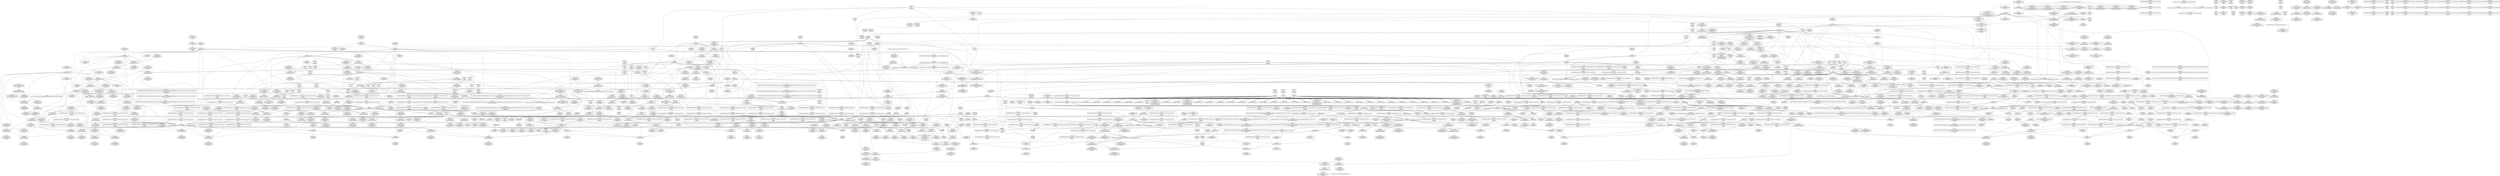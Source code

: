 digraph {
	CE0x5c2d080 [shape=record,shape=Mrecord,label="{CE0x5c2d080|i64_2|*Constant*|*SummSource*}"]
	CE0x5bccab0 [shape=record,shape=Mrecord,label="{CE0x5bccab0|_call_void_mcount()_#3|*SummSource*}"]
	CE0x5c42cb0 [shape=record,shape=Mrecord,label="{CE0x5c42cb0|i64*_getelementptr_inbounds_(_11_x_i64_,_11_x_i64_*___llvm_gcov_ctr127,_i64_0,_i64_1)|*Constant*|*SummSink*}"]
	CE0x5c8ebf0 [shape=record,shape=Mrecord,label="{CE0x5c8ebf0|i8*_getelementptr_inbounds_(_44_x_i8_,_44_x_i8_*_.str47,_i32_0,_i32_0)|*Constant*|*SummSink*}"]
	CE0x5bab260 [shape=record,shape=Mrecord,label="{CE0x5bab260|COLLAPSED:_GCMRE___llvm_gcov_ctr126_internal_global_13_x_i64_zeroinitializer:_elem_0:default:}"]
	CE0x5c2f9d0 [shape=record,shape=Mrecord,label="{CE0x5c2f9d0|sock_has_perm:_tmp4|security/selinux/hooks.c,3966|*SummSource*}"]
	CE0x5b97a90 [shape=record,shape=Mrecord,label="{CE0x5b97a90|i64*_getelementptr_inbounds_(_2_x_i64_,_2_x_i64_*___llvm_gcov_ctr364,_i64_0,_i64_0)|*Constant*|*SummSource*}"]
	CE0x5bbf6d0 [shape=record,shape=Mrecord,label="{CE0x5bbf6d0|task_sid:_tmp11|security/selinux/hooks.c,208|*SummSink*}"]
	CE0x5b96b30 [shape=record,shape=Mrecord,label="{CE0x5b96b30|sock_has_perm:_task|Function::sock_has_perm&Arg::task::}"]
	CE0x5c71c80 [shape=record,shape=Mrecord,label="{CE0x5c71c80|__preempt_count_add:_tmp6|./arch/x86/include/asm/preempt.h,73|*SummSource*}"]
	CE0x5bef130 [shape=record,shape=Mrecord,label="{CE0x5bef130|_call_void___rcu_read_lock()_#10,_!dbg_!27710|include/linux/rcupdate.h,879|*SummSource*}"]
	CE0x5c7c2b0 [shape=record,shape=Mrecord,label="{CE0x5c7c2b0|rcu_read_unlock:_tmp15|include/linux/rcupdate.h,933}"]
	CE0x5c15da0 [shape=record,shape=Mrecord,label="{CE0x5c15da0|i64_6|*Constant*|*SummSink*}"]
	CE0x5c24cd0 [shape=record,shape=Mrecord,label="{CE0x5c24cd0|rcu_read_lock:_tmp12|include/linux/rcupdate.h,882|*SummSink*}"]
	CE0x5c33ca0 [shape=record,shape=Mrecord,label="{CE0x5c33ca0|sock_has_perm:_tmp19|security/selinux/hooks.c,3977|*SummSink*}"]
	CE0x796a910 [shape=record,shape=Mrecord,label="{CE0x796a910|32:_%struct.sock*,_:_CRE_40,48_|*MultipleSource*|Function::selinux_socket_getpeername&Arg::sock::|security/selinux/hooks.c,4231}"]
	CE0x5bcfdb0 [shape=record,shape=Mrecord,label="{CE0x5bcfdb0|_call_void_mcount()_#3|*SummSink*}"]
	CE0x5b9f150 [shape=record,shape=Mrecord,label="{CE0x5b9f150|selinux_socket_getpeername:_sock|Function::selinux_socket_getpeername&Arg::sock::|*SummSource*}"]
	CE0x5c81e60 [shape=record,shape=Mrecord,label="{CE0x5c81e60|rcu_read_unlock:_call|include/linux/rcupdate.h,933|*SummSink*}"]
	CE0x5ce4760 [shape=record,shape=Mrecord,label="{CE0x5ce4760|__rcu_read_unlock:_tmp2|*SummSink*}"]
	CE0x5c4bd80 [shape=record,shape=Mrecord,label="{CE0x5c4bd80|rcu_lock_release:_entry|*SummSource*}"]
	CE0x5bafbf0 [shape=record,shape=Mrecord,label="{CE0x5bafbf0|8:_%struct.sock*,_:_SCME_16,18_|*MultipleSource*|security/selinux/hooks.c, 3966|security/selinux/hooks.c,3966|security/selinux/hooks.c,3966}"]
	CE0x5be8ef0 [shape=record,shape=Mrecord,label="{CE0x5be8ef0|cred_sid:_tmp4|*LoadInst*|security/selinux/hooks.c,196|*SummSource*}"]
	CE0x5c42d20 [shape=record,shape=Mrecord,label="{CE0x5c42d20|i64_1|*Constant*}"]
	CE0x5b99c60 [shape=record,shape=Mrecord,label="{CE0x5b99c60|selinux_socket_getpeername:_tmp1|*SummSink*}"]
	CE0x5c80f00 [shape=record,shape=Mrecord,label="{CE0x5c80f00|_call_void_mcount()_#3}"]
	CE0x5c29c70 [shape=record,shape=Mrecord,label="{CE0x5c29c70|task_sid:_task|Function::task_sid&Arg::task::|*SummSource*}"]
	CE0x5cba1b0 [shape=record,shape=Mrecord,label="{CE0x5cba1b0|i64*_getelementptr_inbounds_(_4_x_i64_,_4_x_i64_*___llvm_gcov_ctr129,_i64_0,_i64_3)|*Constant*}"]
	CE0x5c44b90 [shape=record,shape=Mrecord,label="{CE0x5c44b90|i64*_getelementptr_inbounds_(_13_x_i64_,_13_x_i64_*___llvm_gcov_ctr126,_i64_0,_i64_0)|*Constant*|*SummSource*}"]
	CE0x5cb4330 [shape=record,shape=Mrecord,label="{CE0x5cb4330|rcu_lock_release:_indirectgoto|*SummSource*}"]
	CE0x5c5df20 [shape=record,shape=Mrecord,label="{CE0x5c5df20|__rcu_read_unlock:_do.end|*SummSource*}"]
	CE0x5cb4df0 [shape=record,shape=Mrecord,label="{CE0x5cb4df0|rcu_lock_release:_tmp5|include/linux/rcupdate.h,423|*SummSource*}"]
	CE0x5cc69b0 [shape=record,shape=Mrecord,label="{CE0x5cc69b0|__rcu_read_unlock:_bb|*SummSource*}"]
	CE0x5c59850 [shape=record,shape=Mrecord,label="{CE0x5c59850|__preempt_count_add:_bb|*SummSource*}"]
	CE0x5cc6b20 [shape=record,shape=Mrecord,label="{CE0x5cc6b20|__preempt_count_add:_tmp|*SummSink*}"]
	CE0x5cb8700 [shape=record,shape=Mrecord,label="{CE0x5cb8700|rcu_lock_release:_tmp4|include/linux/rcupdate.h,423|*SummSource*}"]
	CE0x5c213f0 [shape=record,shape=Mrecord,label="{CE0x5c213f0|sock_has_perm:_sid5|security/selinux/hooks.c,3976|*SummSink*}"]
	CE0x5c635d0 [shape=record,shape=Mrecord,label="{CE0x5c635d0|rcu_read_unlock:_tmp6|include/linux/rcupdate.h,933}"]
	CE0x5bd2b20 [shape=record,shape=Mrecord,label="{CE0x5bd2b20|i64*_getelementptr_inbounds_(_6_x_i64_,_6_x_i64_*___llvm_gcov_ctr327,_i64_0,_i64_0)|*Constant*|*SummSource*}"]
	CE0x5c7d3c0 [shape=record,shape=Mrecord,label="{CE0x5c7d3c0|__preempt_count_add:_val|Function::__preempt_count_add&Arg::val::|*SummSource*}"]
	CE0x5b9bb10 [shape=record,shape=Mrecord,label="{CE0x5b9bb10|sock_has_perm:_entry|*SummSink*}"]
	CE0x5c66dc0 [shape=record,shape=Mrecord,label="{CE0x5c66dc0|rcu_read_lock:_tmp5|include/linux/rcupdate.h,882}"]
	CE0x5c818c0 [shape=record,shape=Mrecord,label="{CE0x5c818c0|__rcu_read_lock:_tmp7|include/linux/rcupdate.h,240|*SummSource*}"]
	CE0x5be9bc0 [shape=record,shape=Mrecord,label="{CE0x5be9bc0|task_sid:_tobool1|security/selinux/hooks.c,208|*SummSink*}"]
	CE0x5cc9f90 [shape=record,shape=Mrecord,label="{CE0x5cc9f90|i64*_getelementptr_inbounds_(_4_x_i64_,_4_x_i64_*___llvm_gcov_ctr134,_i64_0,_i64_1)|*Constant*}"]
	CE0x5ce4f70 [shape=record,shape=Mrecord,label="{CE0x5ce4f70|__preempt_count_sub:_do.body}"]
	CE0x5bc38b0 [shape=record,shape=Mrecord,label="{CE0x5bc38b0|i32_59|*Constant*|*SummSink*}"]
	CE0x5c4bae0 [shape=record,shape=Mrecord,label="{CE0x5c4bae0|_call_void_rcu_lock_release(%struct.lockdep_map*_rcu_lock_map)_#10,_!dbg_!27733|include/linux/rcupdate.h,935|*SummSource*}"]
	CE0x5cb37c0 [shape=record,shape=Mrecord,label="{CE0x5cb37c0|_call_void_asm_addl_$1,_%gs:$0_,_*m,ri,*m,_dirflag_,_fpsr_,_flags_(i32*___preempt_count,_i32_%val,_i32*___preempt_count)_#3,_!dbg_!27714,_!srcloc_!27717|./arch/x86/include/asm/preempt.h,72|*SummSink*}"]
	CE0x5c89cd0 [shape=record,shape=Mrecord,label="{CE0x5c89cd0|rcu_read_unlock:_bb|*SummSource*}"]
	CE0x5c864e0 [shape=record,shape=Mrecord,label="{CE0x5c864e0|rcu_read_unlock:_do.end}"]
	CE0x5c75b70 [shape=record,shape=Mrecord,label="{CE0x5c75b70|i64*_getelementptr_inbounds_(_11_x_i64_,_11_x_i64_*___llvm_gcov_ctr127,_i64_0,_i64_8)|*Constant*|*SummSource*}"]
	CE0x5b9fc10 [shape=record,shape=Mrecord,label="{CE0x5b9fc10|GLOBAL:_current_task|Global_var:current_task}"]
	CE0x5bcf960 [shape=record,shape=Mrecord,label="{CE0x5bcf960|_ret_void,_!dbg_!27735|include/linux/rcupdate.h,884|*SummSource*}"]
	CE0x6dca690 [shape=record,shape=Mrecord,label="{CE0x6dca690|32:_%struct.sock*,_:_CRE_32,40_|*MultipleSource*|Function::selinux_socket_getpeername&Arg::sock::|security/selinux/hooks.c,4231}"]
	CE0x5c4a040 [shape=record,shape=Mrecord,label="{CE0x5c4a040|task_sid:_call3|security/selinux/hooks.c,208}"]
	CE0x5c5a8d0 [shape=record,shape=Mrecord,label="{CE0x5c5a8d0|rcu_lock_release:___here|*SummSink*}"]
	CE0x5c3e340 [shape=record,shape=Mrecord,label="{CE0x5c3e340|i64_4|*Constant*|*SummSink*}"]
	CE0x5c1f160 [shape=record,shape=Mrecord,label="{CE0x5c1f160|i64*_getelementptr_inbounds_(_4_x_i64_,_4_x_i64_*___llvm_gcov_ctr128,_i64_0,_i64_1)|*Constant*}"]
	CE0x5c328a0 [shape=record,shape=Mrecord,label="{CE0x5c328a0|rcu_read_lock:_tmp7|include/linux/rcupdate.h,882|*SummSource*}"]
	CE0x5bc0be0 [shape=record,shape=Mrecord,label="{CE0x5bc0be0|_call_void_mcount()_#3}"]
	CE0x5b9e880 [shape=record,shape=Mrecord,label="{CE0x5b9e880|selinux_socket_getpeername:_bb|*SummSink*}"]
	CE0x5bb64f0 [shape=record,shape=Mrecord,label="{CE0x5bb64f0|sock_has_perm:_if.then|*SummSource*}"]
	CE0x5c5a5b0 [shape=record,shape=Mrecord,label="{CE0x5c5a5b0|__preempt_count_add:_tmp2|*SummSource*}"]
	CE0x5c39f20 [shape=record,shape=Mrecord,label="{CE0x5c39f20|task_sid:_tmp8|security/selinux/hooks.c,208|*SummSource*}"]
	CE0x5c8db50 [shape=record,shape=Mrecord,label="{CE0x5c8db50|rcu_read_unlock:_tmp16|include/linux/rcupdate.h,933|*SummSource*}"]
	CE0x5c92140 [shape=record,shape=Mrecord,label="{CE0x5c92140|i64*_getelementptr_inbounds_(_4_x_i64_,_4_x_i64_*___llvm_gcov_ctr130,_i64_0,_i64_2)|*Constant*}"]
	CE0x5c423f0 [shape=record,shape=Mrecord,label="{CE0x5c423f0|rcu_read_lock:_tmp8|include/linux/rcupdate.h,882|*SummSink*}"]
	CE0x5b9ce90 [shape=record,shape=Mrecord,label="{CE0x5b9ce90|_call_void_mcount()_#3|*SummSink*}"]
	CE0x5c56900 [shape=record,shape=Mrecord,label="{CE0x5c56900|__rcu_read_lock:_tmp1|*SummSink*}"]
	CE0x5c1bf40 [shape=record,shape=Mrecord,label="{CE0x5c1bf40|cred_sid:_cred|Function::cred_sid&Arg::cred::}"]
	CE0x5c34ef0 [shape=record,shape=Mrecord,label="{CE0x5c34ef0|0:_i8,_:_GCMR_task_sid.__warned_internal_global_i8_0,_section_.data.unlikely_,_align_1:_elem_0:default:}"]
	CE0x5c849c0 [shape=record,shape=Mrecord,label="{CE0x5c849c0|i64*_getelementptr_inbounds_(_4_x_i64_,_4_x_i64_*___llvm_gcov_ctr130,_i64_0,_i64_1)|*Constant*}"]
	CE0x5ba5d70 [shape=record,shape=Mrecord,label="{CE0x5ba5d70|sock_has_perm:_net|security/selinux/hooks.c, 3966|*SummSink*}"]
	CE0x5c75530 [shape=record,shape=Mrecord,label="{CE0x5c75530|rcu_read_lock:_tmp16|include/linux/rcupdate.h,882|*SummSource*}"]
	CE0x5c686e0 [shape=record,shape=Mrecord,label="{CE0x5c686e0|_call_void_mcount()_#3|*SummSink*}"]
	CE0x5c1b7f0 [shape=record,shape=Mrecord,label="{CE0x5c1b7f0|GLOBAL:_cred_sid|*Constant*}"]
	CE0x5bcd150 [shape=record,shape=Mrecord,label="{CE0x5bcd150|i32_2|*Constant*|*SummSource*}"]
	CE0x5c3e8c0 [shape=record,shape=Mrecord,label="{CE0x5c3e8c0|task_sid:_tmp10|security/selinux/hooks.c,208|*SummSink*}"]
	CE0x5c170e0 [shape=record,shape=Mrecord,label="{CE0x5c170e0|task_sid:_tmp17|security/selinux/hooks.c,208|*SummSource*}"]
	CE0x5c85020 [shape=record,shape=Mrecord,label="{CE0x5c85020|i64*_getelementptr_inbounds_(_4_x_i64_,_4_x_i64_*___llvm_gcov_ctr130,_i64_0,_i64_1)|*Constant*|*SummSink*}"]
	CE0x5cb64e0 [shape=record,shape=Mrecord,label="{CE0x5cb64e0|__rcu_read_unlock:_do.body}"]
	CE0x5bef440 [shape=record,shape=Mrecord,label="{CE0x5bef440|_call_void___rcu_read_lock()_#10,_!dbg_!27710|include/linux/rcupdate.h,879}"]
	CE0x5c49d00 [shape=record,shape=Mrecord,label="{CE0x5c49d00|cred_sid:_tmp6|security/selinux/hooks.c,197|*SummSource*}"]
	CE0x5cd1710 [shape=record,shape=Mrecord,label="{CE0x5cd1710|void_(i32*,_i32,_i32*)*_asm_addl_$1,_%gs:$0_,_*m,ri,*m,_dirflag_,_fpsr_,_flags_|*SummSource*}"]
	CE0x5ba9140 [shape=record,shape=Mrecord,label="{CE0x5ba9140|_ret_%struct.task_struct*_%tmp4,_!dbg_!27714|./arch/x86/include/asm/current.h,14|*SummSink*}"]
	CE0x5bc06f0 [shape=record,shape=Mrecord,label="{CE0x5bc06f0|sock_has_perm:_tmp|*SummSource*}"]
	CE0x5c1bc60 [shape=record,shape=Mrecord,label="{CE0x5c1bc60|cred_sid:_entry|*SummSource*}"]
	CE0x5c84600 [shape=record,shape=Mrecord,label="{CE0x5c84600|rcu_read_unlock:_land.lhs.true2|*SummSource*}"]
	CE0x5c1b950 [shape=record,shape=Mrecord,label="{CE0x5c1b950|GLOBAL:_cred_sid|*Constant*|*SummSource*}"]
	CE0x5c8b5e0 [shape=record,shape=Mrecord,label="{CE0x5c8b5e0|GLOBAL:___preempt_count_add|*Constant*}"]
	CE0x5c71cf0 [shape=record,shape=Mrecord,label="{CE0x5c71cf0|__preempt_count_add:_tmp6|./arch/x86/include/asm/preempt.h,73|*SummSink*}"]
	CE0x5be9c90 [shape=record,shape=Mrecord,label="{CE0x5be9c90|i64*_getelementptr_inbounds_(_13_x_i64_,_13_x_i64_*___llvm_gcov_ctr126,_i64_0,_i64_8)|*Constant*|*SummSink*}"]
	CE0x5c67860 [shape=record,shape=Mrecord,label="{CE0x5c67860|rcu_read_lock:_tmp5|include/linux/rcupdate.h,882|*SummSink*}"]
	CE0x5c48790 [shape=record,shape=Mrecord,label="{CE0x5c48790|rcu_lock_acquire:_entry|*SummSource*}"]
	CE0x5c27e60 [shape=record,shape=Mrecord,label="{CE0x5c27e60|8:_%struct.sock*,_:_SCME_39,40_}"]
	CE0x5bc2630 [shape=record,shape=Mrecord,label="{CE0x5bc2630|rcu_read_lock:_tmp9|include/linux/rcupdate.h,882|*SummSource*}"]
	CE0x5c40f50 [shape=record,shape=Mrecord,label="{CE0x5c40f50|_call_void_rcu_lock_acquire(%struct.lockdep_map*_rcu_lock_map)_#10,_!dbg_!27711|include/linux/rcupdate.h,881}"]
	CE0x5bc30a0 [shape=record,shape=Mrecord,label="{CE0x5bc30a0|avc_has_perm:_tsid|Function::avc_has_perm&Arg::tsid::|*SummSink*}"]
	CE0x5cc74b0 [shape=record,shape=Mrecord,label="{CE0x5cc74b0|__rcu_read_lock:_bb|*SummSink*}"]
	CE0x5c79870 [shape=record,shape=Mrecord,label="{CE0x5c79870|rcu_read_lock:_tmp19|include/linux/rcupdate.h,882}"]
	CE0x5be1b50 [shape=record,shape=Mrecord,label="{CE0x5be1b50|i8_2|*Constant*}"]
	CE0x5bd0670 [shape=record,shape=Mrecord,label="{CE0x5bd0670|task_sid:_tmp13|security/selinux/hooks.c,208|*SummSink*}"]
	CE0x5c80990 [shape=record,shape=Mrecord,label="{CE0x5c80990|_call_void_asm_sideeffect_,_memory_,_dirflag_,_fpsr_,_flags_()_#3,_!dbg_!27711,_!srcloc_!27714|include/linux/rcupdate.h,244|*SummSink*}"]
	CE0x5c76af0 [shape=record,shape=Mrecord,label="{CE0x5c76af0|i32_883|*Constant*}"]
	CE0x5bc94f0 [shape=record,shape=Mrecord,label="{CE0x5bc94f0|i32_77|*Constant*|*SummSink*}"]
	CE0x5c4e570 [shape=record,shape=Mrecord,label="{CE0x5c4e570|__rcu_read_lock:_do.end|*SummSource*}"]
	CE0x5c79280 [shape=record,shape=Mrecord,label="{CE0x5c79280|_call_void_lockdep_rcu_suspicious(i8*_getelementptr_inbounds_(_25_x_i8_,_25_x_i8_*_.str45,_i32_0,_i32_0),_i32_883,_i8*_getelementptr_inbounds_(_42_x_i8_,_42_x_i8_*_.str46,_i32_0,_i32_0))_#10,_!dbg_!27728|include/linux/rcupdate.h,882|*SummSink*}"]
	CE0x5ba17f0 [shape=record,shape=Mrecord,label="{CE0x5ba17f0|selinux_socket_getpeername:_sk|security/selinux/hooks.c,4231}"]
	CE0x5c641a0 [shape=record,shape=Mrecord,label="{CE0x5c641a0|rcu_read_lock:_land.lhs.true|*SummSink*}"]
	CE0x5c4c510 [shape=record,shape=Mrecord,label="{CE0x5c4c510|rcu_lock_release:_entry}"]
	CE0x5c477b0 [shape=record,shape=Mrecord,label="{CE0x5c477b0|rcu_read_lock:_tmp1|*SummSink*}"]
	CE0x5cbca70 [shape=record,shape=Mrecord,label="{CE0x5cbca70|__preempt_count_add:_tmp5|./arch/x86/include/asm/preempt.h,72|*SummSource*}"]
	CE0x5c4e6f0 [shape=record,shape=Mrecord,label="{CE0x5c4e6f0|__rcu_read_lock:_do.end|*SummSink*}"]
	CE0x5c822e0 [shape=record,shape=Mrecord,label="{CE0x5c822e0|rcu_read_unlock:_land.lhs.true2|*SummSink*}"]
	CE0x5be0900 [shape=record,shape=Mrecord,label="{CE0x5be0900|sock_has_perm:_tmp14|security/selinux/hooks.c,3972|*SummSink*}"]
	CE0x5c4d950 [shape=record,shape=Mrecord,label="{CE0x5c4d950|__rcu_read_unlock:_entry}"]
	CE0x5c16f80 [shape=record,shape=Mrecord,label="{CE0x5c16f80|task_sid:_tmp17|security/selinux/hooks.c,208}"]
	CE0x5c82730 [shape=record,shape=Mrecord,label="{CE0x5c82730|i64*_getelementptr_inbounds_(_4_x_i64_,_4_x_i64_*___llvm_gcov_ctr130,_i64_0,_i64_2)|*Constant*|*SummSource*}"]
	CE0x5c74c10 [shape=record,shape=Mrecord,label="{CE0x5c74c10|rcu_read_lock:_tmp14|include/linux/rcupdate.h,882|*SummSink*}"]
	CE0x5c661d0 [shape=record,shape=Mrecord,label="{CE0x5c661d0|_call_void_asm_sideeffect_,_memory_,_dirflag_,_fpsr_,_flags_()_#3,_!dbg_!27711,_!srcloc_!27714|include/linux/rcupdate.h,244}"]
	CE0x5c55c00 [shape=record,shape=Mrecord,label="{CE0x5c55c00|%struct.lockdep_map*_null|*Constant*}"]
	CE0x5beed00 [shape=record,shape=Mrecord,label="{CE0x5beed00|rcu_read_unlock:_tmp12|include/linux/rcupdate.h,933}"]
	CE0x5b9d070 [shape=record,shape=Mrecord,label="{CE0x5b9d070|selinux_socket_getpeername:_tmp|*SummSink*}"]
	CE0x5c883f0 [shape=record,shape=Mrecord,label="{CE0x5c883f0|rcu_read_unlock:_tmp10|include/linux/rcupdate.h,933}"]
	CE0x5c8eb40 [shape=record,shape=Mrecord,label="{CE0x5c8eb40|i8*_getelementptr_inbounds_(_44_x_i8_,_44_x_i8_*_.str47,_i32_0,_i32_0)|*Constant*|*SummSource*}"]
	CE0x5babae0 [shape=record,shape=Mrecord,label="{CE0x5babae0|GLOBAL:_get_current|*Constant*|*SummSink*}"]
	CE0x5ccceb0 [shape=record,shape=Mrecord,label="{CE0x5ccceb0|i8*_undef|*Constant*|*SummSink*}"]
	CE0x5b9f2f0 [shape=record,shape=Mrecord,label="{CE0x5b9f2f0|_ret_i32_%call1,_!dbg_!27715|security/selinux/hooks.c,4231|*SummSource*}"]
	CE0x5c83390 [shape=record,shape=Mrecord,label="{CE0x5c83390|GLOBAL:_rcu_read_unlock.__warned|Global_var:rcu_read_unlock.__warned|*SummSink*}"]
	CE0x5c18490 [shape=record,shape=Mrecord,label="{CE0x5c18490|i64*_getelementptr_inbounds_(_13_x_i64_,_13_x_i64_*___llvm_gcov_ctr126,_i64_0,_i64_10)|*Constant*|*SummSource*}"]
	CE0x5c7ad30 [shape=record,shape=Mrecord,label="{CE0x5c7ad30|rcu_read_lock:_tmp22|include/linux/rcupdate.h,884}"]
	CE0x5c28320 [shape=record,shape=Mrecord,label="{CE0x5c28320|8:_%struct.sock*,_:_SCME_43,44_}"]
	CE0x5bc1e20 [shape=record,shape=Mrecord,label="{CE0x5bc1e20|avc_has_perm:_entry|*SummSource*}"]
	CE0x5c55760 [shape=record,shape=Mrecord,label="{CE0x5c55760|GLOBAL:_lock_acquire|*Constant*|*SummSink*}"]
	CE0x5c7e7f0 [shape=record,shape=Mrecord,label="{CE0x5c7e7f0|rcu_read_unlock:_tmp2|*SummSource*}"]
	CE0x5c39ff0 [shape=record,shape=Mrecord,label="{CE0x5c39ff0|GLOBAL:_task_sid.__warned|Global_var:task_sid.__warned}"]
	CE0x5c3e5b0 [shape=record,shape=Mrecord,label="{CE0x5c3e5b0|i64_5|*Constant*|*SummSink*}"]
	CE0x5d13ad0 [shape=record,shape=Mrecord,label="{CE0x5d13ad0|i64*_getelementptr_inbounds_(_4_x_i64_,_4_x_i64_*___llvm_gcov_ctr135,_i64_0,_i64_1)|*Constant*|*SummSink*}"]
	CE0x5c683a0 [shape=record,shape=Mrecord,label="{CE0x5c683a0|rcu_lock_acquire:_tmp3|*SummSource*}"]
	CE0x5bbad90 [shape=record,shape=Mrecord,label="{CE0x5bbad90|selinux_socket_getpeername:_entry}"]
	CE0x5cb4c80 [shape=record,shape=Mrecord,label="{CE0x5cb4c80|rcu_lock_release:_tmp5|include/linux/rcupdate.h,423}"]
	CE0x5c20bc0 [shape=record,shape=Mrecord,label="{CE0x5c20bc0|sock_has_perm:_net1|security/selinux/hooks.c,3973|*SummSource*}"]
	CE0x5c4aeb0 [shape=record,shape=Mrecord,label="{CE0x5c4aeb0|rcu_read_unlock:_tmp21|include/linux/rcupdate.h,935|*SummSource*}"]
	CE0x5c60750 [shape=record,shape=Mrecord,label="{CE0x5c60750|__preempt_count_sub:_tmp4|./arch/x86/include/asm/preempt.h,77}"]
	CE0x5c66720 [shape=record,shape=Mrecord,label="{CE0x5c66720|GLOBAL:___llvm_gcov_ctr132|Global_var:__llvm_gcov_ctr132|*SummSource*}"]
	CE0x5c7cf50 [shape=record,shape=Mrecord,label="{CE0x5c7cf50|rcu_read_unlock:_tmp13|include/linux/rcupdate.h,933}"]
	CE0x5badbf0 [shape=record,shape=Mrecord,label="{CE0x5badbf0|GLOBAL:_lock_release|*Constant*|*SummSource*}"]
	CE0x5c756a0 [shape=record,shape=Mrecord,label="{CE0x5c756a0|rcu_read_lock:_tmp16|include/linux/rcupdate.h,882|*SummSink*}"]
	CE0x5c7fbc0 [shape=record,shape=Mrecord,label="{CE0x5c7fbc0|rcu_read_unlock:_tmp4|include/linux/rcupdate.h,933|*SummSource*}"]
	CE0x5baa010 [shape=record,shape=Mrecord,label="{CE0x5baa010|get_current:_tmp2}"]
	CE0x5c69220 [shape=record,shape=Mrecord,label="{CE0x5c69220|rcu_read_lock:_tmp4|include/linux/rcupdate.h,882|*SummSink*}"]
	CE0x5bc13e0 [shape=record,shape=Mrecord,label="{CE0x5bc13e0|i32_5|*Constant*|*SummSource*}"]
	CE0x5c891b0 [shape=record,shape=Mrecord,label="{CE0x5c891b0|rcu_lock_acquire:_tmp4|include/linux/rcupdate.h,418|*SummSource*}"]
	CE0x5c3bf50 [shape=record,shape=Mrecord,label="{CE0x5c3bf50|cred_sid:_tmp2|*SummSink*}"]
	CE0x5ce46f0 [shape=record,shape=Mrecord,label="{CE0x5ce46f0|__rcu_read_unlock:_tmp2|*SummSource*}"]
	CE0x5cc6d00 [shape=record,shape=Mrecord,label="{CE0x5cc6d00|i64_1|*Constant*}"]
	CE0x5bdbde0 [shape=record,shape=Mrecord,label="{CE0x5bdbde0|sock_has_perm:_perms|Function::sock_has_perm&Arg::perms::}"]
	CE0x5baa210 [shape=record,shape=Mrecord,label="{CE0x5baa210|i64*_getelementptr_inbounds_(_2_x_i64_,_2_x_i64_*___llvm_gcov_ctr98,_i64_0,_i64_1)|*Constant*|*SummSource*}"]
	CE0x5baf470 [shape=record,shape=Mrecord,label="{CE0x5baf470|8:_%struct.sock*,_:_SCME_18,20_|*MultipleSource*|security/selinux/hooks.c, 3966|security/selinux/hooks.c,3966|security/selinux/hooks.c,3966}"]
	CE0x5bc4450 [shape=record,shape=Mrecord,label="{CE0x5bc4450|selinux_socket_getpeername:_sk|security/selinux/hooks.c,4231|*SummSink*}"]
	CE0x5c66c90 [shape=record,shape=Mrecord,label="{CE0x5c66c90|GLOBAL:___llvm_gcov_ctr127|Global_var:__llvm_gcov_ctr127|*SummSink*}"]
	CE0x5bab2d0 [shape=record,shape=Mrecord,label="{CE0x5bab2d0|task_sid:_tmp|*SummSource*}"]
	CE0x5c2d560 [shape=record,shape=Mrecord,label="{CE0x5c2d560|i64_0|*Constant*}"]
	CE0x5c1d0c0 [shape=record,shape=Mrecord,label="{CE0x5c1d0c0|rcu_read_unlock:_entry|*SummSink*}"]
	CE0x5c6ace0 [shape=record,shape=Mrecord,label="{CE0x5c6ace0|rcu_read_lock:_do.body|*SummSource*}"]
	CE0x5c39750 [shape=record,shape=Mrecord,label="{CE0x5c39750|task_sid:_call|security/selinux/hooks.c,208}"]
	CE0x5c63f90 [shape=record,shape=Mrecord,label="{CE0x5c63f90|rcu_read_lock:_land.lhs.true}"]
	CE0x5c4fb80 [shape=record,shape=Mrecord,label="{CE0x5c4fb80|rcu_lock_release:_tmp2}"]
	CE0x5be9720 [shape=record,shape=Mrecord,label="{CE0x5be9720|rcu_read_lock:_tobool|include/linux/rcupdate.h,882|*SummSource*}"]
	CE0x5bb7c30 [shape=record,shape=Mrecord,label="{CE0x5bb7c30|GLOBAL:_sock_has_perm|*Constant*|*SummSink*}"]
	CE0x5cd0490 [shape=record,shape=Mrecord,label="{CE0x5cd0490|__preempt_count_sub:_tmp3|*SummSink*}"]
	CE0x5c72350 [shape=record,shape=Mrecord,label="{CE0x5c72350|rcu_read_lock:_call3|include/linux/rcupdate.h,882|*SummSource*}"]
	CE0x5c2cd80 [shape=record,shape=Mrecord,label="{CE0x5c2cd80|sock_has_perm:_cmp|security/selinux/hooks.c,3969|*SummSink*}"]
	CE0x5c44f50 [shape=record,shape=Mrecord,label="{CE0x5c44f50|COLLAPSED:_GCMRE___llvm_gcov_ctr132_internal_global_11_x_i64_zeroinitializer:_elem_0:default:}"]
	CE0x5c8d670 [shape=record,shape=Mrecord,label="{CE0x5c8d670|rcu_read_unlock:_tmp15|include/linux/rcupdate.h,933|*SummSource*}"]
	CE0x5cb2810 [shape=record,shape=Mrecord,label="{CE0x5cb2810|i64*_getelementptr_inbounds_(_4_x_i64_,_4_x_i64_*___llvm_gcov_ctr128,_i64_0,_i64_0)|*Constant*}"]
	CE0x5c13650 [shape=record,shape=Mrecord,label="{CE0x5c13650|task_sid:_tmp20|security/selinux/hooks.c,208|*SummSink*}"]
	CE0x5cc6e10 [shape=record,shape=Mrecord,label="{CE0x5cc6e10|i64*_getelementptr_inbounds_(_4_x_i64_,_4_x_i64_*___llvm_gcov_ctr134,_i64_0,_i64_0)|*Constant*|*SummSource*}"]
	CE0x5c2d1f0 [shape=record,shape=Mrecord,label="{CE0x5c2d1f0|i64_2|*Constant*|*SummSink*}"]
	CE0x5c434b0 [shape=record,shape=Mrecord,label="{CE0x5c434b0|GLOBAL:_rcu_read_lock.__warned|Global_var:rcu_read_lock.__warned}"]
	CE0x5bcf050 [shape=record,shape=Mrecord,label="{CE0x5bcf050|i64*_getelementptr_inbounds_(_2_x_i64_,_2_x_i64_*___llvm_gcov_ctr98,_i64_0,_i64_1)|*Constant*|*SummSink*}"]
	CE0x5bcc240 [shape=record,shape=Mrecord,label="{CE0x5bcc240|GLOBAL:_rcu_lock_map|Global_var:rcu_lock_map}"]
	CE0x5cb6320 [shape=record,shape=Mrecord,label="{CE0x5cb6320|i8*_undef|*Constant*}"]
	CE0x5c2ba90 [shape=record,shape=Mrecord,label="{CE0x5c2ba90|i32_2|*Constant*}"]
	CE0x5be8080 [shape=record,shape=Mrecord,label="{CE0x5be8080|i64_1|*Constant*}"]
	CE0x5c3f700 [shape=record,shape=Mrecord,label="{CE0x5c3f700|task_sid:_tmp2}"]
	CE0x5bcd370 [shape=record,shape=Mrecord,label="{CE0x5bcd370|sock_has_perm:_sid|security/selinux/hooks.c,3969}"]
	CE0x5c751c0 [shape=record,shape=Mrecord,label="{CE0x5c751c0|rcu_read_lock:_tmp15|include/linux/rcupdate.h,882|*SummSink*}"]
	CE0x5c29ef0 [shape=record,shape=Mrecord,label="{CE0x5c29ef0|_ret_i32_%call7,_!dbg_!27749|security/selinux/hooks.c,210}"]
	CE0x5c2f960 [shape=record,shape=Mrecord,label="{CE0x5c2f960|sock_has_perm:_tmp4|security/selinux/hooks.c,3966}"]
	CE0x5c86930 [shape=record,shape=Mrecord,label="{CE0x5c86930|_call_void_mcount()_#3|*SummSource*}"]
	CE0x5c7f520 [shape=record,shape=Mrecord,label="{CE0x5c7f520|i64_1|*Constant*}"]
	CE0x5c630e0 [shape=record,shape=Mrecord,label="{CE0x5c630e0|rcu_read_lock:_bb|*SummSink*}"]
	CE0x5c229a0 [shape=record,shape=Mrecord,label="{CE0x5c229a0|sock_has_perm:_sclass|security/selinux/hooks.c,3976|*SummSource*}"]
	CE0x5baf560 [shape=record,shape=Mrecord,label="{CE0x5baf560|COLLAPSED:_GCMRE___llvm_gcov_ctr98_internal_global_2_x_i64_zeroinitializer:_elem_0:default:}"]
	CE0x5c7d5b0 [shape=record,shape=Mrecord,label="{CE0x5c7d5b0|_ret_void,_!dbg_!27719|./arch/x86/include/asm/preempt.h,73|*SummSink*}"]
	CE0x5bc39a0 [shape=record,shape=Mrecord,label="{CE0x5bc39a0|sock_has_perm:_sk_security|security/selinux/hooks.c,3964|*SummSource*}"]
	CE0x5c4ad90 [shape=record,shape=Mrecord,label="{CE0x5c4ad90|i64*_getelementptr_inbounds_(_11_x_i64_,_11_x_i64_*___llvm_gcov_ctr132,_i64_0,_i64_10)|*Constant*|*SummSource*}"]
	CE0x5c56130 [shape=record,shape=Mrecord,label="{CE0x5c56130|%struct.lockdep_map*_null|*Constant*|*SummSink*}"]
	CE0x5ba7880 [shape=record,shape=Mrecord,label="{CE0x5ba7880|sock_has_perm:_bb|*SummSource*}"]
	CE0x5c45430 [shape=record,shape=Mrecord,label="{CE0x5c45430|rcu_lock_acquire:___here|*SummSource*}"]
	CE0x5c3c830 [shape=record,shape=Mrecord,label="{CE0x5c3c830|rcu_lock_acquire:_entry}"]
	CE0x5be4150 [shape=record,shape=Mrecord,label="{CE0x5be4150|sock_has_perm:_ad|security/selinux/hooks.c, 3965}"]
	CE0x5c6aa10 [shape=record,shape=Mrecord,label="{CE0x5c6aa10|i64*_getelementptr_inbounds_(_4_x_i64_,_4_x_i64_*___llvm_gcov_ctr128,_i64_0,_i64_3)|*Constant*|*SummSource*}"]
	CE0x5be9b50 [shape=record,shape=Mrecord,label="{CE0x5be9b50|i64_4|*Constant*}"]
	CE0x5bc9b60 [shape=record,shape=Mrecord,label="{CE0x5bc9b60|cred_sid:_tmp3}"]
	CE0x5c88560 [shape=record,shape=Mrecord,label="{CE0x5c88560|rcu_read_unlock:_tmp10|include/linux/rcupdate.h,933|*SummSource*}"]
	CE0x5bea230 [shape=record,shape=Mrecord,label="{CE0x5bea230|COLLAPSED:_GCMRE___llvm_gcov_ctr127_internal_global_11_x_i64_zeroinitializer:_elem_0:default:}"]
	CE0x5c87500 [shape=record,shape=Mrecord,label="{CE0x5c87500|rcu_read_unlock:_tmp9|include/linux/rcupdate.h,933|*SummSink*}"]
	CE0x5c1f840 [shape=record,shape=Mrecord,label="{CE0x5c1f840|i8_2|*Constant*|*SummSink*}"]
	CE0x5cbdac0 [shape=record,shape=Mrecord,label="{CE0x5cbdac0|__rcu_read_unlock:_tmp7|include/linux/rcupdate.h,245}"]
	CE0x5cd2990 [shape=record,shape=Mrecord,label="{CE0x5cd2990|_call_void_mcount()_#3|*SummSink*}"]
	CE0x5bea910 [shape=record,shape=Mrecord,label="{CE0x5bea910|rcu_read_unlock:_do.body|*SummSource*}"]
	CE0x5c13e40 [shape=record,shape=Mrecord,label="{CE0x5c13e40|task_sid:_tmp18|security/selinux/hooks.c,208}"]
	CE0x5c839e0 [shape=record,shape=Mrecord,label="{CE0x5c839e0|__rcu_read_unlock:_tmp4|include/linux/rcupdate.h,244}"]
	CE0x5c30620 [shape=record,shape=Mrecord,label="{CE0x5c30620|__preempt_count_sub:_tmp6|./arch/x86/include/asm/preempt.h,78}"]
	CE0x5ba5840 [shape=record,shape=Mrecord,label="{CE0x5ba5840|avc_has_perm:_ssid|Function::avc_has_perm&Arg::ssid::|*SummSink*}"]
	CE0x5c1cf10 [shape=record,shape=Mrecord,label="{CE0x5c1cf10|rcu_read_unlock:_entry|*SummSource*}"]
	CE0x5c781e0 [shape=record,shape=Mrecord,label="{CE0x5c781e0|rcu_read_lock:_tmp17|include/linux/rcupdate.h,882|*SummSink*}"]
	CE0x5cb8920 [shape=record,shape=Mrecord,label="{CE0x5cb8920|rcu_lock_release:_tmp4|include/linux/rcupdate.h,423|*SummSink*}"]
	CE0x5ce4850 [shape=record,shape=Mrecord,label="{CE0x5ce4850|i64*_getelementptr_inbounds_(_4_x_i64_,_4_x_i64_*___llvm_gcov_ctr134,_i64_0,_i64_2)|*Constant*}"]
	CE0x5c3e210 [shape=record,shape=Mrecord,label="{CE0x5c3e210|i64_4|*Constant*|*SummSource*}"]
	CE0x5bdf3d0 [shape=record,shape=Mrecord,label="{CE0x5bdf3d0|rcu_lock_acquire:_bb|*SummSink*}"]
	CE0x5c649a0 [shape=record,shape=Mrecord,label="{CE0x5c649a0|rcu_read_lock:_call|include/linux/rcupdate.h,882}"]
	CE0x5c47230 [shape=record,shape=Mrecord,label="{CE0x5c47230|task_sid:_tmp8|security/selinux/hooks.c,208}"]
	CE0x5c8abd0 [shape=record,shape=Mrecord,label="{CE0x5c8abd0|rcu_read_unlock:_if.then|*SummSink*}"]
	CE0x5c29810 [shape=record,shape=Mrecord,label="{CE0x5c29810|GLOBAL:_task_sid|*Constant*|*SummSink*}"]
	CE0x5cb55b0 [shape=record,shape=Mrecord,label="{CE0x5cb55b0|i64*_getelementptr_inbounds_(_4_x_i64_,_4_x_i64_*___llvm_gcov_ctr133,_i64_0,_i64_3)|*Constant*|*SummSource*}"]
	CE0x5c82c80 [shape=record,shape=Mrecord,label="{CE0x5c82c80|rcu_read_unlock:_tmp3}"]
	CE0x5c4b240 [shape=record,shape=Mrecord,label="{CE0x5c4b240|_call_void_rcu_lock_release(%struct.lockdep_map*_rcu_lock_map)_#10,_!dbg_!27733|include/linux/rcupdate.h,935}"]
	CE0x5b9e250 [shape=record,shape=Mrecord,label="{CE0x5b9e250|i64*_getelementptr_inbounds_(_2_x_i64_,_2_x_i64_*___llvm_gcov_ctr364,_i64_0,_i64_1)|*Constant*}"]
	CE0x5c3be70 [shape=record,shape=Mrecord,label="{CE0x5c3be70|cred_sid:_tmp2}"]
	CE0x5c86d20 [shape=record,shape=Mrecord,label="{CE0x5c86d20|GLOBAL:___preempt_count|Global_var:__preempt_count}"]
	CE0x5c75f90 [shape=record,shape=Mrecord,label="{CE0x5c75f90|GLOBAL:_lockdep_rcu_suspicious|*Constant*}"]
	CE0x5c72220 [shape=record,shape=Mrecord,label="{CE0x5c72220|i64*_getelementptr_inbounds_(_11_x_i64_,_11_x_i64_*___llvm_gcov_ctr127,_i64_0,_i64_8)|*Constant*|*SummSink*}"]
	CE0x5c1d270 [shape=record,shape=Mrecord,label="{CE0x5c1d270|_ret_void,_!dbg_!27735|include/linux/rcupdate.h,938|*SummSink*}"]
	CE0x5ccb9e0 [shape=record,shape=Mrecord,label="{CE0x5ccb9e0|rcu_lock_acquire:_tmp6}"]
	CE0x5c4a960 [shape=record,shape=Mrecord,label="{CE0x5c4a960|task_sid:_tobool4|security/selinux/hooks.c,208|*SummSink*}"]
	CE0x5ccb8c0 [shape=record,shape=Mrecord,label="{CE0x5ccb8c0|i64*_getelementptr_inbounds_(_4_x_i64_,_4_x_i64_*___llvm_gcov_ctr130,_i64_0,_i64_3)|*Constant*|*SummSource*}"]
	CE0x5c12fc0 [shape=record,shape=Mrecord,label="{CE0x5c12fc0|i64*_getelementptr_inbounds_(_13_x_i64_,_13_x_i64_*___llvm_gcov_ctr126,_i64_0,_i64_9)|*Constant*|*SummSink*}"]
	CE0x5be12d0 [shape=record,shape=Mrecord,label="{CE0x5be12d0|sock_has_perm:_type|security/selinux/hooks.c,3972|*SummSource*}"]
	CE0x5c19540 [shape=record,shape=Mrecord,label="{CE0x5c19540|i64*_getelementptr_inbounds_(_13_x_i64_,_13_x_i64_*___llvm_gcov_ctr126,_i64_0,_i64_11)|*Constant*|*SummSource*}"]
	CE0x5c90fe0 [shape=record,shape=Mrecord,label="{CE0x5c90fe0|rcu_read_unlock:_tmp18|include/linux/rcupdate.h,933|*SummSink*}"]
	CE0x5c409f0 [shape=record,shape=Mrecord,label="{CE0x5c409f0|__rcu_read_lock:_tmp6|include/linux/rcupdate.h,240|*SummSink*}"]
	CE0x5c86220 [shape=record,shape=Mrecord,label="{CE0x5c86220|rcu_read_unlock:_if.end}"]
	CE0x5b97880 [shape=record,shape=Mrecord,label="{CE0x5b97880|get_current:_entry|*SummSink*}"]
	CE0x5c42820 [shape=record,shape=Mrecord,label="{CE0x5c42820|_call_void_mcount()_#3}"]
	CE0x5c28b70 [shape=record,shape=Mrecord,label="{CE0x5c28b70|8:_%struct.sock*,_:_SCME_50,51_}"]
	CE0x5c2e6b0 [shape=record,shape=Mrecord,label="{CE0x5c2e6b0|sock_has_perm:_tmp11|security/selinux/hooks.c,3970}"]
	CE0x5bee820 [shape=record,shape=Mrecord,label="{CE0x5bee820|rcu_read_unlock:_tmp11|include/linux/rcupdate.h,933}"]
	CE0x5c21940 [shape=record,shape=Mrecord,label="{CE0x5c21940|sock_has_perm:_tmp15|security/selinux/hooks.c,3974}"]
	CE0x5c5e8e0 [shape=record,shape=Mrecord,label="{CE0x5c5e8e0|i64*_getelementptr_inbounds_(_4_x_i64_,_4_x_i64_*___llvm_gcov_ctr134,_i64_0,_i64_3)|*Constant*|*SummSource*}"]
	CE0x5c8b780 [shape=record,shape=Mrecord,label="{CE0x5c8b780|_call_void___preempt_count_add(i32_1)_#10,_!dbg_!27711|include/linux/rcupdate.h,239|*SummSource*}"]
	CE0x5c56d20 [shape=record,shape=Mrecord,label="{CE0x5c56d20|i32_0|*Constant*}"]
	CE0x5bbc670 [shape=record,shape=Mrecord,label="{CE0x5bbc670|get_current:_tmp|*SummSource*}"]
	CE0x5c33b20 [shape=record,shape=Mrecord,label="{CE0x5c33b20|sock_has_perm:_tmp18|security/selinux/hooks.c,3977|*SummSink*}"]
	CE0x5c4f630 [shape=record,shape=Mrecord,label="{CE0x5c4f630|rcu_lock_acquire:_tmp4|include/linux/rcupdate.h,418|*SummSink*}"]
	CE0x5ba0720 [shape=record,shape=Mrecord,label="{CE0x5ba0720|_call_void_rcu_read_lock()_#10,_!dbg_!27712|security/selinux/hooks.c,207|*SummSink*}"]
	CE0x5c50510 [shape=record,shape=Mrecord,label="{CE0x5c50510|__rcu_read_lock:_tmp4|include/linux/rcupdate.h,239|*SummSink*}"]
	CE0x5c653e0 [shape=record,shape=Mrecord,label="{CE0x5c653e0|rcu_read_lock:_call|include/linux/rcupdate.h,882|*SummSource*}"]
	CE0x5c48870 [shape=record,shape=Mrecord,label="{CE0x5c48870|GLOBAL:_rcu_lock_acquire|*Constant*}"]
	CE0x5c3d590 [shape=record,shape=Mrecord,label="{CE0x5c3d590|cred_sid:_tmp3|*SummSink*}"]
	CE0x5bc23e0 [shape=record,shape=Mrecord,label="{CE0x5bc23e0|rcu_read_lock:_tobool1|include/linux/rcupdate.h,882|*SummSource*}"]
	CE0x5c82490 [shape=record,shape=Mrecord,label="{CE0x5c82490|i64*_getelementptr_inbounds_(_11_x_i64_,_11_x_i64_*___llvm_gcov_ctr132,_i64_0,_i64_0)|*Constant*}"]
	CE0x5c81df0 [shape=record,shape=Mrecord,label="{CE0x5c81df0|rcu_read_unlock:_call|include/linux/rcupdate.h,933|*SummSource*}"]
	CE0x5c78c20 [shape=record,shape=Mrecord,label="{CE0x5c78c20|i8_1|*Constant*}"]
	CE0x5cbcc90 [shape=record,shape=Mrecord,label="{CE0x5cbcc90|i64*_getelementptr_inbounds_(_4_x_i64_,_4_x_i64_*___llvm_gcov_ctr135,_i64_0,_i64_1)|*Constant*}"]
	CE0x5baaa30 [shape=record,shape=Mrecord,label="{CE0x5baaa30|rcu_read_unlock:_tmp1|*SummSource*}"]
	CE0x5c865a0 [shape=record,shape=Mrecord,label="{CE0x5c865a0|rcu_read_unlock:_do.end|*SummSource*}"]
	CE0x5bd75a0 [shape=record,shape=Mrecord,label="{CE0x5bd75a0|i32_16|*Constant*|*SummSink*}"]
	CE0x5c45290 [shape=record,shape=Mrecord,label="{CE0x5c45290|i64*_getelementptr_inbounds_(_4_x_i64_,_4_x_i64_*___llvm_gcov_ctr130,_i64_0,_i64_0)|*Constant*|*SummSink*}"]
	CE0x5bea2a0 [shape=record,shape=Mrecord,label="{CE0x5bea2a0|rcu_read_lock:_tmp|*SummSource*}"]
	CE0x5c31720 [shape=record,shape=Mrecord,label="{CE0x5c31720|i64*_getelementptr_inbounds_(_4_x_i64_,_4_x_i64_*___llvm_gcov_ctr135,_i64_0,_i64_2)|*Constant*|*SummSink*}"]
	CE0x5c8b340 [shape=record,shape=Mrecord,label="{CE0x5c8b340|GLOBAL:_rcu_read_unlock.__warned|Global_var:rcu_read_unlock.__warned}"]
	CE0x5c3bc40 [shape=record,shape=Mrecord,label="{CE0x5c3bc40|task_sid:_tmp4|*LoadInst*|security/selinux/hooks.c,208|*SummSource*}"]
	CE0x5c76b60 [shape=record,shape=Mrecord,label="{CE0x5c76b60|i32_883|*Constant*|*SummSource*}"]
	CE0x5b972c0 [shape=record,shape=Mrecord,label="{CE0x5b972c0|i32_0|*Constant*|*SummSource*}"]
	CE0x5bd2990 [shape=record,shape=Mrecord,label="{CE0x5bd2990|sock_has_perm:_bb|*SummSink*}"]
	CE0x5d0a170 [shape=record,shape=Mrecord,label="{CE0x5d0a170|__preempt_count_sub:_tmp}"]
	CE0x5c3af90 [shape=record,shape=Mrecord,label="{CE0x5c3af90|i64*_getelementptr_inbounds_(_11_x_i64_,_11_x_i64_*___llvm_gcov_ctr127,_i64_0,_i64_0)|*Constant*|*SummSource*}"]
	CE0x5cc7860 [shape=record,shape=Mrecord,label="{CE0x5cc7860|rcu_lock_release:_bb}"]
	CE0x5bc2fa0 [shape=record,shape=Mrecord,label="{CE0x5bc2fa0|rcu_read_lock:_tmp10|include/linux/rcupdate.h,882}"]
	CE0x5c15390 [shape=record,shape=Mrecord,label="{CE0x5c15390|i8*_getelementptr_inbounds_(_25_x_i8_,_25_x_i8_*_.str3,_i32_0,_i32_0)|*Constant*|*SummSink*}"]
	CE0x5cd15a0 [shape=record,shape=Mrecord,label="{CE0x5cd15a0|_ret_void,_!dbg_!27720|./arch/x86/include/asm/preempt.h,78}"]
	CE0x5bafab0 [shape=record,shape=Mrecord,label="{CE0x5bafab0|get_current:_bb|*SummSink*}"]
	CE0x5c7f590 [shape=record,shape=Mrecord,label="{CE0x5c7f590|__rcu_read_lock:_tmp1}"]
	CE0x5b9bf30 [shape=record,shape=Mrecord,label="{CE0x5b9bf30|i64*_getelementptr_inbounds_(_2_x_i64_,_2_x_i64_*___llvm_gcov_ctr364,_i64_0,_i64_0)|*Constant*|*SummSink*}"]
	CE0x5c29950 [shape=record,shape=Mrecord,label="{CE0x5c29950|task_sid:_entry|*SummSource*}"]
	CE0x5c210e0 [shape=record,shape=Mrecord,label="{CE0x5c210e0|sock_has_perm:_u2|security/selinux/hooks.c,3974|*SummSource*}"]
	CE0x5bc2270 [shape=record,shape=Mrecord,label="{CE0x5bc2270|rcu_read_lock:_tobool1|include/linux/rcupdate.h,882}"]
	CE0x5c247f0 [shape=record,shape=Mrecord,label="{CE0x5c247f0|rcu_read_lock:_tmp11|include/linux/rcupdate.h,882|*SummSink*}"]
	CE0x5bee950 [shape=record,shape=Mrecord,label="{CE0x5bee950|rcu_read_unlock:_tmp11|include/linux/rcupdate.h,933|*SummSource*}"]
	CE0x5c23b40 [shape=record,shape=Mrecord,label="{CE0x5c23b40|sock_has_perm:_call6|security/selinux/hooks.c,3976|*SummSink*}"]
	CE0x5c7f1e0 [shape=record,shape=Mrecord,label="{CE0x5c7f1e0|rcu_read_unlock:_call3|include/linux/rcupdate.h,933}"]
	CE0x5bca8b0 [shape=record,shape=Mrecord,label="{CE0x5bca8b0|sock_has_perm:_if.end|*SummSink*}"]
	CE0x5ba3c10 [shape=record,shape=Mrecord,label="{CE0x5ba3c10|sock_has_perm:_net|security/selinux/hooks.c, 3966}"]
	CE0x5c18cd0 [shape=record,shape=Mrecord,label="{CE0x5c18cd0|task_sid:_tmp23|security/selinux/hooks.c,208|*SummSink*}"]
	CE0x5c60830 [shape=record,shape=Mrecord,label="{CE0x5c60830|__preempt_count_sub:_tmp4|./arch/x86/include/asm/preempt.h,77|*SummSink*}"]
	CE0x5c4f420 [shape=record,shape=Mrecord,label="{CE0x5c4f420|__rcu_read_unlock:_tmp3|*SummSink*}"]
	CE0x5c1a790 [shape=record,shape=Mrecord,label="{CE0x5c1a790|task_sid:_tmp26|security/selinux/hooks.c,208|*SummSink*}"]
	CE0x5c3d4b0 [shape=record,shape=Mrecord,label="{CE0x5c3d4b0|task_sid:_bb}"]
	CE0x5c1b3a0 [shape=record,shape=Mrecord,label="{CE0x5c1b3a0|task_sid:_call7|security/selinux/hooks.c,208|*SummSource*}"]
	CE0x5bcca40 [shape=record,shape=Mrecord,label="{CE0x5bcca40|_call_void_mcount()_#3}"]
	CE0x5c64080 [shape=record,shape=Mrecord,label="{CE0x5c64080|rcu_read_lock:_land.lhs.true|*SummSource*}"]
	CE0x5bcf850 [shape=record,shape=Mrecord,label="{CE0x5bcf850|_ret_void,_!dbg_!27735|include/linux/rcupdate.h,884}"]
	CE0x5c3ad70 [shape=record,shape=Mrecord,label="{CE0x5c3ad70|rcu_read_lock:_if.then|*SummSink*}"]
	CE0x5c4ba70 [shape=record,shape=Mrecord,label="{CE0x5c4ba70|GLOBAL:_rcu_lock_release|*Constant*}"]
	CE0x5c29030 [shape=record,shape=Mrecord,label="{CE0x5c29030|8:_%struct.sock*,_:_SCME_54,55_}"]
	CE0x5c15a50 [shape=record,shape=Mrecord,label="{CE0x5c15a50|i8*_getelementptr_inbounds_(_25_x_i8_,_25_x_i8_*_.str3,_i32_0,_i32_0)|*Constant*}"]
	CE0x5c89be0 [shape=record,shape=Mrecord,label="{CE0x5c89be0|rcu_read_unlock:_bb}"]
	CE0x5c429b0 [shape=record,shape=Mrecord,label="{CE0x5c429b0|_call_void_mcount()_#3|*SummSink*}"]
	CE0x5cc91f0 [shape=record,shape=Mrecord,label="{CE0x5cc91f0|_call_void_lock_release(%struct.lockdep_map*_%map,_i32_1,_i64_ptrtoint_(i8*_blockaddress(_rcu_lock_release,_%__here)_to_i64))_#10,_!dbg_!27716|include/linux/rcupdate.h,423|*SummSource*}"]
	CE0x5c7b8b0 [shape=record,shape=Mrecord,label="{CE0x5c7b8b0|cred_sid:_bb|*SummSink*}"]
	CE0x5ccdc60 [shape=record,shape=Mrecord,label="{CE0x5ccdc60|_call_void_mcount()_#3|*SummSink*}"]
	CE0x5c22fd0 [shape=record,shape=Mrecord,label="{CE0x5c22fd0|sock_has_perm:_tmp16|security/selinux/hooks.c,3976|*SummSource*}"]
	CE0x5c3e470 [shape=record,shape=Mrecord,label="{CE0x5c3e470|i64_5|*Constant*}"]
	CE0x5bd99e0 [shape=record,shape=Mrecord,label="{CE0x5bd99e0|i32_16|*Constant*}"]
	CE0x5beef20 [shape=record,shape=Mrecord,label="{CE0x5beef20|i64_7|*Constant*}"]
	CE0x5c652c0 [shape=record,shape=Mrecord,label="{CE0x5c652c0|_ret_void,_!dbg_!27717|include/linux/rcupdate.h,419|*SummSource*}"]
	CE0x5c4ad20 [shape=record,shape=Mrecord,label="{CE0x5c4ad20|i64_6|*Constant*|*SummSource*}"]
	CE0x5bcaaf0 [shape=record,shape=Mrecord,label="{CE0x5bcaaf0|COLLAPSED:_GCMRE___llvm_gcov_ctr128_internal_global_4_x_i64_zeroinitializer:_elem_0:default:}"]
	CE0x5c6a030 [shape=record,shape=Mrecord,label="{CE0x5c6a030|__rcu_read_lock:_tmp5|include/linux/rcupdate.h,239|*SummSource*}"]
	CE0x5ba8690 [shape=record,shape=Mrecord,label="{CE0x5ba8690|selinux_socket_getpeername:_tmp2}"]
	CE0x5c4f870 [shape=record,shape=Mrecord,label="{CE0x5c4f870|rcu_lock_acquire:_tmp5|include/linux/rcupdate.h,418|*SummSink*}"]
	CE0x5c2ed20 [shape=record,shape=Mrecord,label="{CE0x5c2ed20|sock_has_perm:_tmp12|security/selinux/hooks.c,3970}"]
	CE0x5c5a710 [shape=record,shape=Mrecord,label="{CE0x5c5a710|i64*_getelementptr_inbounds_(_4_x_i64_,_4_x_i64_*___llvm_gcov_ctr129,_i64_0,_i64_2)|*Constant*}"]
	CE0x5c1c950 [shape=record,shape=Mrecord,label="{CE0x5c1c950|_call_void_rcu_read_unlock()_#10,_!dbg_!27748|security/selinux/hooks.c,209|*SummSource*}"]
	CE0x5bd63a0 [shape=record,shape=Mrecord,label="{CE0x5bd63a0|_ret_i32_%retval.0,_!dbg_!27740|security/selinux/hooks.c,3977}"]
	CE0x5bc0610 [shape=record,shape=Mrecord,label="{CE0x5bc0610|sock_has_perm:_tmp}"]
	CE0x5c18620 [shape=record,shape=Mrecord,label="{CE0x5c18620|task_sid:_tmp24|security/selinux/hooks.c,208|*SummSource*}"]
	CE0x5bea880 [shape=record,shape=Mrecord,label="{CE0x5bea880|rcu_read_unlock:_do.body|*SummSink*}"]
	CE0x5c286b0 [shape=record,shape=Mrecord,label="{CE0x5c286b0|8:_%struct.sock*,_:_SCME_46,47_}"]
	CE0x5c57300 [shape=record,shape=Mrecord,label="{CE0x5c57300|__rcu_read_lock:_tmp2|*SummSink*}"]
	CE0x5c91560 [shape=record,shape=Mrecord,label="{CE0x5c91560|i32_934|*Constant*|*SummSink*}"]
	CE0x5c85510 [shape=record,shape=Mrecord,label="{CE0x5c85510|rcu_read_unlock:_land.lhs.true|*SummSink*}"]
	CE0x5ccb1a0 [shape=record,shape=Mrecord,label="{CE0x5ccb1a0|__rcu_read_lock:_tmp3|*SummSource*}"]
	CE0x5b9fc80 [shape=record,shape=Mrecord,label="{CE0x5b9fc80|%struct.task_struct*_(%struct.task_struct**)*_asm_movq_%gs:$_1:P_,$0_,_r,im,_dirflag_,_fpsr_,_flags_|*SummSink*}"]
	CE0x5c798e0 [shape=record,shape=Mrecord,label="{CE0x5c798e0|rcu_read_lock:_tmp19|include/linux/rcupdate.h,882|*SummSource*}"]
	CE0x5c67070 [shape=record,shape=Mrecord,label="{CE0x5c67070|rcu_read_unlock:_tmp3|*SummSink*}"]
	CE0x5c7ea70 [shape=record,shape=Mrecord,label="{CE0x5c7ea70|_ret_void,_!dbg_!27719|./arch/x86/include/asm/preempt.h,73|*SummSource*}"]
	CE0x5bcaa80 [shape=record,shape=Mrecord,label="{CE0x5bcaa80|__rcu_read_lock:_tmp}"]
	CE0x5ce8b90 [shape=record,shape=Mrecord,label="{CE0x5ce8b90|_call_void_mcount()_#3}"]
	CE0x5bd0540 [shape=record,shape=Mrecord,label="{CE0x5bd0540|task_sid:_tmp13|security/selinux/hooks.c,208|*SummSource*}"]
	CE0x5c62e80 [shape=record,shape=Mrecord,label="{CE0x5c62e80|rcu_read_lock:_bb}"]
	CE0x5c843e0 [shape=record,shape=Mrecord,label="{CE0x5c843e0|rcu_read_unlock:_do.end|*SummSink*}"]
	CE0x5c89db0 [shape=record,shape=Mrecord,label="{CE0x5c89db0|rcu_read_unlock:_bb|*SummSink*}"]
	CE0x5bbe3d0 [shape=record,shape=Mrecord,label="{CE0x5bbe3d0|get_current:_bb|*SummSource*}"]
	CE0x5c27740 [shape=record,shape=Mrecord,label="{CE0x5c27740|8:_%struct.sock*,_:_SCME_33,34_}"]
	CE0x5ceaa00 [shape=record,shape=Mrecord,label="{CE0x5ceaa00|i64*_getelementptr_inbounds_(_4_x_i64_,_4_x_i64_*___llvm_gcov_ctr129,_i64_0,_i64_0)|*Constant*|*SummSink*}"]
	CE0x5bbd620 [shape=record,shape=Mrecord,label="{CE0x5bbd620|i64_1|*Constant*|*SummSink*}"]
	CE0x5c3ef20 [shape=record,shape=Mrecord,label="{CE0x5c3ef20|i64_2|*Constant*}"]
	CE0x5c3e970 [shape=record,shape=Mrecord,label="{CE0x5c3e970|rcu_read_lock:_tmp3|*SummSource*}"]
	CE0x5c143e0 [shape=record,shape=Mrecord,label="{CE0x5c143e0|task_sid:_tmp19|security/selinux/hooks.c,208}"]
	CE0x5c44410 [shape=record,shape=Mrecord,label="{CE0x5c44410|task_sid:_tmp5|security/selinux/hooks.c,208|*SummSource*}"]
	CE0x5c81750 [shape=record,shape=Mrecord,label="{CE0x5c81750|__rcu_read_lock:_tmp7|include/linux/rcupdate.h,240}"]
	CE0x5c4eab0 [shape=record,shape=Mrecord,label="{CE0x5c4eab0|_call_void_lock_acquire(%struct.lockdep_map*_%map,_i32_0,_i32_0,_i32_2,_i32_0,_%struct.lockdep_map*_null,_i64_ptrtoint_(i8*_blockaddress(_rcu_lock_acquire,_%__here)_to_i64))_#10,_!dbg_!27716|include/linux/rcupdate.h,418|*SummSink*}"]
	CE0x5bcc7a0 [shape=record,shape=Mrecord,label="{CE0x5bcc7a0|task_sid:_tmp3|*SummSink*}"]
	CE0x5c69be0 [shape=record,shape=Mrecord,label="{CE0x5c69be0|i64_3|*Constant*}"]
	CE0x5c4b6a0 [shape=record,shape=Mrecord,label="{CE0x5c4b6a0|rcu_read_unlock:_tmp22|include/linux/rcupdate.h,935|*SummSource*}"]
	CE0x5ccea90 [shape=record,shape=Mrecord,label="{CE0x5ccea90|__preempt_count_add:_tmp4|./arch/x86/include/asm/preempt.h,72|*SummSource*}"]
	CE0x5c7a9a0 [shape=record,shape=Mrecord,label="{CE0x5c7a9a0|rcu_read_lock:_tmp21|include/linux/rcupdate.h,884|*SummSink*}"]
	CE0x5ba3e10 [shape=record,shape=Mrecord,label="{CE0x5ba3e10|i32_22|*Constant*|*SummSource*}"]
	CE0x5c4d0c0 [shape=record,shape=Mrecord,label="{CE0x5c4d0c0|_call_void___rcu_read_unlock()_#10,_!dbg_!27734|include/linux/rcupdate.h,937}"]
	"CONST[source:1(input),value:2(dynamic)][purpose:{subject}]"
	CE0x5ba11c0 [shape=record,shape=Mrecord,label="{CE0x5ba11c0|selinux_socket_getpeername:_entry|*SummSink*}"]
	CE0x5c294f0 [shape=record,shape=Mrecord,label="{CE0x5c294f0|i32_8|*Constant*|*SummSink*}"]
	CE0x5be8a20 [shape=record,shape=Mrecord,label="{CE0x5be8a20|i32_59|*Constant*|*SummSource*}"]
	CE0x5c3ce20 [shape=record,shape=Mrecord,label="{CE0x5c3ce20|i64*_getelementptr_inbounds_(_2_x_i64_,_2_x_i64_*___llvm_gcov_ctr131,_i64_0,_i64_1)|*Constant*|*SummSource*}"]
	CE0x5c7e780 [shape=record,shape=Mrecord,label="{CE0x5c7e780|rcu_read_unlock:_tmp2}"]
	CE0x5c27c00 [shape=record,shape=Mrecord,label="{CE0x5c27c00|8:_%struct.sock*,_:_SCME_37,38_}"]
	CE0x5c1b4d0 [shape=record,shape=Mrecord,label="{CE0x5c1b4d0|task_sid:_call7|security/selinux/hooks.c,208|*SummSink*}"]
	CE0x5bbc5a0 [shape=record,shape=Mrecord,label="{CE0x5bbc5a0|get_current:_tmp}"]
	CE0x5c30290 [shape=record,shape=Mrecord,label="{CE0x5c30290|i8_0|*Constant*|*SummSource*}"]
	CE0x5c814c0 [shape=record,shape=Mrecord,label="{CE0x5c814c0|rcu_read_unlock:_tobool1|include/linux/rcupdate.h,933|*SummSource*}"]
	CE0x5c4d260 [shape=record,shape=Mrecord,label="{CE0x5c4d260|_call_void___rcu_read_unlock()_#10,_!dbg_!27734|include/linux/rcupdate.h,937|*SummSink*}"]
	CE0x5c90360 [shape=record,shape=Mrecord,label="{CE0x5c90360|i64*_getelementptr_inbounds_(_11_x_i64_,_11_x_i64_*___llvm_gcov_ctr132,_i64_0,_i64_10)|*Constant*}"]
	CE0x5c7d540 [shape=record,shape=Mrecord,label="{CE0x5c7d540|_call_void_asm_sideeffect_,_memory_,_dirflag_,_fpsr_,_flags_()_#3,_!dbg_!27714,_!srcloc_!27715|include/linux/rcupdate.h,239|*SummSink*}"]
	CE0x5c863b0 [shape=record,shape=Mrecord,label="{CE0x5c863b0|rcu_read_unlock:_if.end|*SummSink*}"]
	CE0x5cba310 [shape=record,shape=Mrecord,label="{CE0x5cba310|i64*_getelementptr_inbounds_(_4_x_i64_,_4_x_i64_*___llvm_gcov_ctr129,_i64_0,_i64_3)|*Constant*|*SummSink*}"]
	CE0x5ce9130 [shape=record,shape=Mrecord,label="{CE0x5ce9130|__preempt_count_add:_tmp3|*SummSink*}"]
	CE0x5bb72a0 [shape=record,shape=Mrecord,label="{CE0x5bb72a0|selinux_socket_getpeername:_call1|security/selinux/hooks.c,4231}"]
	CE0x5c2fe60 [shape=record,shape=Mrecord,label="{CE0x5c2fe60|sock_has_perm:_tmp5|security/selinux/hooks.c,3966|*SummSource*}"]
	CE0x5c41ec0 [shape=record,shape=Mrecord,label="{CE0x5c41ec0|GLOBAL:_task_sid.__warned|Global_var:task_sid.__warned|*SummSink*}"]
	CE0x5c3d200 [shape=record,shape=Mrecord,label="{CE0x5c3d200|task_sid:_do.body5}"]
	CE0x5c7aa10 [shape=record,shape=Mrecord,label="{CE0x5c7aa10|rcu_read_lock:_tmp22|include/linux/rcupdate.h,884|*SummSink*}"]
	CE0x5c32eb0 [shape=record,shape=Mrecord,label="{CE0x5c32eb0|_ret_i32_%retval.0,_!dbg_!27728|security/selinux/avc.c,775|*SummSink*}"]
	CE0x5c16b40 [shape=record,shape=Mrecord,label="{CE0x5c16b40|task_sid:_tmp16|security/selinux/hooks.c,208}"]
	CE0x5bbdcb0 [shape=record,shape=Mrecord,label="{CE0x5bbdcb0|selinux_socket_getpeername:_tmp3|*SummSink*}"]
	CE0x5c181c0 [shape=record,shape=Mrecord,label="{CE0x5c181c0|i64*_getelementptr_inbounds_(_13_x_i64_,_13_x_i64_*___llvm_gcov_ctr126,_i64_0,_i64_10)|*Constant*}"]
	CE0x5be8d80 [shape=record,shape=Mrecord,label="{CE0x5be8d80|cred_sid:_tmp4|*LoadInst*|security/selinux/hooks.c,196}"]
	CE0x5b9fb30 [shape=record,shape=Mrecord,label="{CE0x5b9fb30|_call_void_mcount()_#3|*SummSource*}"]
	CE0x5ba71d0 [shape=record,shape=Mrecord,label="{CE0x5ba71d0|selinux_socket_getpeername:_call|security/selinux/hooks.c,4231}"]
	CE0x5c41850 [shape=record,shape=Mrecord,label="{CE0x5c41850|rcu_read_lock:_if.end|*SummSink*}"]
	CE0x5beb0c0 [shape=record,shape=Mrecord,label="{CE0x5beb0c0|_call_void_mcount()_#3|*SummSource*}"]
	CE0x5cb56d0 [shape=record,shape=Mrecord,label="{CE0x5cb56d0|rcu_lock_release:_tmp6}"]
	CE0x5bc97d0 [shape=record,shape=Mrecord,label="{CE0x5bc97d0|i32_0|*Constant*}"]
	CE0x5c251f0 [shape=record,shape=Mrecord,label="{CE0x5c251f0|avc_has_perm:_requested|Function::avc_has_perm&Arg::requested::|*SummSource*}"]
	CE0x5c85400 [shape=record,shape=Mrecord,label="{CE0x5c85400|rcu_read_unlock:_land.lhs.true|*SummSource*}"]
	CE0x5c15020 [shape=record,shape=Mrecord,label="{CE0x5c15020|_call_void_lockdep_rcu_suspicious(i8*_getelementptr_inbounds_(_25_x_i8_,_25_x_i8_*_.str3,_i32_0,_i32_0),_i32_208,_i8*_getelementptr_inbounds_(_41_x_i8_,_41_x_i8_*_.str44,_i32_0,_i32_0))_#10,_!dbg_!27732|security/selinux/hooks.c,208|*SummSink*}"]
	CE0x5befd80 [shape=record,shape=Mrecord,label="{CE0x5befd80|task_sid:_bb|*SummSource*}"]
	CE0x5c6aa80 [shape=record,shape=Mrecord,label="{CE0x5c6aa80|rcu_read_lock:_do.end|*SummSource*}"]
	CE0x5b9fef0 [shape=record,shape=Mrecord,label="{CE0x5b9fef0|cred_sid:_security|security/selinux/hooks.c,196|*SummSource*}"]
	CE0x5be9a40 [shape=record,shape=Mrecord,label="{CE0x5be9a40|task_sid:_tmp9|security/selinux/hooks.c,208|*SummSink*}"]
	CE0x5ba3070 [shape=record,shape=Mrecord,label="{CE0x5ba3070|get_current:_tmp|*SummSink*}"]
	CE0x5bd0910 [shape=record,shape=Mrecord,label="{CE0x5bd0910|rcu_read_lock:_tmp2}"]
	CE0x5bd09f0 [shape=record,shape=Mrecord,label="{CE0x5bd09f0|rcu_read_lock:_tmp2|*SummSink*}"]
	CE0x5c86f10 [shape=record,shape=Mrecord,label="{CE0x5c86f10|_call_void_mcount()_#3|*SummSource*}"]
	CE0x5c27d30 [shape=record,shape=Mrecord,label="{CE0x5c27d30|8:_%struct.sock*,_:_SCME_38,39_}"]
	CE0x5c43610 [shape=record,shape=Mrecord,label="{CE0x5c43610|GLOBAL:_rcu_read_lock.__warned|Global_var:rcu_read_lock.__warned|*SummSource*}"]
	CE0x5c1f690 [shape=record,shape=Mrecord,label="{CE0x5c1f690|i8_2|*Constant*|*SummSource*}"]
	CE0x5c72000 [shape=record,shape=Mrecord,label="{CE0x5c72000|__preempt_count_add:_tmp7|./arch/x86/include/asm/preempt.h,73|*SummSink*}"]
	CE0x5cc2570 [shape=record,shape=Mrecord,label="{CE0x5cc2570|__preempt_count_sub:_tmp2|*SummSource*}"]
	CE0x5c2fb40 [shape=record,shape=Mrecord,label="{CE0x5c2fb40|sock_has_perm:_tmp4|security/selinux/hooks.c,3966|*SummSink*}"]
	CE0x5cb9bc0 [shape=record,shape=Mrecord,label="{CE0x5cb9bc0|rcu_lock_acquire:_bb|*SummSource*}"]
	CE0x5c66b60 [shape=record,shape=Mrecord,label="{CE0x5c66b60|GLOBAL:___llvm_gcov_ctr127|Global_var:__llvm_gcov_ctr127|*SummSource*}"]
	CE0x5c8e060 [shape=record,shape=Mrecord,label="{CE0x5c8e060|i64*_getelementptr_inbounds_(_11_x_i64_,_11_x_i64_*___llvm_gcov_ctr132,_i64_0,_i64_8)|*Constant*|*SummSource*}"]
	CE0x5c85930 [shape=record,shape=Mrecord,label="{CE0x5c85930|__preempt_count_add:_entry}"]
	CE0x5bbfa20 [shape=record,shape=Mrecord,label="{CE0x5bbfa20|sock_has_perm:_tmp8|security/selinux/hooks.c,3969|*SummSink*}"]
	CE0x5c65d50 [shape=record,shape=Mrecord,label="{CE0x5c65d50|rcu_read_unlock:_tmp|*SummSink*}"]
	CE0x5c67b60 [shape=record,shape=Mrecord,label="{CE0x5c67b60|rcu_read_lock:_tmp6|include/linux/rcupdate.h,882}"]
	CE0x5c7b5a0 [shape=record,shape=Mrecord,label="{CE0x5c7b5a0|i64*_getelementptr_inbounds_(_2_x_i64_,_2_x_i64_*___llvm_gcov_ctr131,_i64_0,_i64_0)|*Constant*|*SummSink*}"]
	CE0x5c65120 [shape=record,shape=Mrecord,label="{CE0x5c65120|_ret_void,_!dbg_!27717|include/linux/rcupdate.h,419}"]
	CE0x5b970b0 [shape=record,shape=Mrecord,label="{CE0x5b970b0|get_current:_entry|*SummSource*}"]
	CE0x5c12180 [shape=record,shape=Mrecord,label="{CE0x5c12180|i32_208|*Constant*|*SummSink*}"]
	CE0x5bae150 [shape=record,shape=Mrecord,label="{CE0x5bae150|i64_ptrtoint_(i8*_blockaddress(_rcu_lock_release,_%__here)_to_i64)|*Constant*}"]
	CE0x5c22de0 [shape=record,shape=Mrecord,label="{CE0x5c22de0|sock_has_perm:_sclass|security/selinux/hooks.c,3976}"]
	CE0x5d0a380 [shape=record,shape=Mrecord,label="{CE0x5d0a380|__preempt_count_sub:_tmp|*SummSource*}"]
	CE0x5c79ac0 [shape=record,shape=Mrecord,label="{CE0x5c79ac0|rcu_read_lock:_tmp21|include/linux/rcupdate.h,884|*SummSource*}"]
	CE0x5c21be0 [shape=record,shape=Mrecord,label="{CE0x5c21be0|sock_has_perm:_tmp15|security/selinux/hooks.c,3974|*SummSink*}"]
	CE0x5c74460 [shape=record,shape=Mrecord,label="{CE0x5c74460|rcu_read_lock:_tmp13|include/linux/rcupdate.h,882}"]
	CE0x5bae4a0 [shape=record,shape=Mrecord,label="{CE0x5bae4a0|selinux_socket_getpeername:_tmp3}"]
	CE0x5c30430 [shape=record,shape=Mrecord,label="{CE0x5c30430|i8_0|*Constant*|*SummSink*}"]
	CE0x5c7bd00 [shape=record,shape=Mrecord,label="{CE0x5c7bd00|rcu_read_unlock:_tmp14|include/linux/rcupdate.h,933}"]
	CE0x5c23470 [shape=record,shape=Mrecord,label="{CE0x5c23470|i32_4|*Constant*|*SummSource*}"]
	CE0x5c3bee0 [shape=record,shape=Mrecord,label="{CE0x5c3bee0|cred_sid:_tmp2|*SummSource*}"]
	CE0x5c761e0 [shape=record,shape=Mrecord,label="{CE0x5c761e0|i8*_getelementptr_inbounds_(_25_x_i8_,_25_x_i8_*_.str45,_i32_0,_i32_0)|*Constant*}"]
	CE0x5bb83f0 [shape=record,shape=Mrecord,label="{CE0x5bb83f0|32:_%struct.sock*,_:_CRE_16,24_|*MultipleSource*|Function::selinux_socket_getpeername&Arg::sock::|security/selinux/hooks.c,4231}"]
	CE0x5c857d0 [shape=record,shape=Mrecord,label="{CE0x5c857d0|GLOBAL:___preempt_count_add|*Constant*|*SummSource*}"]
	CE0x5c23e70 [shape=record,shape=Mrecord,label="{CE0x5c23e70|i32_(i32,_i32,_i16,_i32,_%struct.common_audit_data*)*_bitcast_(i32_(i32,_i32,_i16,_i32,_%struct.common_audit_data.495*)*_avc_has_perm_to_i32_(i32,_i32,_i16,_i32,_%struct.common_audit_data*)*)|*Constant*|*SummSource*}"]
	CE0x5cc6750 [shape=record,shape=Mrecord,label="{CE0x5cc6750|__rcu_read_unlock:_bb}"]
	CE0x5be4390 [shape=record,shape=Mrecord,label="{CE0x5be4390|sock_has_perm:_tmp9|security/selinux/hooks.c,3969|*SummSource*}"]
	CE0x5c44800 [shape=record,shape=Mrecord,label="{CE0x5c44800|rcu_read_lock:_tmp3}"]
	CE0x5b9c8a0 [shape=record,shape=Mrecord,label="{CE0x5b9c8a0|i64*_getelementptr_inbounds_(_2_x_i64_,_2_x_i64_*___llvm_gcov_ctr364,_i64_0,_i64_1)|*Constant*|*SummSink*}"]
	CE0x5c8a320 [shape=record,shape=Mrecord,label="{CE0x5c8a320|rcu_read_unlock:_tmp7|include/linux/rcupdate.h,933}"]
	CE0x5c16200 [shape=record,shape=Mrecord,label="{CE0x5c16200|task_sid:_tmp14|security/selinux/hooks.c,208|*SummSource*}"]
	CE0x5ba5a40 [shape=record,shape=Mrecord,label="{CE0x5ba5a40|avc_has_perm:_tsid|Function::avc_has_perm&Arg::tsid::}"]
	CE0x5ba3eb0 [shape=record,shape=Mrecord,label="{CE0x5ba3eb0|i32_22|*Constant*|*SummSink*}"]
	CE0x5b9c5e0 [shape=record,shape=Mrecord,label="{CE0x5b9c5e0|selinux_socket_getpeername:_bb}"]
	CE0x5bc8830 [shape=record,shape=Mrecord,label="{CE0x5bc8830|GLOBAL:_rcu_lock_map|Global_var:rcu_lock_map|*SummSource*}"]
	CE0x5c271b0 [shape=record,shape=Mrecord,label="{CE0x5c271b0|8:_%struct.sock*,_:_SCME_28,29_}"]
	CE0x5c8a450 [shape=record,shape=Mrecord,label="{CE0x5c8a450|rcu_read_unlock:_tmp7|include/linux/rcupdate.h,933|*SummSource*}"]
	CE0x5c2e9a0 [shape=record,shape=Mrecord,label="{CE0x5c2e9a0|sock_has_perm:_tmp12|security/selinux/hooks.c,3970|*SummSink*}"]
	CE0x5c43ba0 [shape=record,shape=Mrecord,label="{CE0x5c43ba0|rcu_read_lock:_tmp8|include/linux/rcupdate.h,882}"]
	"CONST[source:1(input),value:2(dynamic)][purpose:{object}]"
	CE0x5bd0290 [shape=record,shape=Mrecord,label="{CE0x5bd0290|task_sid:_tmp12|security/selinux/hooks.c,208|*SummSink*}"]
	CE0x5cb3030 [shape=record,shape=Mrecord,label="{CE0x5cb3030|rcu_lock_acquire:_tmp5|include/linux/rcupdate.h,418|*SummSource*}"]
	CE0x5c50190 [shape=record,shape=Mrecord,label="{CE0x5c50190|i64*_getelementptr_inbounds_(_4_x_i64_,_4_x_i64_*___llvm_gcov_ctr133,_i64_0,_i64_0)|*Constant*}"]
	CE0x5c17ce0 [shape=record,shape=Mrecord,label="{CE0x5c17ce0|task_sid:_tmp21|security/selinux/hooks.c,208|*SummSink*}"]
	CE0x5bd5100 [shape=record,shape=Mrecord,label="{CE0x5bd5100|_ret_i32_%call1,_!dbg_!27715|security/selinux/hooks.c,4231}"]
	CE0x5c2e790 [shape=record,shape=Mrecord,label="{CE0x5c2e790|sock_has_perm:_tmp11|security/selinux/hooks.c,3970|*SummSink*}"]
	CE0x5c14670 [shape=record,shape=Mrecord,label="{CE0x5c14670|task_sid:_tmp19|security/selinux/hooks.c,208|*SummSink*}"]
	CE0x5cc7440 [shape=record,shape=Mrecord,label="{CE0x5cc7440|__rcu_read_unlock:_tmp|*SummSink*}"]
	CE0x5c7fae0 [shape=record,shape=Mrecord,label="{CE0x5c7fae0|rcu_read_unlock:_tobool|include/linux/rcupdate.h,933|*SummSink*}"]
	CE0x5bd2350 [shape=record,shape=Mrecord,label="{CE0x5bd2350|get_current:_tmp3|*SummSink*}"]
	CE0x5c39590 [shape=record,shape=Mrecord,label="{CE0x5c39590|task_sid:_tmp4|*LoadInst*|security/selinux/hooks.c,208|*SummSink*}"]
	CE0x5bcfc60 [shape=record,shape=Mrecord,label="{CE0x5bcfc60|_call_void_mcount()_#3|*SummSource*}"]
	CE0x5c26040 [shape=record,shape=Mrecord,label="{CE0x5c26040|sock_has_perm:_tmp10|security/selinux/hooks.c,3969}"]
	CE0x5cb5980 [shape=record,shape=Mrecord,label="{CE0x5cb5980|rcu_lock_release:_tmp6|*SummSource*}"]
	CE0x5bcd300 [shape=record,shape=Mrecord,label="{CE0x5bcd300|sock_has_perm:_tmp7|security/selinux/hooks.c,3969}"]
	CE0x5c6ab20 [shape=record,shape=Mrecord,label="{CE0x5c6ab20|rcu_read_lock:_do.end|*SummSink*}"]
	CE0x5cb6850 [shape=record,shape=Mrecord,label="{CE0x5cb6850|__rcu_read_unlock:_do.body|*SummSource*}"]
	CE0x5bbf5a0 [shape=record,shape=Mrecord,label="{CE0x5bbf5a0|task_sid:_tmp11|security/selinux/hooks.c,208|*SummSource*}"]
	CE0x5ba92c0 [shape=record,shape=Mrecord,label="{CE0x5ba92c0|i64*_getelementptr_inbounds_(_2_x_i64_,_2_x_i64_*___llvm_gcov_ctr98,_i64_0,_i64_1)|*Constant*}"]
	CE0x5cc6a40 [shape=record,shape=Mrecord,label="{CE0x5cc6a40|__rcu_read_unlock:_bb|*SummSink*}"]
	CE0x5ce97d0 [shape=record,shape=Mrecord,label="{CE0x5ce97d0|__preempt_count_sub:_sub|./arch/x86/include/asm/preempt.h,77}"]
	CE0x5c44620 [shape=record,shape=Mrecord,label="{CE0x5c44620|GLOBAL:___rcu_read_lock|*Constant*}"]
	CE0x5ba4300 [shape=record,shape=Mrecord,label="{CE0x5ba4300|selinux_socket_getpeername:_tmp2|*SummSink*}"]
	CE0x5c50430 [shape=record,shape=Mrecord,label="{CE0x5c50430|__rcu_read_lock:_tmp4|include/linux/rcupdate.h,239}"]
	CE0x5c3a730 [shape=record,shape=Mrecord,label="{CE0x5c3a730|_ret_void,_!dbg_!27717|include/linux/rcupdate.h,240|*SummSink*}"]
	CE0x5c84510 [shape=record,shape=Mrecord,label="{CE0x5c84510|rcu_read_unlock:_land.lhs.true2}"]
	CE0x5baa7a0 [shape=record,shape=Mrecord,label="{CE0x5baa7a0|selinux_socket_getpeername:_call|security/selinux/hooks.c,4231|*SummSource*}"]
	CE0x5ce49b0 [shape=record,shape=Mrecord,label="{CE0x5ce49b0|__preempt_count_add:_tmp3}"]
	CE0x5b9ca00 [shape=record,shape=Mrecord,label="{CE0x5b9ca00|_ret_%struct.task_struct*_%tmp4,_!dbg_!27714|./arch/x86/include/asm/current.h,14|*SummSource*}"]
	CE0x5c3b510 [shape=record,shape=Mrecord,label="{CE0x5c3b510|rcu_read_lock:_tobool1|include/linux/rcupdate.h,882|*SummSink*}"]
	CE0x5c32720 [shape=record,shape=Mrecord,label="{CE0x5c32720|rcu_read_lock:_tmp7|include/linux/rcupdate.h,882}"]
	CE0x5bc3720 [shape=record,shape=Mrecord,label="{CE0x5bc3720|_ret_i32_%retval.0,_!dbg_!27728|security/selinux/avc.c,775}"]
	CE0x5be80f0 [shape=record,shape=Mrecord,label="{CE0x5be80f0|task_sid:_tmp1}"]
	CE0x5c47f20 [shape=record,shape=Mrecord,label="{CE0x5c47f20|i64*_getelementptr_inbounds_(_2_x_i64_,_2_x_i64_*___llvm_gcov_ctr131,_i64_0,_i64_0)|*Constant*}"]
	CE0x5c196d0 [shape=record,shape=Mrecord,label="{CE0x5c196d0|task_sid:_tmp26|security/selinux/hooks.c,208|*SummSource*}"]
	CE0x5be9650 [shape=record,shape=Mrecord,label="{CE0x5be9650|rcu_read_lock:_tobool|include/linux/rcupdate.h,882}"]
	CE0x5c804c0 [shape=record,shape=Mrecord,label="{CE0x5c804c0|_call_void_mcount()_#3|*SummSink*}"]
	CE0x5bcdb40 [shape=record,shape=Mrecord,label="{CE0x5bcdb40|16:_i32,_24:_i16,_:_CRE_16,20_|*MultipleSource*|*LoadInst*|security/selinux/hooks.c,3964|security/selinux/hooks.c,3964|security/selinux/hooks.c,3969}"]
	CE0x5ccbd00 [shape=record,shape=Mrecord,label="{CE0x5ccbd00|rcu_lock_acquire:_tmp6|*SummSink*}"]
	CE0x5c35050 [shape=record,shape=Mrecord,label="{CE0x5c35050|task_sid:_tobool1|security/selinux/hooks.c,208}"]
	CE0x5c2c3b0 [shape=record,shape=Mrecord,label="{CE0x5c2c3b0|sock_has_perm:_tmp6|security/selinux/hooks.c,3969|*SummSource*}"]
	CE0x5c461d0 [shape=record,shape=Mrecord,label="{CE0x5c461d0|task_sid:_if.end}"]
	CE0x5c26bb0 [shape=record,shape=Mrecord,label="{CE0x5c26bb0|8:_%struct.sock*,_:_SCME_24,25_}"]
	CE0x5bc84f0 [shape=record,shape=Mrecord,label="{CE0x5bc84f0|task_sid:_real_cred|security/selinux/hooks.c,208|*SummSource*}"]
	CE0x5bc9f10 [shape=record,shape=Mrecord,label="{CE0x5bc9f10|_call_void_asm_sideeffect_,_memory_,_dirflag_,_fpsr_,_flags_()_#3,_!dbg_!27714,_!srcloc_!27715|include/linux/rcupdate.h,239|*SummSource*}"]
	CE0x5bd6330 [shape=record,shape=Mrecord,label="{CE0x5bd6330|sock_has_perm:_perms|Function::sock_has_perm&Arg::perms::|*SummSink*}"]
	CE0x5ccf3f0 [shape=record,shape=Mrecord,label="{CE0x5ccf3f0|__preempt_count_add:_tmp7|./arch/x86/include/asm/preempt.h,73|*SummSource*}"]
	CE0x5c4e500 [shape=record,shape=Mrecord,label="{CE0x5c4e500|__rcu_read_lock:_do.end}"]
	CE0x5c50030 [shape=record,shape=Mrecord,label="{CE0x5c50030|rcu_lock_release:_indirectgoto|*SummSink*}"]
	CE0x5c1af30 [shape=record,shape=Mrecord,label="{CE0x5c1af30|task_sid:_tmp27|security/selinux/hooks.c,208|*SummSink*}"]
	CE0x5c7a300 [shape=record,shape=Mrecord,label="{CE0x5c7a300|rcu_read_lock:_tmp21|include/linux/rcupdate.h,884}"]
	CE0x5bcb480 [shape=record,shape=Mrecord,label="{CE0x5bcb480|task_sid:_tobool|security/selinux/hooks.c,208|*SummSource*}"]
	CE0x5cb85f0 [shape=record,shape=Mrecord,label="{CE0x5cb85f0|i64*_getelementptr_inbounds_(_4_x_i64_,_4_x_i64_*___llvm_gcov_ctr133,_i64_0,_i64_2)|*Constant*|*SummSink*}"]
	CE0x5c8a5c0 [shape=record,shape=Mrecord,label="{CE0x5c8a5c0|rcu_read_unlock:_tmp7|include/linux/rcupdate.h,933|*SummSink*}"]
	CE0x5c22670 [shape=record,shape=Mrecord,label="{CE0x5c22670|sock_has_perm:_sid5|security/selinux/hooks.c,3976|*SummSource*}"]
	CE0x5cb60f0 [shape=record,shape=Mrecord,label="{CE0x5cb60f0|rcu_lock_release:_tmp7|*SummSink*}"]
	CE0x5ce9ff0 [shape=record,shape=Mrecord,label="{CE0x5ce9ff0|i64*_getelementptr_inbounds_(_4_x_i64_,_4_x_i64_*___llvm_gcov_ctr135,_i64_0,_i64_0)|*Constant*}"]
	CE0x5cb8bd0 [shape=record,shape=Mrecord,label="{CE0x5cb8bd0|_call_void_lock_release(%struct.lockdep_map*_%map,_i32_1,_i64_ptrtoint_(i8*_blockaddress(_rcu_lock_release,_%__here)_to_i64))_#10,_!dbg_!27716|include/linux/rcupdate.h,423}"]
	CE0x5c4c390 [shape=record,shape=Mrecord,label="{CE0x5c4c390|GLOBAL:_rcu_lock_release|*Constant*|*SummSource*}"]
	CE0x5cb2d40 [shape=record,shape=Mrecord,label="{CE0x5cb2d40|_call_void_lock_acquire(%struct.lockdep_map*_%map,_i32_0,_i32_0,_i32_2,_i32_0,_%struct.lockdep_map*_null,_i64_ptrtoint_(i8*_blockaddress(_rcu_lock_acquire,_%__here)_to_i64))_#10,_!dbg_!27716|include/linux/rcupdate.h,418}"]
	CE0x5baa150 [shape=record,shape=Mrecord,label="{CE0x5baa150|GLOBAL:_get_current|*Constant*}"]
	CE0x5c84e90 [shape=record,shape=Mrecord,label="{CE0x5c84e90|rcu_read_unlock:_tobool|include/linux/rcupdate.h,933}"]
	CE0x5bd0c30 [shape=record,shape=Mrecord,label="{CE0x5bd0c30|i32_1|*Constant*}"]
	CE0x5c25d00 [shape=record,shape=Mrecord,label="{CE0x5c25d00|8:_%struct.sock*,_:_SCME_8,16_|*MultipleSource*|security/selinux/hooks.c, 3966|security/selinux/hooks.c,3966|security/selinux/hooks.c,3966}"]
	CE0x5cb91f0 [shape=record,shape=Mrecord,label="{CE0x5cb91f0|__preempt_count_sub:_tmp5|./arch/x86/include/asm/preempt.h,77}"]
	CE0x5c74970 [shape=record,shape=Mrecord,label="{CE0x5c74970|rcu_read_lock:_tmp14|include/linux/rcupdate.h,882}"]
	CE0x5cba8a0 [shape=record,shape=Mrecord,label="{CE0x5cba8a0|rcu_lock_acquire:_indirectgoto}"]
	CE0x5c12840 [shape=record,shape=Mrecord,label="{CE0x5c12840|i8*_getelementptr_inbounds_(_41_x_i8_,_41_x_i8_*_.str44,_i32_0,_i32_0)|*Constant*|*SummSource*}"]
	CE0x5c1bb50 [shape=record,shape=Mrecord,label="{CE0x5c1bb50|cred_sid:_entry}"]
	CE0x5c65450 [shape=record,shape=Mrecord,label="{CE0x5c65450|rcu_read_lock:_call|include/linux/rcupdate.h,882|*SummSink*}"]
	CE0x5c5d680 [shape=record,shape=Mrecord,label="{CE0x5c5d680|__preempt_count_sub:_tmp5|./arch/x86/include/asm/preempt.h,77|*SummSink*}"]
	CE0x5ce5050 [shape=record,shape=Mrecord,label="{CE0x5ce5050|__preempt_count_sub:_do.end|*SummSource*}"]
	CE0x5c80b00 [shape=record,shape=Mrecord,label="{CE0x5c80b00|_call_void___preempt_count_sub(i32_1)_#10,_!dbg_!27715|include/linux/rcupdate.h,244}"]
	CE0x5d0a4d0 [shape=record,shape=Mrecord,label="{CE0x5d0a4d0|__preempt_count_sub:_do.end|*SummSink*}"]
	CE0x5c4e390 [shape=record,shape=Mrecord,label="{CE0x5c4e390|_ret_void,_!dbg_!27717|include/linux/rcupdate.h,245|*SummSource*}"]
	CE0x5c79e50 [shape=record,shape=Mrecord,label="{CE0x5c79e50|rcu_read_lock:_tmp20|include/linux/rcupdate.h,882|*SummSource*}"]
	CE0x5be4400 [shape=record,shape=Mrecord,label="{CE0x5be4400|sock_has_perm:_tmp9|security/selinux/hooks.c,3969|*SummSink*}"]
	CE0x5bdac70 [shape=record,shape=Mrecord,label="{CE0x5bdac70|sock_has_perm:_sk|Function::sock_has_perm&Arg::sk::|*SummSink*}"]
	CE0x5c77e90 [shape=record,shape=Mrecord,label="{CE0x5c77e90|__rcu_read_lock:_tmp|*SummSource*}"]
	CE0x5c14f70 [shape=record,shape=Mrecord,label="{CE0x5c14f70|_call_void_lockdep_rcu_suspicious(i8*_getelementptr_inbounds_(_25_x_i8_,_25_x_i8_*_.str3,_i32_0,_i32_0),_i32_208,_i8*_getelementptr_inbounds_(_41_x_i8_,_41_x_i8_*_.str44,_i32_0,_i32_0))_#10,_!dbg_!27732|security/selinux/hooks.c,208|*SummSource*}"]
	CE0x5c46c30 [shape=record,shape=Mrecord,label="{CE0x5c46c30|task_sid:_tmp9|security/selinux/hooks.c,208}"]
	CE0x5bd5090 [shape=record,shape=Mrecord,label="{CE0x5bd5090|_ret_i32_%retval.0,_!dbg_!27740|security/selinux/hooks.c,3977|*SummSource*}"]
	CE0x5cbae60 [shape=record,shape=Mrecord,label="{CE0x5cbae60|__preempt_count_sub:_tmp7|./arch/x86/include/asm/preempt.h,78|*SummSink*}"]
	CE0x5c1f7d0 [shape=record,shape=Mrecord,label="{CE0x5c1f7d0|sock_has_perm:_u|security/selinux/hooks.c,3973|*SummSink*}"]
	CE0x5c78ec0 [shape=record,shape=Mrecord,label="{CE0x5c78ec0|_call_void_lockdep_rcu_suspicious(i8*_getelementptr_inbounds_(_25_x_i8_,_25_x_i8_*_.str45,_i32_0,_i32_0),_i32_883,_i8*_getelementptr_inbounds_(_42_x_i8_,_42_x_i8_*_.str46,_i32_0,_i32_0))_#10,_!dbg_!27728|include/linux/rcupdate.h,882|*SummSource*}"]
	CE0x5c24a30 [shape=record,shape=Mrecord,label="{CE0x5c24a30|rcu_read_lock:_tmp12|include/linux/rcupdate.h,882}"]
	CE0x5cd0180 [shape=record,shape=Mrecord,label="{CE0x5cd0180|__preempt_count_add:_tmp5|./arch/x86/include/asm/preempt.h,72|*SummSink*}"]
	CE0x5b9d490 [shape=record,shape=Mrecord,label="{CE0x5b9d490|GLOBAL:_get_current|*Constant*|*SummSource*}"]
	CE0x5c85220 [shape=record,shape=Mrecord,label="{CE0x5c85220|rcu_lock_acquire:_tmp1|*SummSource*}"]
	CE0x5ba1f40 [shape=record,shape=Mrecord,label="{CE0x5ba1f40|%struct.task_struct*_(%struct.task_struct**)*_asm_movq_%gs:$_1:P_,$0_,_r,im,_dirflag_,_fpsr_,_flags_}"]
	CE0x5ccfbe0 [shape=record,shape=Mrecord,label="{CE0x5ccfbe0|__preempt_count_sub:_tmp1|*SummSource*}"]
	CE0x5c440e0 [shape=record,shape=Mrecord,label="{CE0x5c440e0|i64_3|*Constant*|*SummSource*}"]
	CE0x5c21460 [shape=record,shape=Mrecord,label="{CE0x5c21460|sock_has_perm:_net3|security/selinux/hooks.c,3974}"]
	CE0x5cb4b00 [shape=record,shape=Mrecord,label="{CE0x5cb4b00|GLOBAL:___preempt_count|Global_var:__preempt_count|*SummSink*}"]
	"CONST[source:2(external),value:2(dynamic)][purpose:{subject}]"
	CE0x5c81ba0 [shape=record,shape=Mrecord,label="{CE0x5c81ba0|rcu_read_unlock:_tobool|include/linux/rcupdate.h,933|*SummSource*}"]
	CE0x5c3e4e0 [shape=record,shape=Mrecord,label="{CE0x5c3e4e0|i64_5|*Constant*|*SummSource*}"]
	CE0x5c4d9c0 [shape=record,shape=Mrecord,label="{CE0x5c4d9c0|__rcu_read_unlock:_entry|*SummSource*}"]
	CE0x5c3f7e0 [shape=record,shape=Mrecord,label="{CE0x5c3f7e0|task_sid:_tmp2|*SummSink*}"]
	CE0x5bd0980 [shape=record,shape=Mrecord,label="{CE0x5bd0980|rcu_read_lock:_tmp2|*SummSource*}"]
	CE0x5c89140 [shape=record,shape=Mrecord,label="{CE0x5c89140|rcu_lock_acquire:_tmp4|include/linux/rcupdate.h,418}"]
	CE0x5c8e300 [shape=record,shape=Mrecord,label="{CE0x5c8e300|i64*_getelementptr_inbounds_(_11_x_i64_,_11_x_i64_*___llvm_gcov_ctr132,_i64_0,_i64_8)|*Constant*|*SummSink*}"]
	CE0x5c57220 [shape=record,shape=Mrecord,label="{CE0x5c57220|__rcu_read_lock:_tmp2}"]
	CE0x5c7d1f0 [shape=record,shape=Mrecord,label="{CE0x5c7d1f0|rcu_read_unlock:_tmp13|include/linux/rcupdate.h,933|*SummSink*}"]
	CE0x5b9f3c0 [shape=record,shape=Mrecord,label="{CE0x5b9f3c0|_ret_i32_%call1,_!dbg_!27715|security/selinux/hooks.c,4231|*SummSink*}"]
	CE0x5b9c4b0 [shape=record,shape=Mrecord,label="{CE0x5b9c4b0|_call_void_mcount()_#3|*SummSource*}"]
	CE0x5c29730 [shape=record,shape=Mrecord,label="{CE0x5c29730|GLOBAL:_task_sid|*Constant*|*SummSource*}"]
	CE0x5bb7340 [shape=record,shape=Mrecord,label="{CE0x5bb7340|selinux_socket_getpeername:_call1|security/selinux/hooks.c,4231|*SummSink*}"]
	CE0x5ce8c90 [shape=record,shape=Mrecord,label="{CE0x5ce8c90|i64*_getelementptr_inbounds_(_4_x_i64_,_4_x_i64_*___llvm_gcov_ctr134,_i64_0,_i64_2)|*Constant*|*SummSource*}"]
	CE0x5baab30 [shape=record,shape=Mrecord,label="{CE0x5baab30|rcu_read_unlock:_tmp1|*SummSink*}"]
	CE0x5bc1370 [shape=record,shape=Mrecord,label="{CE0x5bc1370|i32_5|*Constant*|*SummSink*}"]
	CE0x5c8b0c0 [shape=record,shape=Mrecord,label="{CE0x5c8b0c0|COLLAPSED:_GCMRE___llvm_gcov_ctr133_internal_global_4_x_i64_zeroinitializer:_elem_0:default:}"]
	CE0x5c7e340 [shape=record,shape=Mrecord,label="{CE0x5c7e340|void_(i32*,_i32,_i32*)*_asm_addl_$1,_%gs:$0_,_*m,ri,*m,_dirflag_,_fpsr_,_flags_}"]
	CE0x5c33060 [shape=record,shape=Mrecord,label="{CE0x5c33060|i64*_getelementptr_inbounds_(_6_x_i64_,_6_x_i64_*___llvm_gcov_ctr327,_i64_0,_i64_5)|*Constant*|*SummSink*}"]
	CE0x5bb7910 [shape=record,shape=Mrecord,label="{CE0x5bb7910|i32_1|*Constant*|*SummSource*}"]
	CE0x5c41d80 [shape=record,shape=Mrecord,label="{CE0x5c41d80|task_sid:_tmp9|security/selinux/hooks.c,208|*SummSource*}"]
	CE0x5c7ed00 [shape=record,shape=Mrecord,label="{CE0x5c7ed00|rcu_read_unlock:_tmp12|include/linux/rcupdate.h,933|*SummSource*}"]
	CE0x5c19270 [shape=record,shape=Mrecord,label="{CE0x5c19270|i64*_getelementptr_inbounds_(_13_x_i64_,_13_x_i64_*___llvm_gcov_ctr126,_i64_0,_i64_11)|*Constant*}"]
	CE0x5c41df0 [shape=record,shape=Mrecord,label="{CE0x5c41df0|GLOBAL:_task_sid.__warned|Global_var:task_sid.__warned|*SummSource*}"]
	CE0x5c59980 [shape=record,shape=Mrecord,label="{CE0x5c59980|__preempt_count_add:_bb|*SummSink*}"]
	CE0x5c3abb0 [shape=record,shape=Mrecord,label="{CE0x5c3abb0|cred_sid:_sid|security/selinux/hooks.c,197|*SummSink*}"]
	CE0x5ba5b70 [shape=record,shape=Mrecord,label="{CE0x5ba5b70|avc_has_perm:_tsid|Function::avc_has_perm&Arg::tsid::|*SummSource*}"]
	CE0x5bc99a0 [shape=record,shape=Mrecord,label="{CE0x5bc99a0|i32_22|*Constant*}"]
	CE0x5c2c6c0 [shape=record,shape=Mrecord,label="{CE0x5c2c6c0|sock_has_perm:_tmp7|security/selinux/hooks.c,3969|*SummSource*}"]
	CE0x5c13f20 [shape=record,shape=Mrecord,label="{CE0x5c13f20|task_sid:_tmp18|security/selinux/hooks.c,208|*SummSink*}"]
	CE0x5ccab20 [shape=record,shape=Mrecord,label="{CE0x5ccab20|i64*_getelementptr_inbounds_(_4_x_i64_,_4_x_i64_*___llvm_gcov_ctr134,_i64_0,_i64_1)|*Constant*|*SummSink*}"]
	CE0x5c842d0 [shape=record,shape=Mrecord,label="{CE0x5c842d0|__rcu_read_lock:_tmp6|include/linux/rcupdate.h,240|*SummSource*}"]
	CE0x5ccba50 [shape=record,shape=Mrecord,label="{CE0x5ccba50|i64*_getelementptr_inbounds_(_4_x_i64_,_4_x_i64_*___llvm_gcov_ctr130,_i64_0,_i64_3)|*Constant*|*SummSink*}"]
	CE0x5cc6340 [shape=record,shape=Mrecord,label="{CE0x5cc6340|i64*_getelementptr_inbounds_(_4_x_i64_,_4_x_i64_*___llvm_gcov_ctr129,_i64_0,_i64_2)|*Constant*|*SummSink*}"]
	CE0x5cb8430 [shape=record,shape=Mrecord,label="{CE0x5cb8430|i64*_getelementptr_inbounds_(_4_x_i64_,_4_x_i64_*___llvm_gcov_ctr133,_i64_0,_i64_2)|*Constant*|*SummSource*}"]
	CE0x5c8f040 [shape=record,shape=Mrecord,label="{CE0x5c8f040|i64*_getelementptr_inbounds_(_11_x_i64_,_11_x_i64_*___llvm_gcov_ctr132,_i64_0,_i64_9)|*Constant*|*SummSource*}"]
	CE0x5cba380 [shape=record,shape=Mrecord,label="{CE0x5cba380|i64*_getelementptr_inbounds_(_4_x_i64_,_4_x_i64_*___llvm_gcov_ctr129,_i64_0,_i64_3)|*Constant*|*SummSource*}"]
	CE0x5cbf590 [shape=record,shape=Mrecord,label="{CE0x5cbf590|i64*_getelementptr_inbounds_(_4_x_i64_,_4_x_i64_*___llvm_gcov_ctr135,_i64_0,_i64_0)|*Constant*|*SummSource*}"]
	CE0x5c4dcc0 [shape=record,shape=Mrecord,label="{CE0x5c4dcc0|__rcu_read_unlock:_entry|*SummSink*}"]
	CE0x5ccd9f0 [shape=record,shape=Mrecord,label="{CE0x5ccd9f0|rcu_lock_acquire:_indirectgoto|*SummSource*}"]
	CE0x5c1a3a0 [shape=record,shape=Mrecord,label="{CE0x5c1a3a0|i64*_getelementptr_inbounds_(_13_x_i64_,_13_x_i64_*___llvm_gcov_ctr126,_i64_0,_i64_12)|*Constant*}"]
	CE0x5c3f060 [shape=record,shape=Mrecord,label="{CE0x5c3f060|GLOBAL:___llvm_gcov_ctr126|Global_var:__llvm_gcov_ctr126}"]
	CE0x5bc1b60 [shape=record,shape=Mrecord,label="{CE0x5bc1b60|selinux_socket_getpeername:_tmp3|*SummSource*}"]
	CE0x5c2f3a0 [shape=record,shape=Mrecord,label="{CE0x5c2f3a0|i64*_getelementptr_inbounds_(_6_x_i64_,_6_x_i64_*___llvm_gcov_ctr327,_i64_0,_i64_4)|*Constant*|*SummSource*}"]
	CE0x5c85b20 [shape=record,shape=Mrecord,label="{CE0x5c85b20|rcu_read_unlock:_tmp5|include/linux/rcupdate.h,933|*SummSink*}"]
	CE0x5c8f850 [shape=record,shape=Mrecord,label="{CE0x5c8f850|rcu_read_unlock:_tmp19|include/linux/rcupdate.h,933}"]
	CE0x5c3cb90 [shape=record,shape=Mrecord,label="{CE0x5c3cb90|rcu_read_lock:_entry|*SummSink*}"]
	CE0x5c3e6b0 [shape=record,shape=Mrecord,label="{CE0x5c3e6b0|task_sid:_tmp10|security/selinux/hooks.c,208}"]
	CE0x5beffc0 [shape=record,shape=Mrecord,label="{CE0x5beffc0|task_sid:_land.lhs.true|*SummSource*}"]
	CE0x5c8ad60 [shape=record,shape=Mrecord,label="{CE0x5c8ad60|i64*_getelementptr_inbounds_(_4_x_i64_,_4_x_i64_*___llvm_gcov_ctr133,_i64_0,_i64_0)|*Constant*|*SummSink*}"]
	CE0x5c4fbf0 [shape=record,shape=Mrecord,label="{CE0x5c4fbf0|rcu_lock_release:_tmp2|*SummSource*}"]
	CE0x5c69630 [shape=record,shape=Mrecord,label="{CE0x5c69630|rcu_read_unlock:_tmp6|include/linux/rcupdate.h,933|*SummSource*}"]
	CE0x5c913f0 [shape=record,shape=Mrecord,label="{CE0x5c913f0|_call_void_lockdep_rcu_suspicious(i8*_getelementptr_inbounds_(_25_x_i8_,_25_x_i8_*_.str45,_i32_0,_i32_0),_i32_934,_i8*_getelementptr_inbounds_(_44_x_i8_,_44_x_i8_*_.str47,_i32_0,_i32_0))_#10,_!dbg_!27726|include/linux/rcupdate.h,933|*SummSink*}"]
	CE0x5cceb00 [shape=record,shape=Mrecord,label="{CE0x5cceb00|__preempt_count_add:_tmp4|./arch/x86/include/asm/preempt.h,72|*SummSink*}"]
	CE0x5c8ff50 [shape=record,shape=Mrecord,label="{CE0x5c8ff50|rcu_read_unlock:_tmp20|include/linux/rcupdate.h,933|*SummSink*}"]
	CE0x5c5e590 [shape=record,shape=Mrecord,label="{CE0x5c5e590|__preempt_count_sub:_val|Function::__preempt_count_sub&Arg::val::}"]
	CE0x5cea900 [shape=record,shape=Mrecord,label="{CE0x5cea900|__preempt_count_sub:_do.end}"]
	CE0x5cb34b0 [shape=record,shape=Mrecord,label="{CE0x5cb34b0|i64*_getelementptr_inbounds_(_4_x_i64_,_4_x_i64_*___llvm_gcov_ctr128,_i64_0,_i64_0)|*Constant*|*SummSink*}"]
	CE0x5c4b0a0 [shape=record,shape=Mrecord,label="{CE0x5c4b0a0|rcu_read_unlock:_tmp22|include/linux/rcupdate.h,935|*SummSink*}"]
	CE0x5bc8d20 [shape=record,shape=Mrecord,label="{CE0x5bc8d20|i64*_getelementptr_inbounds_(_13_x_i64_,_13_x_i64_*___llvm_gcov_ctr126,_i64_0,_i64_1)|*Constant*|*SummSource*}"]
	CE0x5c1bfb0 [shape=record,shape=Mrecord,label="{CE0x5c1bfb0|cred_sid:_cred|Function::cred_sid&Arg::cred::|*SummSource*}"]
	CE0x5c21a70 [shape=record,shape=Mrecord,label="{CE0x5c21a70|sock_has_perm:_tmp15|security/selinux/hooks.c,3974|*SummSource*}"]
	CE0x5c8fa10 [shape=record,shape=Mrecord,label="{CE0x5c8fa10|rcu_read_unlock:_tmp19|include/linux/rcupdate.h,933|*SummSink*}"]
	CE0x5befe40 [shape=record,shape=Mrecord,label="{CE0x5befe40|task_sid:_bb|*SummSink*}"]
	CE0x5c1ccd0 [shape=record,shape=Mrecord,label="{CE0x5c1ccd0|GLOBAL:_rcu_read_unlock|*Constant*|*SummSink*}"]
	CE0x5ccafe0 [shape=record,shape=Mrecord,label="{CE0x5ccafe0|i64*_getelementptr_inbounds_(_4_x_i64_,_4_x_i64_*___llvm_gcov_ctr128,_i64_0,_i64_2)|*Constant*}"]
	CE0x5cbd6b0 [shape=record,shape=Mrecord,label="{CE0x5cbd6b0|__rcu_read_unlock:_tmp6|include/linux/rcupdate.h,245|*SummSink*}"]
	CE0x5c64ec0 [shape=record,shape=Mrecord,label="{CE0x5c64ec0|0:_i32,_4:_i32,_8:_i32,_12:_i32,_:_CMRE_4,8_|*MultipleSource*|security/selinux/hooks.c,196|security/selinux/hooks.c,197|*LoadInst*|security/selinux/hooks.c,196}"]
	CE0x5c12d60 [shape=record,shape=Mrecord,label="{CE0x5c12d60|i64*_getelementptr_inbounds_(_13_x_i64_,_13_x_i64_*___llvm_gcov_ctr126,_i64_0,_i64_9)|*Constant*}"]
	CE0x5c257a0 [shape=record,shape=Mrecord,label="{CE0x5c257a0|avc_has_perm:_auditdata|Function::avc_has_perm&Arg::auditdata::|*SummSink*}"]
	CE0x5ba1e60 [shape=record,shape=Mrecord,label="{CE0x5ba1e60|get_current:_tmp4|./arch/x86/include/asm/current.h,14|*SummSink*}"]
	CE0x5bd8840 [shape=record,shape=Mrecord,label="{CE0x5bd8840|selinux_socket_getpeername:_tmp4|*LoadInst*|security/selinux/hooks.c,4231|*SummSink*}"]
	CE0x5c46a20 [shape=record,shape=Mrecord,label="{CE0x5c46a20|task_sid:_tmp6|security/selinux/hooks.c,208|*SummSink*}"]
	CE0x5ccfd10 [shape=record,shape=Mrecord,label="{CE0x5ccfd10|COLLAPSED:_GCMRE___llvm_gcov_ctr129_internal_global_4_x_i64_zeroinitializer:_elem_0:default:}"]
	CE0x5c2da60 [shape=record,shape=Mrecord,label="{CE0x5c2da60|GLOBAL:___llvm_gcov_ctr327|Global_var:__llvm_gcov_ctr327|*SummSource*}"]
	CE0x5ccf230 [shape=record,shape=Mrecord,label="{CE0x5ccf230|__preempt_count_add:_tmp7|./arch/x86/include/asm/preempt.h,73}"]
	CE0x5c78d50 [shape=record,shape=Mrecord,label="{CE0x5c78d50|_call_void_lockdep_rcu_suspicious(i8*_getelementptr_inbounds_(_25_x_i8_,_25_x_i8_*_.str45,_i32_0,_i32_0),_i32_883,_i8*_getelementptr_inbounds_(_42_x_i8_,_42_x_i8_*_.str46,_i32_0,_i32_0))_#10,_!dbg_!27728|include/linux/rcupdate.h,882}"]
	CE0x5cc9780 [shape=record,shape=Mrecord,label="{CE0x5cc9780|rcu_lock_release:___here}"]
	CE0x5bcbf10 [shape=record,shape=Mrecord,label="{CE0x5bcbf10|_ret_void,_!dbg_!27717|include/linux/rcupdate.h,419|*SummSink*}"]
	CE0x5bd0000 [shape=record,shape=Mrecord,label="{CE0x5bd0000|task_sid:_tmp12|security/selinux/hooks.c,208}"]
	CE0x5c16ca0 [shape=record,shape=Mrecord,label="{CE0x5c16ca0|task_sid:_tmp16|security/selinux/hooks.c,208|*SummSource*}"]
	CE0x5c32340 [shape=record,shape=Mrecord,label="{CE0x5c32340|__preempt_count_sub:_tmp2|*SummSink*}"]
	CE0x5c21da0 [shape=record,shape=Mrecord,label="{CE0x5c21da0|sock_has_perm:_sk4|security/selinux/hooks.c,3974}"]
	CE0x5bca150 [shape=record,shape=Mrecord,label="{CE0x5bca150|_ret_void,_!dbg_!27719|./arch/x86/include/asm/preempt.h,73}"]
	CE0x5c14a20 [shape=record,shape=Mrecord,label="{CE0x5c14a20|i8_1|*Constant*|*SummSource*}"]
	CE0x5c89f10 [shape=record,shape=Mrecord,label="{CE0x5c89f10|_call_void_asm_addl_$1,_%gs:$0_,_*m,ri,*m,_dirflag_,_fpsr_,_flags_(i32*___preempt_count,_i32_%sub,_i32*___preempt_count)_#3,_!dbg_!27717,_!srcloc_!27718|./arch/x86/include/asm/preempt.h,77|*SummSource*}"]
	CE0x5c3eac0 [shape=record,shape=Mrecord,label="{CE0x5c3eac0|rcu_read_lock:_tmp3|*SummSink*}"]
	CE0x5c4a830 [shape=record,shape=Mrecord,label="{CE0x5c4a830|task_sid:_tobool4|security/selinux/hooks.c,208|*SummSource*}"]
	CE0x5c87030 [shape=record,shape=Mrecord,label="{CE0x5c87030|rcu_lock_acquire:_tmp|*SummSource*}"]
	CE0x5c15850 [shape=record,shape=Mrecord,label="{CE0x5c15850|GLOBAL:_lockdep_rcu_suspicious|*Constant*|*SummSource*}"]
	CE0x5c65a20 [shape=record,shape=Mrecord,label="{CE0x5c65a20|rcu_read_lock:_land.lhs.true2}"]
	CE0x5c29a60 [shape=record,shape=Mrecord,label="{CE0x5c29a60|task_sid:_entry|*SummSink*}"]
	CE0x5c3ee60 [shape=record,shape=Mrecord,label="{CE0x5c3ee60|task_sid:_call|security/selinux/hooks.c,208|*SummSink*}"]
	CE0x5b9eeb0 [shape=record,shape=Mrecord,label="{CE0x5b9eeb0|i64_1|*Constant*|*SummSource*}"]
	CE0x5ba7740 [shape=record,shape=Mrecord,label="{CE0x5ba7740|sock_has_perm:_cleanup|*SummSink*}"]
	CE0x5c11780 [shape=record,shape=Mrecord,label="{CE0x5c11780|sock_has_perm:_tmp2|*LoadInst*|security/selinux/hooks.c,3964}"]
	CE0x5c7f310 [shape=record,shape=Mrecord,label="{CE0x5c7f310|rcu_read_unlock:_call3|include/linux/rcupdate.h,933|*SummSource*}"]
	CE0x5c32430 [shape=record,shape=Mrecord,label="{CE0x5c32430|i64*_getelementptr_inbounds_(_4_x_i64_,_4_x_i64_*___llvm_gcov_ctr135,_i64_0,_i64_2)|*Constant*}"]
	CE0x5c3d930 [shape=record,shape=Mrecord,label="{CE0x5c3d930|task_sid:_tobool|security/selinux/hooks.c,208}"]
	CE0x5c8b650 [shape=record,shape=Mrecord,label="{CE0x5c8b650|_call_void___preempt_count_add(i32_1)_#10,_!dbg_!27711|include/linux/rcupdate.h,239}"]
	CE0x5c22e50 [shape=record,shape=Mrecord,label="{CE0x5c22e50|sock_has_perm:_tmp16|security/selinux/hooks.c,3976}"]
	CE0x5bc21e0 [shape=record,shape=Mrecord,label="{CE0x5bc21e0|i64_4|*Constant*}"]
	CE0x5c4c9d0 [shape=record,shape=Mrecord,label="{CE0x5c4c9d0|rcu_lock_release:_map|Function::rcu_lock_release&Arg::map::|*SummSource*}"]
	CE0x5c29290 [shape=record,shape=Mrecord,label="{CE0x5c29290|i32_8|*Constant*}"]
	CE0x5c66890 [shape=record,shape=Mrecord,label="{CE0x5c66890|GLOBAL:___llvm_gcov_ctr132|Global_var:__llvm_gcov_ctr132|*SummSink*}"]
	CE0x5c8b470 [shape=record,shape=Mrecord,label="{CE0x5c8b470|GLOBAL:_rcu_read_unlock.__warned|Global_var:rcu_read_unlock.__warned|*SummSource*}"]
	CE0x5be9160 [shape=record,shape=Mrecord,label="{CE0x5be9160|task_sid:_do.end|*SummSink*}"]
	CE0x5c69c50 [shape=record,shape=Mrecord,label="{CE0x5c69c50|i64_2|*Constant*}"]
	CE0x5c69530 [shape=record,shape=Mrecord,label="{CE0x5c69530|i64_0|*Constant*}"]
	CE0x5c84a80 [shape=record,shape=Mrecord,label="{CE0x5c84a80|i64*_getelementptr_inbounds_(_4_x_i64_,_4_x_i64_*___llvm_gcov_ctr130,_i64_0,_i64_1)|*Constant*|*SummSource*}"]
	CE0x5bdaaf0 [shape=record,shape=Mrecord,label="{CE0x5bdaaf0|sock_has_perm:_sk|Function::sock_has_perm&Arg::sk::|*SummSource*}"]
	CE0x5c88ed0 [shape=record,shape=Mrecord,label="{CE0x5c88ed0|i64*_getelementptr_inbounds_(_4_x_i64_,_4_x_i64_*___llvm_gcov_ctr130,_i64_0,_i64_2)|*Constant*|*SummSink*}"]
	CE0x5c346d0 [shape=record,shape=Mrecord,label="{CE0x5c346d0|sock_has_perm:_tmp20|security/selinux/hooks.c,3977|*SummSource*}"]
	CE0x5c77480 [shape=record,shape=Mrecord,label="{CE0x5c77480|i8*_getelementptr_inbounds_(_42_x_i8_,_42_x_i8_*_.str46,_i32_0,_i32_0)|*Constant*|*SummSource*}"]
	CE0x5c209d0 [shape=record,shape=Mrecord,label="{CE0x5c209d0|sock_has_perm:_u2|security/selinux/hooks.c,3974|*SummSink*}"]
	CE0x5bd2a80 [shape=record,shape=Mrecord,label="{CE0x5bd2a80|i64*_getelementptr_inbounds_(_6_x_i64_,_6_x_i64_*___llvm_gcov_ctr327,_i64_0,_i64_0)|*Constant*}"]
	CE0x5c6a8e0 [shape=record,shape=Mrecord,label="{CE0x5c6a8e0|i64*_getelementptr_inbounds_(_4_x_i64_,_4_x_i64_*___llvm_gcov_ctr128,_i64_0,_i64_3)|*Constant*}"]
	CE0x5c2fd30 [shape=record,shape=Mrecord,label="{CE0x5c2fd30|sock_has_perm:_tmp5|security/selinux/hooks.c,3966}"]
	CE0x5bc8480 [shape=record,shape=Mrecord,label="{CE0x5bc8480|i32_77|*Constant*|*SummSource*}"]
	CE0x5cca180 [shape=record,shape=Mrecord,label="{CE0x5cca180|__rcu_read_lock:_tmp3|*SummSink*}"]
	CE0x5c16790 [shape=record,shape=Mrecord,label="{CE0x5c16790|task_sid:_tmp15|security/selinux/hooks.c,208|*SummSource*}"]
	CE0x5d0aa00 [shape=record,shape=Mrecord,label="{CE0x5d0aa00|i64*_getelementptr_inbounds_(_4_x_i64_,_4_x_i64_*___llvm_gcov_ctr129,_i64_0,_i64_0)|*Constant*|*SummSource*}"]
	CE0x5c697a0 [shape=record,shape=Mrecord,label="{CE0x5c697a0|rcu_read_unlock:_tmp6|include/linux/rcupdate.h,933|*SummSink*}"]
	CE0x5bf0080 [shape=record,shape=Mrecord,label="{CE0x5bf0080|task_sid:_land.lhs.true|*SummSink*}"]
	CE0x5c8c300 [shape=record,shape=Mrecord,label="{CE0x5c8c300|rcu_lock_release:_tmp1}"]
	CE0x5bc0c50 [shape=record,shape=Mrecord,label="{CE0x5bc0c50|sock_has_perm:_tmp1}"]
	CE0x5bcfbf0 [shape=record,shape=Mrecord,label="{CE0x5bcfbf0|_call_void_mcount()_#3}"]
	CE0x5ce54d0 [shape=record,shape=Mrecord,label="{CE0x5ce54d0|i64*_getelementptr_inbounds_(_4_x_i64_,_4_x_i64_*___llvm_gcov_ctr135,_i64_0,_i64_0)|*Constant*|*SummSink*}"]
	CE0x5c15b50 [shape=record,shape=Mrecord,label="{CE0x5c15b50|i8*_getelementptr_inbounds_(_25_x_i8_,_25_x_i8_*_.str3,_i32_0,_i32_0)|*Constant*|*SummSource*}"]
	CE0x5baa420 [shape=record,shape=Mrecord,label="{CE0x5baa420|get_current:_tmp3}"]
	CE0x5c8a7e0 [shape=record,shape=Mrecord,label="{CE0x5c8a7e0|i64*_getelementptr_inbounds_(_4_x_i64_,_4_x_i64_*___llvm_gcov_ctr133,_i64_0,_i64_1)|*Constant*}"]
	CE0x5c80150 [shape=record,shape=Mrecord,label="{CE0x5c80150|rcu_lock_acquire:_tmp2}"]
	CE0x5c406c0 [shape=record,shape=Mrecord,label="{CE0x5c406c0|task_sid:_tmp1|*SummSource*}"]
	CE0x5ba9b90 [shape=record,shape=Mrecord,label="{CE0x5ba9b90|get_current:_tmp1|*SummSink*}"]
	CE0x5c34530 [shape=record,shape=Mrecord,label="{CE0x5c34530|task_sid:_do.body}"]
	CE0x5c401f0 [shape=record,shape=Mrecord,label="{CE0x5c401f0|i64*_getelementptr_inbounds_(_2_x_i64_,_2_x_i64_*___llvm_gcov_ctr131,_i64_0,_i64_1)|*Constant*|*SummSink*}"]
	CE0x5bbb120 [shape=record,shape=Mrecord,label="{CE0x5bbb120|i64*_getelementptr_inbounds_(_2_x_i64_,_2_x_i64_*___llvm_gcov_ctr98,_i64_0,_i64_0)|*Constant*|*SummSource*}"]
	CE0x5c2b390 [shape=record,shape=Mrecord,label="{CE0x5c2b390|sock_has_perm:_call|security/selinux/hooks.c,3967}"]
	CE0x5b9f280 [shape=record,shape=Mrecord,label="{CE0x5b9f280|get_current:_bb}"]
	CE0x5be7f80 [shape=record,shape=Mrecord,label="{CE0x5be7f80|task_sid:_tmp|*SummSink*}"]
	CE0x5bb8ac0 [shape=record,shape=Mrecord,label="{CE0x5bb8ac0|sock_has_perm:_sk_security|security/selinux/hooks.c,3964|*SummSink*}"]
	CE0x5c39eb0 [shape=record,shape=Mrecord,label="{CE0x5c39eb0|task_sid:_tmp8|security/selinux/hooks.c,208|*SummSink*}"]
	CE0x5b96e90 [shape=record,shape=Mrecord,label="{CE0x5b96e90|selinux_socket_getpeername:_sock|Function::selinux_socket_getpeername&Arg::sock::|*SummSink*}"]
	CE0x5c3e7b0 [shape=record,shape=Mrecord,label="{CE0x5c3e7b0|task_sid:_tmp10|security/selinux/hooks.c,208|*SummSource*}"]
	CE0x5c3fc10 [shape=record,shape=Mrecord,label="{CE0x5c3fc10|GLOBAL:___rcu_read_lock|*Constant*|*SummSource*}"]
	CE0x5c280c0 [shape=record,shape=Mrecord,label="{CE0x5c280c0|8:_%struct.sock*,_:_SCME_41,42_}"]
	CE0x5c345a0 [shape=record,shape=Mrecord,label="{CE0x5c345a0|sock_has_perm:_tmp20|security/selinux/hooks.c,3977}"]
	CE0x5c20a40 [shape=record,shape=Mrecord,label="{CE0x5c20a40|sock_has_perm:_net1|security/selinux/hooks.c,3973}"]
	CE0x5cd1460 [shape=record,shape=Mrecord,label="{CE0x5cd1460|__preempt_count_sub:_entry|*SummSink*}"]
	CE0x5c30690 [shape=record,shape=Mrecord,label="{CE0x5c30690|i64*_getelementptr_inbounds_(_4_x_i64_,_4_x_i64_*___llvm_gcov_ctr135,_i64_0,_i64_3)|*Constant*|*SummSink*}"]
	CE0x5bcd470 [shape=record,shape=Mrecord,label="{CE0x5bcd470|sock_has_perm:_sid|security/selinux/hooks.c,3969|*SummSource*}"]
	CE0x5c56cb0 [shape=record,shape=Mrecord,label="{CE0x5c56cb0|void_(i32*,_i32,_i32*)*_asm_addl_$1,_%gs:$0_,_*m,ri,*m,_dirflag_,_fpsr_,_flags_}"]
	CE0x5bbdbe0 [shape=record,shape=Mrecord,label="{CE0x5bbdbe0|32:_%struct.sock*,_:_CRE_0,4_|*MultipleSource*|Function::selinux_socket_getpeername&Arg::sock::|security/selinux/hooks.c,4231}"]
	CE0x5c15920 [shape=record,shape=Mrecord,label="{CE0x5c15920|GLOBAL:_lockdep_rcu_suspicious|*Constant*|*SummSink*}"]
	CE0x5c79cd0 [shape=record,shape=Mrecord,label="{CE0x5c79cd0|rcu_read_lock:_tmp20|include/linux/rcupdate.h,882}"]
	CE0x5c610f0 [shape=record,shape=Mrecord,label="{CE0x5c610f0|__preempt_count_sub:_tmp7|./arch/x86/include/asm/preempt.h,78}"]
	CE0x5c17210 [shape=record,shape=Mrecord,label="{CE0x5c17210|task_sid:_tmp17|security/selinux/hooks.c,208|*SummSink*}"]
	CE0x5c8a8a0 [shape=record,shape=Mrecord,label="{CE0x5c8a8a0|i64*_getelementptr_inbounds_(_4_x_i64_,_4_x_i64_*___llvm_gcov_ctr133,_i64_0,_i64_1)|*Constant*|*SummSource*}"]
	CE0x5ba3aa0 [shape=record,shape=Mrecord,label="{CE0x5ba3aa0|sock_has_perm:_tmp8|security/selinux/hooks.c,3969|*SummSource*}"]
	CE0x5c8c220 [shape=record,shape=Mrecord,label="{CE0x5c8c220|i64*_getelementptr_inbounds_(_4_x_i64_,_4_x_i64_*___llvm_gcov_ctr133,_i64_0,_i64_1)|*Constant*|*SummSink*}"]
	CE0x5c1ff00 [shape=record,shape=Mrecord,label="{CE0x5c1ff00|sock_has_perm:_tmp17|security/selinux/hooks.c,3976|*SummSource*}"]
	CE0x5c76460 [shape=record,shape=Mrecord,label="{CE0x5c76460|i8*_getelementptr_inbounds_(_25_x_i8_,_25_x_i8_*_.str45,_i32_0,_i32_0)|*Constant*|*SummSource*}"]
	CE0x5c135e0 [shape=record,shape=Mrecord,label="{CE0x5c135e0|task_sid:_tmp20|security/selinux/hooks.c,208|*SummSource*}"]
	CE0x5cb9370 [shape=record,shape=Mrecord,label="{CE0x5cb9370|__preempt_count_sub:_tmp5|./arch/x86/include/asm/preempt.h,77|*SummSource*}"]
	CE0x5c504a0 [shape=record,shape=Mrecord,label="{CE0x5c504a0|__rcu_read_lock:_tmp4|include/linux/rcupdate.h,239|*SummSource*}"]
	CE0x5ba3950 [shape=record,shape=Mrecord,label="{CE0x5ba3950|task_sid:_do.end6|*SummSink*}"]
	CE0x5c3b470 [shape=record,shape=Mrecord,label="{CE0x5c3b470|task_sid:_tmp3|*SummSource*}"]
	CE0x5cea140 [shape=record,shape=Mrecord,label="{CE0x5cea140|__preempt_count_sub:_sub|./arch/x86/include/asm/preempt.h,77|*SummSink*}"]
	CE0x5c774f0 [shape=record,shape=Mrecord,label="{CE0x5c774f0|i8*_getelementptr_inbounds_(_42_x_i8_,_42_x_i8_*_.str46,_i32_0,_i32_0)|*Constant*|*SummSink*}"]
	CE0x5c2f270 [shape=record,shape=Mrecord,label="{CE0x5c2f270|i64*_getelementptr_inbounds_(_6_x_i64_,_6_x_i64_*___llvm_gcov_ctr327,_i64_0,_i64_4)|*Constant*}"]
	CE0x5c2f590 [shape=record,shape=Mrecord,label="{CE0x5c2f590|sock_has_perm:_tmp3|security/selinux/hooks.c,3964}"]
	CE0x5c31920 [shape=record,shape=Mrecord,label="{CE0x5c31920|i64*_getelementptr_inbounds_(_4_x_i64_,_4_x_i64_*___llvm_gcov_ctr135,_i64_0,_i64_2)|*Constant*|*SummSource*}"]
	CE0x5c7eb80 [shape=record,shape=Mrecord,label="{CE0x5c7eb80|__preempt_count_add:_val|Function::__preempt_count_add&Arg::val::}"]
	CE0x5c84260 [shape=record,shape=Mrecord,label="{CE0x5c84260|__rcu_read_lock:_tmp6|include/linux/rcupdate.h,240}"]
	CE0x5ccfca0 [shape=record,shape=Mrecord,label="{CE0x5ccfca0|__preempt_count_add:_tmp}"]
	CE0x5c76ce0 [shape=record,shape=Mrecord,label="{CE0x5c76ce0|i32_883|*Constant*|*SummSink*}"]
	CE0x5c549b0 [shape=record,shape=Mrecord,label="{CE0x5c549b0|_call_void___preempt_count_sub(i32_1)_#10,_!dbg_!27715|include/linux/rcupdate.h,244|*SummSource*}"]
	CE0x5ce5390 [shape=record,shape=Mrecord,label="{CE0x5ce5390|__preempt_count_sub:_bb|*SummSink*}"]
	CE0x5c23d40 [shape=record,shape=Mrecord,label="{CE0x5c23d40|i32_(i32,_i32,_i16,_i32,_%struct.common_audit_data*)*_bitcast_(i32_(i32,_i32,_i16,_i32,_%struct.common_audit_data.495*)*_avc_has_perm_to_i32_(i32,_i32,_i16,_i32,_%struct.common_audit_data*)*)|*Constant*}"]
	CE0x5c65dc0 [shape=record,shape=Mrecord,label="{CE0x5c65dc0|i64*_getelementptr_inbounds_(_11_x_i64_,_11_x_i64_*___llvm_gcov_ctr132,_i64_0,_i64_1)|*Constant*|*SummSink*}"]
	CE0x5b9bd20 [shape=record,shape=Mrecord,label="{CE0x5b9bd20|i64*_getelementptr_inbounds_(_2_x_i64_,_2_x_i64_*___llvm_gcov_ctr98,_i64_0,_i64_0)|*Constant*}"]
	CE0x5c309f0 [shape=record,shape=Mrecord,label="{CE0x5c309f0|i64*_getelementptr_inbounds_(_4_x_i64_,_4_x_i64_*___llvm_gcov_ctr129,_i64_0,_i64_1)|*Constant*}"]
	CE0x5ce9950 [shape=record,shape=Mrecord,label="{CE0x5ce9950|__preempt_count_sub:_sub|./arch/x86/include/asm/preempt.h,77|*SummSource*}"]
	CE0x5c46f10 [shape=record,shape=Mrecord,label="{CE0x5c46f10|cred_sid:_tmp|*SummSource*}"]
	CE0x5c28910 [shape=record,shape=Mrecord,label="{CE0x5c28910|8:_%struct.sock*,_:_SCME_48,49_}"]
	CE0x5c77ad0 [shape=record,shape=Mrecord,label="{CE0x5c77ad0|i64*_getelementptr_inbounds_(_11_x_i64_,_11_x_i64_*___llvm_gcov_ctr127,_i64_0,_i64_9)|*Constant*|*SummSink*}"]
	CE0x5c4d780 [shape=record,shape=Mrecord,label="{CE0x5c4d780|GLOBAL:___rcu_read_unlock|*Constant*|*SummSink*}"]
	CE0x5c8a0d0 [shape=record,shape=Mrecord,label="{CE0x5c8a0d0|_call_void_asm_addl_$1,_%gs:$0_,_*m,ri,*m,_dirflag_,_fpsr_,_flags_(i32*___preempt_count,_i32_%sub,_i32*___preempt_count)_#3,_!dbg_!27717,_!srcloc_!27718|./arch/x86/include/asm/preempt.h,77|*SummSink*}"]
	CE0x5c475d0 [shape=record,shape=Mrecord,label="{CE0x5c475d0|rcu_read_lock:_tmp1|*SummSource*}"]
	CE0x5bdbd70 [shape=record,shape=Mrecord,label="{CE0x5bdbd70|sock_has_perm:_task|Function::sock_has_perm&Arg::task::|*SummSink*}"]
	CE0x5c42d90 [shape=record,shape=Mrecord,label="{CE0x5c42d90|rcu_read_lock:_tmp1}"]
	CE0x5c90780 [shape=record,shape=Mrecord,label="{CE0x5c90780|rcu_read_unlock:_tmp17|include/linux/rcupdate.h,933}"]
	CE0x5c91e10 [shape=record,shape=Mrecord,label="{CE0x5c91e10|i32_934|*Constant*|*SummSource*}"]
	CE0x5c2b580 [shape=record,shape=Mrecord,label="{CE0x5c2b580|sock_has_perm:_call|security/selinux/hooks.c,3967|*SummSink*}"]
	CE0x5c46ea0 [shape=record,shape=Mrecord,label="{CE0x5c46ea0|COLLAPSED:_GCMRE___llvm_gcov_ctr131_internal_global_2_x_i64_zeroinitializer:_elem_0:default:}"]
	CE0x5c4ae40 [shape=record,shape=Mrecord,label="{CE0x5c4ae40|i64*_getelementptr_inbounds_(_11_x_i64_,_11_x_i64_*___llvm_gcov_ctr132,_i64_0,_i64_10)|*Constant*|*SummSink*}"]
	CE0x5c3d8a0 [shape=record,shape=Mrecord,label="{CE0x5c3d8a0|_call_void_mcount()_#3|*SummSource*}"]
	CE0x5c85090 [shape=record,shape=Mrecord,label="{CE0x5c85090|rcu_lock_acquire:_tmp1}"]
	CE0x5c4a2d0 [shape=record,shape=Mrecord,label="{CE0x5c4a2d0|task_sid:_call3|security/selinux/hooks.c,208|*SummSink*}"]
	CE0x5bc26a0 [shape=record,shape=Mrecord,label="{CE0x5bc26a0|i64_5|*Constant*}"]
	CE0x5b9fba0 [shape=record,shape=Mrecord,label="{CE0x5b9fba0|_call_void_mcount()_#3|*SummSink*}"]
	CE0x5cc68a0 [shape=record,shape=Mrecord,label="{CE0x5cc68a0|__preempt_count_add:_tmp1}"]
	CE0x5c3cdb0 [shape=record,shape=Mrecord,label="{CE0x5c3cdb0|i64*_getelementptr_inbounds_(_2_x_i64_,_2_x_i64_*___llvm_gcov_ctr131,_i64_0,_i64_1)|*Constant*}"]
	CE0x5c80fc0 [shape=record,shape=Mrecord,label="{CE0x5c80fc0|_call_void_mcount()_#3|*SummSource*}"]
	CE0x5cb7240 [shape=record,shape=Mrecord,label="{CE0x5cb7240|i64*_getelementptr_inbounds_(_4_x_i64_,_4_x_i64_*___llvm_gcov_ctr134,_i64_0,_i64_3)|*Constant*|*SummSink*}"]
	CE0x5cc7920 [shape=record,shape=Mrecord,label="{CE0x5cc7920|rcu_lock_release:_bb|*SummSource*}"]
	CE0x5bae2b0 [shape=record,shape=Mrecord,label="{CE0x5bae2b0|i64_ptrtoint_(i8*_blockaddress(_rcu_lock_release,_%__here)_to_i64)|*Constant*|*SummSource*}"]
	CE0x5cb2c40 [shape=record,shape=Mrecord,label="{CE0x5cb2c40|__rcu_read_lock:_bb}"]
	CE0x5be1880 [shape=record,shape=Mrecord,label="{CE0x5be1880|0:_i8,_8:_%struct.lsm_network_audit*,_24:_%struct.selinux_audit_data*,_:_SCMRE_0,1_|*MultipleSource*|security/selinux/hooks.c, 3965|security/selinux/hooks.c,3972}"]
	CE0x5ba9390 [shape=record,shape=Mrecord,label="{CE0x5ba9390|i32_2|*Constant*|*SummSink*}"]
	CE0x5bc4120 [shape=record,shape=Mrecord,label="{CE0x5bc4120|sock_has_perm:_tmp8|security/selinux/hooks.c,3969}"]
	CE0x5c55f40 [shape=record,shape=Mrecord,label="{CE0x5c55f40|%struct.lockdep_map*_null|*Constant*|*SummSource*}"]
	CE0x5cc7230 [shape=record,shape=Mrecord,label="{CE0x5cc7230|__rcu_read_unlock:_tmp1|*SummSource*}"]
	CE0x5be0600 [shape=record,shape=Mrecord,label="{CE0x5be0600|sock_has_perm:_tmp13|security/selinux/hooks.c,3972|*SummSource*}"]
	CE0x5c3bac0 [shape=record,shape=Mrecord,label="{CE0x5c3bac0|task_sid:_tmp4|*LoadInst*|security/selinux/hooks.c,208}"]
	CE0x5c27100 [shape=record,shape=Mrecord,label="{CE0x5c27100|8:_%struct.sock*,_:_SCME_27,28_}"]
	CE0x5c15eb0 [shape=record,shape=Mrecord,label="{CE0x5c15eb0|i64_7|*Constant*}"]
	CE0x5c8f230 [shape=record,shape=Mrecord,label="{CE0x5c8f230|i64*_getelementptr_inbounds_(_11_x_i64_,_11_x_i64_*___llvm_gcov_ctr132,_i64_0,_i64_9)|*Constant*|*SummSink*}"]
	CE0x5c83a50 [shape=record,shape=Mrecord,label="{CE0x5c83a50|__rcu_read_unlock:_tmp4|include/linux/rcupdate.h,244|*SummSource*}"]
	CE0x5c76780 [shape=record,shape=Mrecord,label="{CE0x5c76780|i8*_getelementptr_inbounds_(_25_x_i8_,_25_x_i8_*_.str45,_i32_0,_i32_0)|*Constant*|*SummSink*}"]
	CE0x5c4e910 [shape=record,shape=Mrecord,label="{CE0x5c4e910|GLOBAL:_lock_acquire|*Constant*}"]
	CE0x5c3ab20 [shape=record,shape=Mrecord,label="{CE0x5c3ab20|cred_sid:_sid|security/selinux/hooks.c,197}"]
	CE0x5c5d070 [shape=record,shape=Mrecord,label="{CE0x5c5d070|__preempt_count_sub:_tmp1}"]
	CE0x5bd7420 [shape=record,shape=Mrecord,label="{CE0x5bd7420|i32_16|*Constant*|*SummSource*}"]
	CE0x5c1bd40 [shape=record,shape=Mrecord,label="{CE0x5c1bd40|cred_sid:_entry|*SummSink*}"]
	CE0x5c44fc0 [shape=record,shape=Mrecord,label="{CE0x5c44fc0|rcu_read_unlock:_tmp|*SummSource*}"]
	CE0x5c17a50 [shape=record,shape=Mrecord,label="{CE0x5c17a50|task_sid:_tmp22|security/selinux/hooks.c,208|*SummSource*}"]
	CE0x5c46060 [shape=record,shape=Mrecord,label="{CE0x5c46060|cred_sid:_tmp|*SummSink*}"]
	CE0x5b9d800 [shape=record,shape=Mrecord,label="{CE0x5b9d800|i64_1|*Constant*}"]
	CE0x5c612b0 [shape=record,shape=Mrecord,label="{CE0x5c612b0|__preempt_count_sub:_tmp7|./arch/x86/include/asm/preempt.h,78|*SummSource*}"]
	CE0x5c168c0 [shape=record,shape=Mrecord,label="{CE0x5c168c0|task_sid:_tmp15|security/selinux/hooks.c,208|*SummSink*}"]
	CE0x5bcd000 [shape=record,shape=Mrecord,label="{CE0x5bcd000|_ret_i32_%call7,_!dbg_!27749|security/selinux/hooks.c,210|*SummSink*}"]
	CE0x5c80230 [shape=record,shape=Mrecord,label="{CE0x5c80230|rcu_lock_acquire:_tmp2|*SummSink*}"]
	CE0x5c84db0 [shape=record,shape=Mrecord,label="{CE0x5c84db0|rcu_read_unlock:_tmp4|include/linux/rcupdate.h,933}"]
	CE0x5bee150 [shape=record,shape=Mrecord,label="{CE0x5bee150|rcu_read_lock:_call3|include/linux/rcupdate.h,882|*SummSink*}"]
	CE0x5c47cc0 [shape=record,shape=Mrecord,label="{CE0x5c47cc0|task_sid:_land.lhs.true2|*SummSink*}"]
	CE0x5c3b820 [shape=record,shape=Mrecord,label="{CE0x5c3b820|rcu_read_lock:_tmp4|include/linux/rcupdate.h,882|*SummSource*}"]
	CE0x5bbfbc0 [shape=record,shape=Mrecord,label="{CE0x5bbfbc0|sock_has_perm:_ad|security/selinux/hooks.c, 3965|*SummSink*}"]
	CE0x5cd10e0 [shape=record,shape=Mrecord,label="{CE0x5cd10e0|__preempt_count_sub:_entry}"]
	CE0x5cb59f0 [shape=record,shape=Mrecord,label="{CE0x5cb59f0|rcu_lock_release:_tmp6|*SummSink*}"]
	CE0x5cb5070 [shape=record,shape=Mrecord,label="{CE0x5cb5070|i64_ptrtoint_(i8*_blockaddress(_rcu_lock_release,_%__here)_to_i64)|*Constant*|*SummSink*}"]
	CE0x5c21750 [shape=record,shape=Mrecord,label="{CE0x5c21750|sock_has_perm:_net3|security/selinux/hooks.c,3974|*SummSink*}"]
	CE0x5c84070 [shape=record,shape=Mrecord,label="{CE0x5c84070|i64*_getelementptr_inbounds_(_4_x_i64_,_4_x_i64_*___llvm_gcov_ctr128,_i64_0,_i64_3)|*Constant*|*SummSink*}"]
	CE0x5c19e00 [shape=record,shape=Mrecord,label="{CE0x5c19e00|task_sid:_tmp25|security/selinux/hooks.c,208|*SummSink*}"]
	CE0x5c25c90 [shape=record,shape=Mrecord,label="{CE0x5c25c90|8:_%struct.sock*,_:_SCME_0,4_|*MultipleSource*|security/selinux/hooks.c, 3966|security/selinux/hooks.c,3966|security/selinux/hooks.c,3966}"]
	CE0x5c57070 [shape=record,shape=Mrecord,label="{CE0x5c57070|rcu_lock_acquire:_tmp}"]
	CE0x5d0a690 [shape=record,shape=Mrecord,label="{CE0x5d0a690|__preempt_count_sub:_tmp1|*SummSink*}"]
	CE0x5baa600 [shape=record,shape=Mrecord,label="{CE0x5baa600|get_current:_tmp1|*SummSource*}"]
	CE0x5c34050 [shape=record,shape=Mrecord,label="{CE0x5c34050|sock_has_perm:_tmp19|security/selinux/hooks.c,3977}"]
	CE0x5c615b0 [shape=record,shape=Mrecord,label="{CE0x5c615b0|__preempt_count_add:_do.body}"]
	CE0x5c3dec0 [shape=record,shape=Mrecord,label="{CE0x5c3dec0|cred_sid:_tmp1|*SummSink*}"]
	CE0x5bbde90 [shape=record,shape=Mrecord,label="{CE0x5bbde90|i64*_getelementptr_inbounds_(_2_x_i64_,_2_x_i64_*___llvm_gcov_ctr364,_i64_0,_i64_1)|*Constant*|*SummSource*}"]
	CE0x5ba5680 [shape=record,shape=Mrecord,label="{CE0x5ba5680|avc_has_perm:_ssid|Function::avc_has_perm&Arg::ssid::}"]
	CE0x5c65c20 [shape=record,shape=Mrecord,label="{CE0x5c65c20|rcu_read_lock:_land.lhs.true2|*SummSink*}"]
	CE0x5c66470 [shape=record,shape=Mrecord,label="{CE0x5c66470|__rcu_read_unlock:_tmp5|include/linux/rcupdate.h,244|*SummSource*}"]
	CE0x5c1a800 [shape=record,shape=Mrecord,label="{CE0x5c1a800|_call_void_rcu_read_unlock()_#10,_!dbg_!27748|security/selinux/hooks.c,209|*SummSink*}"]
	CE0x5c11e50 [shape=record,shape=Mrecord,label="{CE0x5c11e50|i32_208|*Constant*}"]
	CE0x5c904d0 [shape=record,shape=Mrecord,label="{CE0x5c904d0|rcu_read_unlock:_tmp21|include/linux/rcupdate.h,935}"]
	CE0x5cbd990 [shape=record,shape=Mrecord,label="{CE0x5cbd990|__preempt_count_add:_bb}"]
	CE0x5c12dd0 [shape=record,shape=Mrecord,label="{CE0x5c12dd0|i64*_getelementptr_inbounds_(_13_x_i64_,_13_x_i64_*___llvm_gcov_ctr126,_i64_0,_i64_9)|*Constant*|*SummSource*}"]
	CE0x5c40260 [shape=record,shape=Mrecord,label="{CE0x5c40260|cred_sid:_tmp1}"]
	CE0x5ba4530 [shape=record,shape=Mrecord,label="{CE0x5ba4530|selinux_socket_getpeername:_tmp1}"]
	CE0x5ba5780 [shape=record,shape=Mrecord,label="{CE0x5ba5780|avc_has_perm:_ssid|Function::avc_has_perm&Arg::ssid::|*SummSource*}"]
	CE0x5c1a980 [shape=record,shape=Mrecord,label="{CE0x5c1a980|task_sid:_tmp27|security/selinux/hooks.c,208}"]
	CE0x5c8acb0 [shape=record,shape=Mrecord,label="{CE0x5c8acb0|rcu_read_unlock:_land.lhs.true}"]
	CE0x5c3d830 [shape=record,shape=Mrecord,label="{CE0x5c3d830|_call_void_mcount()_#3}"]
	CE0x5c127d0 [shape=record,shape=Mrecord,label="{CE0x5c127d0|i8*_getelementptr_inbounds_(_41_x_i8_,_41_x_i8_*_.str44,_i32_0,_i32_0)|*Constant*}"]
	CE0x5bbbb10 [shape=record,shape=Mrecord,label="{CE0x5bbbb10|cred_sid:_tmp4|*LoadInst*|security/selinux/hooks.c,196|*SummSink*}"]
	CE0x5cb3310 [shape=record,shape=Mrecord,label="{CE0x5cb3310|__rcu_read_lock:_tmp|*SummSink*}"]
	CE0x5c7ff40 [shape=record,shape=Mrecord,label="{CE0x5c7ff40|__preempt_count_add:_entry|*SummSource*}"]
	CE0x5bb7a20 [shape=record,shape=Mrecord,label="{CE0x5bb7a20|i32_1|*Constant*|*SummSink*}"]
	CE0x5c44ac0 [shape=record,shape=Mrecord,label="{CE0x5c44ac0|i64*_getelementptr_inbounds_(_13_x_i64_,_13_x_i64_*___llvm_gcov_ctr126,_i64_0,_i64_0)|*Constant*}"]
	CE0x5bea1c0 [shape=record,shape=Mrecord,label="{CE0x5bea1c0|rcu_read_lock:_tmp}"]
	CE0x5b9e0f0 [shape=record,shape=Mrecord,label="{CE0x5b9e0f0|i64*_getelementptr_inbounds_(_2_x_i64_,_2_x_i64_*___llvm_gcov_ctr364,_i64_0,_i64_0)|*Constant*}"]
	CE0x5c43780 [shape=record,shape=Mrecord,label="{CE0x5c43780|GLOBAL:_rcu_read_lock.__warned|Global_var:rcu_read_lock.__warned|*SummSink*}"]
	CE0x5bcb4f0 [shape=record,shape=Mrecord,label="{CE0x5bcb4f0|task_sid:_real_cred|security/selinux/hooks.c,208|*SummSink*}"]
	CE0x5c8b050 [shape=record,shape=Mrecord,label="{CE0x5c8b050|rcu_lock_release:_tmp}"]
	CE0x5bb8380 [shape=record,shape=Mrecord,label="{CE0x5bb8380|32:_%struct.sock*,_:_CRE_24,32_|*MultipleSource*|Function::selinux_socket_getpeername&Arg::sock::|security/selinux/hooks.c,4231}"]
	CE0x5cb5e50 [shape=record,shape=Mrecord,label="{CE0x5cb5e50|rcu_lock_release:_tmp7}"]
	CE0x5c442c0 [shape=record,shape=Mrecord,label="{CE0x5c442c0|task_sid:_tmp5|security/selinux/hooks.c,208}"]
	CE0x5c685f0 [shape=record,shape=Mrecord,label="{CE0x5c685f0|_call_void_mcount()_#3|*SummSource*}"]
	CE0x5c1d630 [shape=record,shape=Mrecord,label="{CE0x5c1d630|_ret_void,_!dbg_!27735|include/linux/rcupdate.h,938}"]
	CE0x5c47bb0 [shape=record,shape=Mrecord,label="{CE0x5c47bb0|task_sid:_land.lhs.true2|*SummSource*}"]
	CE0x5c23340 [shape=record,shape=Mrecord,label="{CE0x5c23340|i32_4|*Constant*}"]
	CE0x5c25620 [shape=record,shape=Mrecord,label="{CE0x5c25620|avc_has_perm:_auditdata|Function::avc_has_perm&Arg::auditdata::|*SummSource*}"]
	CE0x6e885a0 [shape=record,shape=Mrecord,label="{CE0x6e885a0|i32_5|*Constant*}"]
	CE0x5c8f8c0 [shape=record,shape=Mrecord,label="{CE0x5c8f8c0|rcu_read_unlock:_tmp19|include/linux/rcupdate.h,933|*SummSource*}"]
	CE0x5cb8690 [shape=record,shape=Mrecord,label="{CE0x5cb8690|rcu_lock_release:_tmp4|include/linux/rcupdate.h,423}"]
	CE0x5bbbce0 [shape=record,shape=Mrecord,label="{CE0x5bbbce0|cred_sid:_tmp5|security/selinux/hooks.c,196}"]
	CE0x5bb7720 [shape=record,shape=Mrecord,label="{CE0x5bb7720|sock_has_perm:_tmp1|*SummSink*}"]
	CE0x5bd10f0 [shape=record,shape=Mrecord,label="{CE0x5bd10f0|GLOBAL:_rcu_read_lock|*Constant*|*SummSink*}"]
	CE0x5be1440 [shape=record,shape=Mrecord,label="{CE0x5be1440|sock_has_perm:_type|security/selinux/hooks.c,3972|*SummSink*}"]
	CE0x5c3fc80 [shape=record,shape=Mrecord,label="{CE0x5c3fc80|__rcu_read_lock:_entry|*SummSource*}"]
	CE0x5c29160 [shape=record,shape=Mrecord,label="{CE0x5c29160|8:_%struct.sock*,_:_SCME_55,56_}"]
	CE0x5c745c0 [shape=record,shape=Mrecord,label="{CE0x5c745c0|rcu_read_lock:_tmp13|include/linux/rcupdate.h,882|*SummSource*}"]
	CE0x5c7f480 [shape=record,shape=Mrecord,label="{CE0x5c7f480|rcu_read_unlock:_call3|include/linux/rcupdate.h,933|*SummSink*}"]
	CE0x5c81350 [shape=record,shape=Mrecord,label="{CE0x5c81350|rcu_read_unlock:_tobool1|include/linux/rcupdate.h,933}"]
	CE0x5c45300 [shape=record,shape=Mrecord,label="{CE0x5c45300|rcu_lock_acquire:___here}"]
	CE0x5c2c5b0 [shape=record,shape=Mrecord,label="{CE0x5c2c5b0|sock_has_perm:_tmp6|security/selinux/hooks.c,3969|*SummSink*}"]
	CE0x5c4bc10 [shape=record,shape=Mrecord,label="{CE0x5c4bc10|_call_void_rcu_lock_release(%struct.lockdep_map*_rcu_lock_map)_#10,_!dbg_!27733|include/linux/rcupdate.h,935|*SummSink*}"]
	CE0x5c2f890 [shape=record,shape=Mrecord,label="{CE0x5c2f890|sock_has_perm:_tmp3|security/selinux/hooks.c,3964|*SummSink*}"]
	CE0x5c20050 [shape=record,shape=Mrecord,label="{CE0x5c20050|sock_has_perm:_tmp17|security/selinux/hooks.c,3976|*SummSink*}"]
	CE0x5c74aa0 [shape=record,shape=Mrecord,label="{CE0x5c74aa0|rcu_read_lock:_tmp14|include/linux/rcupdate.h,882|*SummSource*}"]
	CE0x5c14540 [shape=record,shape=Mrecord,label="{CE0x5c14540|task_sid:_tmp19|security/selinux/hooks.c,208|*SummSource*}"]
	CE0x5c645b0 [shape=record,shape=Mrecord,label="{CE0x5c645b0|__rcu_read_lock:_tmp1|*SummSource*}"]
	CE0x5c471a0 [shape=record,shape=Mrecord,label="{CE0x5c471a0|GLOBAL:___llvm_gcov_ctr126|Global_var:__llvm_gcov_ctr126|*SummSource*}"]
	CE0x5c49190 [shape=record,shape=Mrecord,label="{CE0x5c49190|rcu_lock_release:_tmp1|*SummSink*}"]
	CE0x5c28580 [shape=record,shape=Mrecord,label="{CE0x5c28580|8:_%struct.sock*,_:_SCME_45,46_}"]
	CE0x5c14f00 [shape=record,shape=Mrecord,label="{CE0x5c14f00|_call_void_lockdep_rcu_suspicious(i8*_getelementptr_inbounds_(_25_x_i8_,_25_x_i8_*_.str3,_i32_0,_i32_0),_i32_208,_i8*_getelementptr_inbounds_(_41_x_i8_,_41_x_i8_*_.str44,_i32_0,_i32_0))_#10,_!dbg_!27732|security/selinux/hooks.c,208}"]
	CE0x5cb5c70 [shape=record,shape=Mrecord,label="{CE0x5cb5c70|__rcu_read_unlock:_do.body|*SummSink*}"]
	CE0x5c87380 [shape=record,shape=Mrecord,label="{CE0x5c87380|i64*_getelementptr_inbounds_(_11_x_i64_,_11_x_i64_*___llvm_gcov_ctr132,_i64_0,_i64_8)|*Constant*}"]
	CE0x5c287e0 [shape=record,shape=Mrecord,label="{CE0x5c287e0|8:_%struct.sock*,_:_SCME_47,48_}"]
	CE0x5c8fc60 [shape=record,shape=Mrecord,label="{CE0x5c8fc60|rcu_read_unlock:_tmp20|include/linux/rcupdate.h,933}"]
	CE0x5c33ab0 [shape=record,shape=Mrecord,label="{CE0x5c33ab0|sock_has_perm:_tmp18|security/selinux/hooks.c,3977|*SummSource*}"]
	CE0x5be9350 [shape=record,shape=Mrecord,label="{CE0x5be9350|task_sid:_if.then|*SummSource*}"]
	CE0x5c242c0 [shape=record,shape=Mrecord,label="{CE0x5c242c0|rcu_read_lock:_tmp10|include/linux/rcupdate.h,882|*SummSink*}"]
	CE0x5c41900 [shape=record,shape=Mrecord,label="{CE0x5c41900|rcu_read_lock:_if.then}"]
	CE0x5bcefe0 [shape=record,shape=Mrecord,label="{CE0x5bcefe0|i64_1|*Constant*}"]
	CE0x5c1e0c0 [shape=record,shape=Mrecord,label="{CE0x5c1e0c0|i64*_getelementptr_inbounds_(_6_x_i64_,_6_x_i64_*___llvm_gcov_ctr327,_i64_0,_i64_3)|*Constant*|*SummSource*}"]
	CE0x5c47490 [shape=record,shape=Mrecord,label="{CE0x5c47490|task_sid:_tmp6|security/selinux/hooks.c,208}"]
	CE0x5bd19c0 [shape=record,shape=Mrecord,label="{CE0x5bd19c0|i64*_getelementptr_inbounds_(_11_x_i64_,_11_x_i64_*___llvm_gcov_ctr132,_i64_0,_i64_1)|*Constant*}"]
	CE0x5ba1ed0 [shape=record,shape=Mrecord,label="{CE0x5ba1ed0|%struct.task_struct*_(%struct.task_struct**)*_asm_movq_%gs:$_1:P_,$0_,_r,im,_dirflag_,_fpsr_,_flags_|*SummSource*}"]
	CE0x5bbf090 [shape=record,shape=Mrecord,label="{CE0x5bbf090|rcu_read_lock:_do.end}"]
	CE0x5c2d280 [shape=record,shape=Mrecord,label="{CE0x5c2d280|sock_has_perm:_tmp7|security/selinux/hooks.c,3969|*SummSink*}"]
	CE0x5c4c5c0 [shape=record,shape=Mrecord,label="{CE0x5c4c5c0|rcu_lock_release:_entry|*SummSink*}"]
	CE0x5cb5f10 [shape=record,shape=Mrecord,label="{CE0x5cb5f10|rcu_lock_release:_tmp7|*SummSource*}"]
	CE0x5c5a620 [shape=record,shape=Mrecord,label="{CE0x5c5a620|__preempt_count_add:_tmp2|*SummSink*}"]
	CE0x5c2c650 [shape=record,shape=Mrecord,label="{CE0x5c2c650|sock_has_perm:_tmp9|security/selinux/hooks.c,3969}"]
	CE0x5c88c50 [shape=record,shape=Mrecord,label="{CE0x5c88c50|__rcu_read_unlock:_tmp4|include/linux/rcupdate.h,244|*SummSink*}"]
	CE0x5ccef20 [shape=record,shape=Mrecord,label="{CE0x5ccef20|i64*_getelementptr_inbounds_(_4_x_i64_,_4_x_i64_*___llvm_gcov_ctr135,_i64_0,_i64_3)|*Constant*}"]
	CE0x5d0a7a0 [shape=record,shape=Mrecord,label="{CE0x5d0a7a0|i64*_getelementptr_inbounds_(_4_x_i64_,_4_x_i64_*___llvm_gcov_ctr129,_i64_0,_i64_0)|*Constant*}"]
	CE0x5c79950 [shape=record,shape=Mrecord,label="{CE0x5c79950|rcu_read_lock:_tmp19|include/linux/rcupdate.h,882|*SummSink*}"]
	CE0x5c7c980 [shape=record,shape=Mrecord,label="{CE0x5c7c980|i64*_getelementptr_inbounds_(_4_x_i64_,_4_x_i64_*___llvm_gcov_ctr133,_i64_0,_i64_2)|*Constant*}"]
	CE0x5c41620 [shape=record,shape=Mrecord,label="{CE0x5c41620|rcu_read_lock:_if.end}"]
	CE0x5bcd540 [shape=record,shape=Mrecord,label="{CE0x5bcd540|sock_has_perm:_sid|security/selinux/hooks.c,3969|*SummSink*}"]
	CE0x5c4df60 [shape=record,shape=Mrecord,label="{CE0x5c4df60|_ret_void,_!dbg_!27717|include/linux/rcupdate.h,245}"]
	CE0x5cd1350 [shape=record,shape=Mrecord,label="{CE0x5cd1350|__preempt_count_sub:_entry|*SummSource*}"]
	CE0x5c15600 [shape=record,shape=Mrecord,label="{CE0x5c15600|GLOBAL:_lockdep_rcu_suspicious|*Constant*}"]
	CE0x5c2c1b0 [shape=record,shape=Mrecord,label="{CE0x5c2c1b0|sock_has_perm:_tmp6|security/selinux/hooks.c,3969}"]
	CE0x5c68040 [shape=record,shape=Mrecord,label="{CE0x5c68040|rcu_read_unlock:_tmp5|include/linux/rcupdate.h,933|*SummSource*}"]
	CE0x5bb8940 [shape=record,shape=Mrecord,label="{CE0x5bb8940|sock_has_perm:_sk_security|security/selinux/hooks.c,3964}"]
	CE0x5beaa80 [shape=record,shape=Mrecord,label="{CE0x5beaa80|rcu_read_unlock:_if.then}"]
	CE0x5c42890 [shape=record,shape=Mrecord,label="{CE0x5c42890|_call_void_mcount()_#3|*SummSource*}"]
	CE0x5cc6c90 [shape=record,shape=Mrecord,label="{CE0x5cc6c90|i64*_getelementptr_inbounds_(_4_x_i64_,_4_x_i64_*___llvm_gcov_ctr129,_i64_0,_i64_1)|*Constant*|*SummSink*}"]
	CE0x5c5ec90 [shape=record,shape=Mrecord,label="{CE0x5c5ec90|__rcu_read_unlock:_do.end}"]
	CE0x5cb74f0 [shape=record,shape=Mrecord,label="{CE0x5cb74f0|__rcu_read_unlock:_tmp6|include/linux/rcupdate.h,245}"]
	CE0x5b9fdb0 [shape=record,shape=Mrecord,label="{CE0x5b9fdb0|GLOBAL:_current_task|Global_var:current_task|*SummSource*}"]
	CE0x5be8c50 [shape=record,shape=Mrecord,label="{CE0x5be8c50|COLLAPSED:_CMRE:_elem_0::|security/selinux/hooks.c,196}"]
	CE0x5d0a590 [shape=record,shape=Mrecord,label="{CE0x5d0a590|__preempt_count_add:_do.body|*SummSink*}"]
	CE0x5bc9080 [shape=record,shape=Mrecord,label="{CE0x5bc9080|i64*_getelementptr_inbounds_(_11_x_i64_,_11_x_i64_*___llvm_gcov_ctr127,_i64_0,_i64_1)|*Constant*|*SummSource*}"]
	CE0x5c75a40 [shape=record,shape=Mrecord,label="{CE0x5c75a40|i64*_getelementptr_inbounds_(_11_x_i64_,_11_x_i64_*___llvm_gcov_ctr127,_i64_0,_i64_8)|*Constant*}"]
	CE0x5c420f0 [shape=record,shape=Mrecord,label="{CE0x5c420f0|0:_i8,_:_GCMR_rcu_read_lock.__warned_internal_global_i8_0,_section_.data.unlikely_,_align_1:_elem_0:default:}"]
	CE0x5c79fc0 [shape=record,shape=Mrecord,label="{CE0x5c79fc0|rcu_read_lock:_tmp20|include/linux/rcupdate.h,882|*SummSink*}"]
	CE0x5baa860 [shape=record,shape=Mrecord,label="{CE0x5baa860|rcu_read_unlock:_tmp1}"]
	CE0x5c4d7f0 [shape=record,shape=Mrecord,label="{CE0x5c4d7f0|_ret_void,_!dbg_!27717|include/linux/rcupdate.h,245|*SummSink*}"]
	CE0x5c293c0 [shape=record,shape=Mrecord,label="{CE0x5c293c0|i32_8|*Constant*|*SummSource*}"]
	CE0x5cb2700 [shape=record,shape=Mrecord,label="{CE0x5cb2700|__rcu_read_unlock:_tmp}"]
	CE0x5c6ac40 [shape=record,shape=Mrecord,label="{CE0x5c6ac40|rcu_read_lock:_do.body}"]
	CE0x5c69e70 [shape=record,shape=Mrecord,label="{CE0x5c69e70|__rcu_read_lock:_tmp5|include/linux/rcupdate.h,239}"]
	CE0x5c44ee0 [shape=record,shape=Mrecord,label="{CE0x5c44ee0|rcu_read_unlock:_tmp}"]
	CE0x5ccdb50 [shape=record,shape=Mrecord,label="{CE0x5ccdb50|_call_void_mcount()_#3|*SummSource*}"]
	CE0x5ba3890 [shape=record,shape=Mrecord,label="{CE0x5ba3890|task_sid:_do.end6|*SummSource*}"]
	CE0x5c8ab40 [shape=record,shape=Mrecord,label="{CE0x5c8ab40|rcu_read_unlock:_if.then|*SummSource*}"]
	CE0x5bc3800 [shape=record,shape=Mrecord,label="{CE0x5bc3800|avc_has_perm:_requested|Function::avc_has_perm&Arg::requested::}"]
	CE0x5c80050 [shape=record,shape=Mrecord,label="{CE0x5c80050|__preempt_count_add:_entry|*SummSink*}"]
	CE0x5c5ccf0 [shape=record,shape=Mrecord,label="{CE0x5c5ccf0|__preempt_count_sub:_tmp|*SummSink*}"]
	CE0x5c84fb0 [shape=record,shape=Mrecord,label="{CE0x5c84fb0|rcu_lock_acquire:_tmp|*SummSink*}"]
	CE0x5c16310 [shape=record,shape=Mrecord,label="{CE0x5c16310|task_sid:_tmp14|security/selinux/hooks.c,208|*SummSink*}"]
	CE0x5beeac0 [shape=record,shape=Mrecord,label="{CE0x5beeac0|rcu_read_unlock:_tmp11|include/linux/rcupdate.h,933|*SummSink*}"]
	CE0x5c463e0 [shape=record,shape=Mrecord,label="{CE0x5c463e0|task_sid:_if.end|*SummSink*}"]
	CE0x5c28f00 [shape=record,shape=Mrecord,label="{CE0x5c28f00|8:_%struct.sock*,_:_SCME_53,54_}"]
	CE0x5c31280 [shape=record,shape=Mrecord,label="{CE0x5c31280|_call_void_mcount()_#3|*SummSink*}"]
	CE0x5ccc260 [shape=record,shape=Mrecord,label="{CE0x5ccc260|rcu_lock_acquire:_tmp7|*SummSink*}"]
	CE0x5cbd920 [shape=record,shape=Mrecord,label="{CE0x5cbd920|__rcu_read_unlock:_tmp7|include/linux/rcupdate.h,245|*SummSink*}"]
	CE0x5c5e6a0 [shape=record,shape=Mrecord,label="{CE0x5c5e6a0|__preempt_count_sub:_val|Function::__preempt_count_sub&Arg::val::|*SummSource*}"]
	CE0x5c32a10 [shape=record,shape=Mrecord,label="{CE0x5c32a10|rcu_read_lock:_tmp7|include/linux/rcupdate.h,882|*SummSink*}"]
	CE0x5c3ca30 [shape=record,shape=Mrecord,label="{CE0x5c3ca30|rcu_read_lock:_entry|*SummSource*}"]
	CE0x5ba36b0 [shape=record,shape=Mrecord,label="{CE0x5ba36b0|task_sid:_do.body|*SummSink*}"]
	CE0x5cca7d0 [shape=record,shape=Mrecord,label="{CE0x5cca7d0|i64*_getelementptr_inbounds_(_4_x_i64_,_4_x_i64_*___llvm_gcov_ctr128,_i64_0,_i64_2)|*Constant*|*SummSink*}"]
	CE0x5c8c290 [shape=record,shape=Mrecord,label="{CE0x5c8c290|i64_1|*Constant*}"]
	CE0x5c8efd0 [shape=record,shape=Mrecord,label="{CE0x5c8efd0|i64*_getelementptr_inbounds_(_11_x_i64_,_11_x_i64_*___llvm_gcov_ctr132,_i64_0,_i64_9)|*Constant*}"]
	CE0x5cb2ec0 [shape=record,shape=Mrecord,label="{CE0x5cb2ec0|rcu_lock_acquire:_tmp5|include/linux/rcupdate.h,418}"]
	CE0x5c20f70 [shape=record,shape=Mrecord,label="{CE0x5c20f70|sock_has_perm:_u2|security/selinux/hooks.c,3974}"]
	CE0x5baa3b0 [shape=record,shape=Mrecord,label="{CE0x5baa3b0|selinux_socket_getpeername:_call|security/selinux/hooks.c,4231|*SummSink*}"]
	CE0x5c30160 [shape=record,shape=Mrecord,label="{CE0x5c30160|i8_0|*Constant*}"]
	CE0x5ba8910 [shape=record,shape=Mrecord,label="{CE0x5ba8910|sock_has_perm:_if.end|*SummSource*}"]
	CE0x5c1cea0 [shape=record,shape=Mrecord,label="{CE0x5c1cea0|GLOBAL:_rcu_read_unlock|*Constant*|*SummSource*}"]
	CE0x5d13b40 [shape=record,shape=Mrecord,label="{CE0x5d13b40|i64_1|*Constant*}"]
	CE0x5c27ad0 [shape=record,shape=Mrecord,label="{CE0x5c27ad0|8:_%struct.sock*,_:_SCME_36,37_}"]
	CE0x5c33a40 [shape=record,shape=Mrecord,label="{CE0x5c33a40|sock_has_perm:_tmp18|security/selinux/hooks.c,3977}"]
	CE0x5c563c0 [shape=record,shape=Mrecord,label="{CE0x5c563c0|i64_ptrtoint_(i8*_blockaddress(_rcu_lock_acquire,_%__here)_to_i64)|*Constant*|*SummSource*}"]
	CE0x5ba8760 [shape=record,shape=Mrecord,label="{CE0x5ba8760|sock_has_perm:_if.end}"]
	CE0x5bbaa20 [shape=record,shape=Mrecord,label="{CE0x5bbaa20|__rcu_read_lock:_tmp5|include/linux/rcupdate.h,239|*SummSink*}"]
	CE0x5c273b0 [shape=record,shape=Mrecord,label="{CE0x5c273b0|8:_%struct.sock*,_:_SCME_30,31_}"]
	CE0x5c215e0 [shape=record,shape=Mrecord,label="{CE0x5c215e0|sock_has_perm:_net3|security/selinux/hooks.c,3974|*SummSource*}"]
	CE0x5c30b00 [shape=record,shape=Mrecord,label="{CE0x5c30b00|i64*_getelementptr_inbounds_(_4_x_i64_,_4_x_i64_*___llvm_gcov_ctr129,_i64_0,_i64_1)|*Constant*|*SummSource*}"]
	CE0x5c3d2d0 [shape=record,shape=Mrecord,label="{CE0x5c3d2d0|task_sid:_do.body5|*SummSource*}"]
	CE0x5c35220 [shape=record,shape=Mrecord,label="{CE0x5c35220|task_sid:_tobool1|security/selinux/hooks.c,208|*SummSource*}"]
	CE0x5c4e980 [shape=record,shape=Mrecord,label="{CE0x5c4e980|_call_void_lock_acquire(%struct.lockdep_map*_%map,_i32_0,_i32_0,_i32_2,_i32_0,_%struct.lockdep_map*_null,_i64_ptrtoint_(i8*_blockaddress(_rcu_lock_acquire,_%__here)_to_i64))_#10,_!dbg_!27716|include/linux/rcupdate.h,418|*SummSource*}"]
	CE0x5be88d0 [shape=record,shape=Mrecord,label="{CE0x5be88d0|get_current:_tmp2|*SummSource*}"]
	CE0x5bcada0 [shape=record,shape=Mrecord,label="{CE0x5bcada0|get_current:_tmp1}"]
	CE0x5bc3370 [shape=record,shape=Mrecord,label="{CE0x5bc3370|avc_has_perm:_tclass|Function::avc_has_perm&Arg::tclass::|*SummSource*}"]
	CE0x5bb8160 [shape=record,shape=Mrecord,label="{CE0x5bb8160|sock_has_perm:_if.then|*SummSink*}"]
	CE0x5c28ca0 [shape=record,shape=Mrecord,label="{CE0x5c28ca0|8:_%struct.sock*,_:_SCME_51,52_}"]
	CE0x5c46e30 [shape=record,shape=Mrecord,label="{CE0x5c46e30|cred_sid:_tmp}"]
	CE0x5bdf4e0 [shape=record,shape=Mrecord,label="{CE0x5bdf4e0|i64*_getelementptr_inbounds_(_4_x_i64_,_4_x_i64_*___llvm_gcov_ctr130,_i64_0,_i64_0)|*Constant*}"]
	CE0x5cbaae0 [shape=record,shape=Mrecord,label="{CE0x5cbaae0|__preempt_count_sub:_tmp6|./arch/x86/include/asm/preempt.h,78|*SummSource*}"]
	CE0x5c90cd0 [shape=record,shape=Mrecord,label="{CE0x5c90cd0|i32_934|*Constant*}"]
	CE0x5c16100 [shape=record,shape=Mrecord,label="{CE0x5c16100|task_sid:_tmp14|security/selinux/hooks.c,208}"]
	CE0x5c877d0 [shape=record,shape=Mrecord,label="{CE0x5c877d0|_call_void___preempt_count_sub(i32_1)_#10,_!dbg_!27715|include/linux/rcupdate.h,244|*SummSink*}"]
	CE0x5c128f0 [shape=record,shape=Mrecord,label="{CE0x5c128f0|i8*_getelementptr_inbounds_(_41_x_i8_,_41_x_i8_*_.str44,_i32_0,_i32_0)|*Constant*|*SummSink*}"]
	CE0x5ce9020 [shape=record,shape=Mrecord,label="{CE0x5ce9020|__preempt_count_add:_tmp3|*SummSource*}"]
	CE0x5bd1a30 [shape=record,shape=Mrecord,label="{CE0x5bd1a30|i64*_getelementptr_inbounds_(_11_x_i64_,_11_x_i64_*___llvm_gcov_ctr132,_i64_0,_i64_1)|*Constant*|*SummSource*}"]
	CE0x5b96d70 [shape=record,shape=Mrecord,label="{CE0x5b96d70|32:_%struct.sock*,_:_CRE_4,6_|*MultipleSource*|Function::selinux_socket_getpeername&Arg::sock::|security/selinux/hooks.c,4231}"]
	CE0x5c26200 [shape=record,shape=Mrecord,label="{CE0x5c26200|sock_has_perm:_tmp20|security/selinux/hooks.c,3977|*SummSink*}"]
	CE0x5bc0680 [shape=record,shape=Mrecord,label="{CE0x5bc0680|COLLAPSED:_GCMRE___llvm_gcov_ctr327_internal_global_6_x_i64_zeroinitializer:_elem_0:default:}"]
	CE0x5b9f010 [shape=record,shape=Mrecord,label="{CE0x5b9f010|selinux_socket_getpeername:_bb|*SummSource*}"]
	CE0x5cb3b80 [shape=record,shape=Mrecord,label="{CE0x5cb3b80|rcu_lock_release:_tmp3|*SummSink*}"]
	CE0x5c24150 [shape=record,shape=Mrecord,label="{CE0x5c24150|rcu_read_lock:_tmp10|include/linux/rcupdate.h,882|*SummSource*}"]
	CE0x5c22040 [shape=record,shape=Mrecord,label="{CE0x5c22040|sock_has_perm:_sk4|security/selinux/hooks.c,3974|*SummSink*}"]
	CE0x5cd2070 [shape=record,shape=Mrecord,label="{CE0x5cd2070|__preempt_count_sub:_do.body|*SummSink*}"]
	CE0x5c67710 [shape=record,shape=Mrecord,label="{CE0x5c67710|rcu_read_lock:_tmp5|include/linux/rcupdate.h,882|*SummSource*}"]
	CE0x5c22500 [shape=record,shape=Mrecord,label="{CE0x5c22500|sock_has_perm:_sid5|security/selinux/hooks.c,3976}"]
	CE0x5c4fd20 [shape=record,shape=Mrecord,label="{CE0x5c4fd20|i64*_getelementptr_inbounds_(_4_x_i64_,_4_x_i64_*___llvm_gcov_ctr130,_i64_0,_i64_0)|*Constant*|*SummSource*}"]
	CE0x5cb3380 [shape=record,shape=Mrecord,label="{CE0x5cb3380|i64*_getelementptr_inbounds_(_4_x_i64_,_4_x_i64_*___llvm_gcov_ctr128,_i64_0,_i64_1)|*Constant*|*SummSink*}"]
	CE0x5c23140 [shape=record,shape=Mrecord,label="{CE0x5c23140|sock_has_perm:_tmp16|security/selinux/hooks.c,3976|*SummSink*}"]
	CE0x5ccecd0 [shape=record,shape=Mrecord,label="{CE0x5ccecd0|GLOBAL:___preempt_count|Global_var:__preempt_count}"]
	CE0x5c47f90 [shape=record,shape=Mrecord,label="{CE0x5c47f90|i64*_getelementptr_inbounds_(_2_x_i64_,_2_x_i64_*___llvm_gcov_ctr131,_i64_0,_i64_0)|*Constant*|*SummSource*}"]
	CE0x5c597e0 [shape=record,shape=Mrecord,label="{CE0x5c597e0|__preempt_count_add:_do.end}"]
	CE0x5c134c0 [shape=record,shape=Mrecord,label="{CE0x5c134c0|task_sid:_tmp20|security/selinux/hooks.c,208}"]
	CE0x5c298c0 [shape=record,shape=Mrecord,label="{CE0x5c298c0|task_sid:_entry}"]
	CE0x5c47930 [shape=record,shape=Mrecord,label="{CE0x5c47930|i64*_getelementptr_inbounds_(_11_x_i64_,_11_x_i64_*___llvm_gcov_ctr127,_i64_0,_i64_1)|*Constant*}"]
	CE0x5c5eb10 [shape=record,shape=Mrecord,label="{CE0x5c5eb10|_ret_void,_!dbg_!27720|./arch/x86/include/asm/preempt.h,78|*SummSink*}"]
	CE0x5b9bdd0 [shape=record,shape=Mrecord,label="{CE0x5b9bdd0|i32_0|*Constant*|*SummSink*}"]
	CE0x5c7e3b0 [shape=record,shape=Mrecord,label="{CE0x5c7e3b0|_call_void_asm_addl_$1,_%gs:$0_,_*m,ri,*m,_dirflag_,_fpsr_,_flags_(i32*___preempt_count,_i32_%val,_i32*___preempt_count)_#3,_!dbg_!27714,_!srcloc_!27717|./arch/x86/include/asm/preempt.h,72}"]
	CE0x5c335f0 [shape=record,shape=Mrecord,label="{CE0x5c335f0|i64*_getelementptr_inbounds_(_6_x_i64_,_6_x_i64_*___llvm_gcov_ctr327,_i64_0,_i64_5)|*Constant*}"]
	CE0x5c4cae0 [shape=record,shape=Mrecord,label="{CE0x5c4cae0|rcu_lock_release:_map|Function::rcu_lock_release&Arg::map::|*SummSink*}"]
	CE0x5c5ad00 [shape=record,shape=Mrecord,label="{CE0x5c5ad00|__rcu_read_lock:_do.body|*SummSink*}"]
	CE0x5c1b240 [shape=record,shape=Mrecord,label="{CE0x5c1b240|task_sid:_call7|security/selinux/hooks.c,208}"]
	CE0x5bcb320 [shape=record,shape=Mrecord,label="{CE0x5bcb320|task_sid:_real_cred|security/selinux/hooks.c,208}"]
	CE0x5c3f940 [shape=record,shape=Mrecord,label="{CE0x5c3f940|GLOBAL:_rcu_read_lock|*Constant*}"]
	CE0x5c3a4f0 [shape=record,shape=Mrecord,label="{CE0x5c3a4f0|__rcu_read_lock:_entry}"]
	CE0x5c2f200 [shape=record,shape=Mrecord,label="{CE0x5c2f200|i64*_getelementptr_inbounds_(_6_x_i64_,_6_x_i64_*___llvm_gcov_ctr327,_i64_0,_i64_4)|*Constant*|*SummSink*}"]
	CE0x5cbab50 [shape=record,shape=Mrecord,label="{CE0x5cbab50|__preempt_count_sub:_tmp6|./arch/x86/include/asm/preempt.h,78|*SummSink*}"]
	CE0x5c78100 [shape=record,shape=Mrecord,label="{CE0x5c78100|rcu_read_lock:_tmp17|include/linux/rcupdate.h,882}"]
	CE0x5c7d080 [shape=record,shape=Mrecord,label="{CE0x5c7d080|rcu_read_unlock:_tmp13|include/linux/rcupdate.h,933|*SummSource*}"]
	CE0x5c90d40 [shape=record,shape=Mrecord,label="{CE0x5c90d40|rcu_read_unlock:_tmp18|include/linux/rcupdate.h,933}"]
	CE0x5bc8a70 [shape=record,shape=Mrecord,label="{CE0x5bc8a70|rcu_lock_acquire:_map|Function::rcu_lock_acquire&Arg::map::}"]
	CE0x5be8010 [shape=record,shape=Mrecord,label="{CE0x5be8010|i64*_getelementptr_inbounds_(_13_x_i64_,_13_x_i64_*___llvm_gcov_ctr126,_i64_0,_i64_1)|*Constant*|*SummSink*}"]
	CE0x5b97720 [shape=record,shape=Mrecord,label="{CE0x5b97720|selinux_socket_getpeername:_tmp}"]
	CE0x5cc9320 [shape=record,shape=Mrecord,label="{CE0x5cc9320|_call_void_lock_release(%struct.lockdep_map*_%map,_i32_1,_i64_ptrtoint_(i8*_blockaddress(_rcu_lock_release,_%__here)_to_i64))_#10,_!dbg_!27716|include/linux/rcupdate.h,423|*SummSink*}"]
	CE0x5c8da20 [shape=record,shape=Mrecord,label="{CE0x5c8da20|rcu_read_unlock:_tmp16|include/linux/rcupdate.h,933}"]
	CE0x5c77970 [shape=record,shape=Mrecord,label="{CE0x5c77970|i64*_getelementptr_inbounds_(_11_x_i64_,_11_x_i64_*___llvm_gcov_ctr127,_i64_0,_i64_9)|*Constant*|*SummSource*}"]
	CE0x5c45b90 [shape=record,shape=Mrecord,label="{CE0x5c45b90|task_sid:_tmp5|security/selinux/hooks.c,208|*SummSink*}"]
	CE0x5b96cc0 [shape=record,shape=Mrecord,label="{CE0x5b96cc0|selinux_socket_getpeername:_tmp|*SummSource*}"]
	CE0x5c1a720 [shape=record,shape=Mrecord,label="{CE0x5c1a720|i64*_getelementptr_inbounds_(_13_x_i64_,_13_x_i64_*___llvm_gcov_ctr126,_i64_0,_i64_12)|*Constant*|*SummSink*}"]
	CE0x5bee5e0 [shape=record,shape=Mrecord,label="{CE0x5bee5e0|i64_6|*Constant*}"]
	CE0x5cb39b0 [shape=record,shape=Mrecord,label="{CE0x5cb39b0|rcu_lock_release:_tmp3}"]
	CE0x5ba18a0 [shape=record,shape=Mrecord,label="{CE0x5ba18a0|sock_has_perm:_tmp1|*SummSource*}"]
	CE0x5c331c0 [shape=record,shape=Mrecord,label="{CE0x5c331c0|sock_has_perm:_retval.0|*SummSource*}"]
	CE0x5c295b0 [shape=record,shape=Mrecord,label="{CE0x5c295b0|GLOBAL:_task_sid|*Constant*}"]
	CE0x5c3c6b0 [shape=record,shape=Mrecord,label="{CE0x5c3c6b0|GLOBAL:_rcu_lock_acquire|*Constant*|*SummSource*}"]
	CE0x5c5e950 [shape=record,shape=Mrecord,label="{CE0x5c5e950|_ret_void,_!dbg_!27720|./arch/x86/include/asm/preempt.h,78|*SummSource*}"]
	CE0x5cea2d0 [shape=record,shape=Mrecord,label="{CE0x5cea2d0|_call_void_asm_addl_$1,_%gs:$0_,_*m,ri,*m,_dirflag_,_fpsr_,_flags_(i32*___preempt_count,_i32_%sub,_i32*___preempt_count)_#3,_!dbg_!27717,_!srcloc_!27718|./arch/x86/include/asm/preempt.h,77}"]
	CE0x5c336b0 [shape=record,shape=Mrecord,label="{CE0x5c336b0|i64*_getelementptr_inbounds_(_6_x_i64_,_6_x_i64_*___llvm_gcov_ctr327,_i64_0,_i64_5)|*Constant*|*SummSource*}"]
	CE0x5c67c90 [shape=record,shape=Mrecord,label="{CE0x5c67c90|rcu_read_lock:_tmp6|include/linux/rcupdate.h,882|*SummSource*}"]
	CE0x5c81f40 [shape=record,shape=Mrecord,label="{CE0x5c81f40|rcu_lock_acquire:___here|*SummSink*}"]
	CE0x5c64820 [shape=record,shape=Mrecord,label="{CE0x5c64820|rcu_lock_acquire:_map|Function::rcu_lock_acquire&Arg::map::|*SummSink*}"]
	CE0x5bb8210 [shape=record,shape=Mrecord,label="{CE0x5bb8210|sock_has_perm:_cleanup}"]
	CE0x5c239d0 [shape=record,shape=Mrecord,label="{CE0x5c239d0|sock_has_perm:_call6|security/selinux/hooks.c,3976|*SummSource*}"]
	CE0x5c137a0 [shape=record,shape=Mrecord,label="{CE0x5c137a0|task_sid:_tmp21|security/selinux/hooks.c,208}"]
	CE0x5c422d0 [shape=record,shape=Mrecord,label="{CE0x5c422d0|rcu_read_lock:_tmp8|include/linux/rcupdate.h,882|*SummSource*}"]
	CE0x5c682e0 [shape=record,shape=Mrecord,label="{CE0x5c682e0|rcu_lock_acquire:_tmp3}"]
	CE0x5c148c0 [shape=record,shape=Mrecord,label="{CE0x5c148c0|i8_1|*Constant*}"]
	CE0x5bcbf80 [shape=record,shape=Mrecord,label="{CE0x5bcbf80|rcu_lock_acquire:_entry|*SummSink*}"]
	CE0x5c2b1e0 [shape=record,shape=Mrecord,label="{CE0x5c2b1e0|i64_56|*Constant*}"]
	CE0x5c8fde0 [shape=record,shape=Mrecord,label="{CE0x5c8fde0|rcu_read_unlock:_tmp20|include/linux/rcupdate.h,933|*SummSource*}"]
	CE0x5c20210 [shape=record,shape=Mrecord,label="{CE0x5c20210|sock_has_perm:_u|security/selinux/hooks.c,3973|*SummSource*}"]
	CE0x5c1a670 [shape=record,shape=Mrecord,label="{CE0x5c1a670|i64*_getelementptr_inbounds_(_13_x_i64_,_13_x_i64_*___llvm_gcov_ctr126,_i64_0,_i64_12)|*Constant*|*SummSource*}"]
	CE0x5beaff0 [shape=record,shape=Mrecord,label="{CE0x5beaff0|_call_void_mcount()_#3}"]
	CE0x5c84770 [shape=record,shape=Mrecord,label="{CE0x5c84770|rcu_lock_acquire:_tmp1|*SummSink*}"]
	CE0x5c1df90 [shape=record,shape=Mrecord,label="{CE0x5c1df90|i64*_getelementptr_inbounds_(_6_x_i64_,_6_x_i64_*___llvm_gcov_ctr327,_i64_0,_i64_3)|*Constant*}"]
	CE0x5c1fdb0 [shape=record,shape=Mrecord,label="{CE0x5c1fdb0|avc_has_perm:_entry}"]
	CE0x5cb5740 [shape=record,shape=Mrecord,label="{CE0x5cb5740|i64*_getelementptr_inbounds_(_4_x_i64_,_4_x_i64_*___llvm_gcov_ctr133,_i64_0,_i64_3)|*Constant*|*SummSink*}"]
	CE0x5bde190 [shape=record,shape=Mrecord,label="{CE0x5bde190|_call_void_mcount()_#3|*SummSink*}"]
	CE0x5c66160 [shape=record,shape=Mrecord,label="{CE0x5c66160|__rcu_read_unlock:_tmp5|include/linux/rcupdate.h,244|*SummSink*}"]
	CE0x5badd80 [shape=record,shape=Mrecord,label="{CE0x5badd80|GLOBAL:_lock_release|*Constant*|*SummSink*}"]
	CE0x5c44000 [shape=record,shape=Mrecord,label="{CE0x5c44000|cred_sid:_tmp6|security/selinux/hooks.c,197}"]
	CE0x5cbd100 [shape=record,shape=Mrecord,label="{CE0x5cbd100|__preempt_count_add:_tmp|*SummSource*}"]
	CE0x5c39a40 [shape=record,shape=Mrecord,label="{CE0x5c39a40|i32_0|*Constant*}"]
	CE0x5cd0770 [shape=record,shape=Mrecord,label="{CE0x5cd0770|__preempt_count_add:_tmp1|*SummSink*}"]
	CE0x5beff50 [shape=record,shape=Mrecord,label="{CE0x5beff50|task_sid:_land.lhs.true}"]
	CE0x5c2e720 [shape=record,shape=Mrecord,label="{CE0x5c2e720|sock_has_perm:_tmp11|security/selinux/hooks.c,3970|*SummSource*}"]
	CE0x5c1d050 [shape=record,shape=Mrecord,label="{CE0x5c1d050|rcu_read_unlock:_entry}"]
	CE0x5c17520 [shape=record,shape=Mrecord,label="{CE0x5c17520|i64*_getelementptr_inbounds_(_13_x_i64_,_13_x_i64_*___llvm_gcov_ctr126,_i64_0,_i64_8)|*Constant*}"]
	CE0x5c67f30 [shape=record,shape=Mrecord,label="{CE0x5c67f30|rcu_read_unlock:_tmp5|include/linux/rcupdate.h,933}"]
	CE0x5c7fd40 [shape=record,shape=Mrecord,label="{CE0x5c7fd40|__preempt_count_add:_val|Function::__preempt_count_add&Arg::val::|*SummSink*}"]
	CE0x5cb4230 [shape=record,shape=Mrecord,label="{CE0x5cb4230|rcu_lock_release:_indirectgoto}"]
	CE0x5ba4d10 [shape=record,shape=Mrecord,label="{CE0x5ba4d10|COLLAPSED:_GCMRE_current_task_external_global_%struct.task_struct*:_elem_0:default:}"]
	CE0x5c2cb70 [shape=record,shape=Mrecord,label="{CE0x5c2cb70|sock_has_perm:_cmp|security/selinux/hooks.c,3969}"]
	CE0x5b9c350 [shape=record,shape=Mrecord,label="{CE0x5b9c350|selinux_socket_getpeername:_tmp1|*SummSource*}"]
	"CONST[source:0(mediator),value:2(dynamic)][purpose:{object}]"
	CE0x5bc2bd0 [shape=record,shape=Mrecord,label="{CE0x5bc2bd0|rcu_read_lock:_tmp9|include/linux/rcupdate.h,882|*SummSink*}"]
	CE0x5ccb6e0 [shape=record,shape=Mrecord,label="{CE0x5ccb6e0|i64*_getelementptr_inbounds_(_4_x_i64_,_4_x_i64_*___llvm_gcov_ctr130,_i64_0,_i64_3)|*Constant*}"]
	CE0x5c5a830 [shape=record,shape=Mrecord,label="{CE0x5c5a830|rcu_lock_release:___here|*SummSource*}"]
	CE0x5c2cca0 [shape=record,shape=Mrecord,label="{CE0x5c2cca0|sock_has_perm:_cmp|security/selinux/hooks.c,3969|*SummSource*}"]
	CE0x5cd0fa0 [shape=record,shape=Mrecord,label="{CE0x5cd0fa0|GLOBAL:___preempt_count_sub|*Constant*|*SummSink*}"]
	CE0x5bd87d0 [shape=record,shape=Mrecord,label="{CE0x5bd87d0|GLOBAL:_sock_has_perm|*Constant*}"]
	CE0x5be9280 [shape=record,shape=Mrecord,label="{CE0x5be9280|task_sid:_if.then}"]
	CE0x5c41120 [shape=record,shape=Mrecord,label="{CE0x5c41120|_ret_void,_!dbg_!27717|include/linux/rcupdate.h,240|*SummSource*}"]
	CE0x5c862f0 [shape=record,shape=Mrecord,label="{CE0x5c862f0|rcu_read_unlock:_if.end|*SummSource*}"]
	CE0x5c617d0 [shape=record,shape=Mrecord,label="{CE0x5c617d0|__preempt_count_add:_tmp2}"]
	CE0x5c3f410 [shape=record,shape=Mrecord,label="{CE0x5c3f410|cred_sid:_tmp6|security/selinux/hooks.c,197|*SummSink*}"]
	CE0x5c17f30 [shape=record,shape=Mrecord,label="{CE0x5c17f30|task_sid:_tmp22|security/selinux/hooks.c,208}"]
	CE0x5c669f0 [shape=record,shape=Mrecord,label="{CE0x5c669f0|GLOBAL:___llvm_gcov_ctr127|Global_var:__llvm_gcov_ctr127}"]
	CE0x5c235e0 [shape=record,shape=Mrecord,label="{CE0x5c235e0|i32_4|*Constant*|*SummSink*}"]
	CE0x5c4af20 [shape=record,shape=Mrecord,label="{CE0x5c4af20|rcu_read_unlock:_tmp21|include/linux/rcupdate.h,935|*SummSink*}"]
	CE0x5c3db00 [shape=record,shape=Mrecord,label="{CE0x5c3db00|task_sid:_call|security/selinux/hooks.c,208|*SummSource*}"]
	CE0x5c3aab0 [shape=record,shape=Mrecord,label="{CE0x5c3aab0|cred_sid:_sid|security/selinux/hooks.c,197|*SummSource*}"]
	CE0x5c28450 [shape=record,shape=Mrecord,label="{CE0x5c28450|8:_%struct.sock*,_:_SCME_44,45_}"]
	CE0x5c4ce10 [shape=record,shape=Mrecord,label="{CE0x5c4ce10|_ret_void,_!dbg_!27717|include/linux/rcupdate.h,424}"]
	CE0x5c4d130 [shape=record,shape=Mrecord,label="{CE0x5c4d130|_call_void___rcu_read_unlock()_#10,_!dbg_!27734|include/linux/rcupdate.h,937|*SummSource*}"]
	CE0x5c17bb0 [shape=record,shape=Mrecord,label="{CE0x5c17bb0|task_sid:_tmp21|security/selinux/hooks.c,208|*SummSource*}"]
	CE0x5cbc8f0 [shape=record,shape=Mrecord,label="{CE0x5cbc8f0|__preempt_count_add:_tmp5|./arch/x86/include/asm/preempt.h,72}"]
	CE0x5c873f0 [shape=record,shape=Mrecord,label="{CE0x5c873f0|rcu_read_unlock:_tmp9|include/linux/rcupdate.h,933|*SummSource*}"]
	CE0x5c90a80 [shape=record,shape=Mrecord,label="{CE0x5c90a80|rcu_read_unlock:_tmp17|include/linux/rcupdate.h,933|*SummSink*}"]
	CE0x5be0670 [shape=record,shape=Mrecord,label="{CE0x5be0670|sock_has_perm:_tmp13|security/selinux/hooks.c,3972|*SummSink*}"]
	CE0x5c4b530 [shape=record,shape=Mrecord,label="{CE0x5c4b530|rcu_read_unlock:_tmp22|include/linux/rcupdate.h,935}"]
	CE0x5c27870 [shape=record,shape=Mrecord,label="{CE0x5c27870|8:_%struct.sock*,_:_SCME_34,35_}"]
	CE0x5ba30e0 [shape=record,shape=Mrecord,label="{CE0x5ba30e0|get_current:_tmp4|./arch/x86/include/asm/current.h,14|*SummSource*}"]
	CE0x5beab20 [shape=record,shape=Mrecord,label="{CE0x5beab20|i64*_getelementptr_inbounds_(_11_x_i64_,_11_x_i64_*___llvm_gcov_ctr132,_i64_0,_i64_0)|*Constant*|*SummSink*}"]
	CE0x5cc2500 [shape=record,shape=Mrecord,label="{CE0x5cc2500|__preempt_count_sub:_tmp2}"]
	CE0x5c1c6a0 [shape=record,shape=Mrecord,label="{CE0x5c1c6a0|GLOBAL:_rcu_read_unlock|*Constant*}"]
	CE0x5ba3790 [shape=record,shape=Mrecord,label="{CE0x5ba3790|task_sid:_do.end6}"]
	CE0x5c75400 [shape=record,shape=Mrecord,label="{CE0x5c75400|rcu_read_lock:_tmp16|include/linux/rcupdate.h,882}"]
	CE0x5c19660 [shape=record,shape=Mrecord,label="{CE0x5c19660|task_sid:_tmp24|security/selinux/hooks.c,208|*SummSink*}"]
	CE0x5b9eb40 [shape=record,shape=Mrecord,label="{CE0x5b9eb40|COLLAPSED:_GCMRE___llvm_gcov_ctr364_internal_global_2_x_i64_zeroinitializer:_elem_0:default:}"]
	CE0x5cc6da0 [shape=record,shape=Mrecord,label="{CE0x5cc6da0|i64*_getelementptr_inbounds_(_4_x_i64_,_4_x_i64_*___llvm_gcov_ctr134,_i64_0,_i64_0)|*Constant*}"]
	CE0x5c45ca0 [shape=record,shape=Mrecord,label="{CE0x5c45ca0|GLOBAL:___llvm_gcov_ctr126|Global_var:__llvm_gcov_ctr126|*SummSink*}"]
	CE0x5c4aba0 [shape=record,shape=Mrecord,label="{CE0x5c4aba0|i64_6|*Constant*}"]
	CE0x5c185b0 [shape=record,shape=Mrecord,label="{CE0x5c185b0|task_sid:_tmp22|security/selinux/hooks.c,208|*SummSink*}"]
	CE0x5cc9490 [shape=record,shape=Mrecord,label="{CE0x5cc9490|i64*_getelementptr_inbounds_(_4_x_i64_,_4_x_i64_*___llvm_gcov_ctr133,_i64_0,_i64_3)|*Constant*}"]
	CE0x5c11ff0 [shape=record,shape=Mrecord,label="{CE0x5c11ff0|i32_208|*Constant*|*SummSource*}"]
	CE0x5ccbc90 [shape=record,shape=Mrecord,label="{CE0x5ccbc90|rcu_lock_acquire:_tmp6|*SummSource*}"]
	CE0x5cbd350 [shape=record,shape=Mrecord,label="{CE0x5cbd350|i64*_getelementptr_inbounds_(_4_x_i64_,_4_x_i64_*___llvm_gcov_ctr129,_i64_0,_i64_2)|*Constant*|*SummSource*}"]
	CE0x5bc2820 [shape=record,shape=Mrecord,label="{CE0x5bc2820|rcu_read_lock:_tmp9|include/linux/rcupdate.h,882}"]
	CE0x5c6b070 [shape=record,shape=Mrecord,label="{CE0x5c6b070|0:_i8,_:_GCMR_rcu_read_unlock.__warned_internal_global_i8_0,_section_.data.unlikely_,_align_1:_elem_0:default:}"]
	CE0x5c7e910 [shape=record,shape=Mrecord,label="{CE0x5c7e910|i32_1|*Constant*}"]
	CE0x5bc41c0 [shape=record,shape=Mrecord,label="{CE0x5bc41c0|sock_has_perm:_net|security/selinux/hooks.c, 3966|*SummSource*}"]
	CE0x5c238a0 [shape=record,shape=Mrecord,label="{CE0x5c238a0|sock_has_perm:_call6|security/selinux/hooks.c,3976}"]
	CE0x5c199f0 [shape=record,shape=Mrecord,label="{CE0x5c199f0|task_sid:_tmp25|security/selinux/hooks.c,208|*SummSource*}"]
	CE0x5c24680 [shape=record,shape=Mrecord,label="{CE0x5c24680|rcu_read_lock:_tmp11|include/linux/rcupdate.h,882|*SummSource*}"]
	CE0x5c78170 [shape=record,shape=Mrecord,label="{CE0x5c78170|rcu_read_lock:_tmp17|include/linux/rcupdate.h,882|*SummSource*}"]
	CE0x5cbcb70 [shape=record,shape=Mrecord,label="{CE0x5cbcb70|__preempt_count_add:_do.body|*SummSource*}"]
	CE0x5c85760 [shape=record,shape=Mrecord,label="{CE0x5c85760|GLOBAL:___preempt_count_add|*Constant*|*SummSink*}"]
	CE0x5c18720 [shape=record,shape=Mrecord,label="{CE0x5c18720|task_sid:_tmp23|security/selinux/hooks.c,208}"]
	CE0x5be41c0 [shape=record,shape=Mrecord,label="{CE0x5be41c0|sock_has_perm:_ad|security/selinux/hooks.c, 3965|*SummSource*}"]
	CE0x5cb3a70 [shape=record,shape=Mrecord,label="{CE0x5cb3a70|rcu_lock_release:_tmp3|*SummSource*}"]
	CE0x5c3aea0 [shape=record,shape=Mrecord,label="{CE0x5c3aea0|i64*_getelementptr_inbounds_(_11_x_i64_,_11_x_i64_*___llvm_gcov_ctr127,_i64_0,_i64_0)|*Constant*}"]
	CE0x5bd2d90 [shape=record,shape=Mrecord,label="{CE0x5bd2d90|GLOBAL:_current_task|Global_var:current_task|*SummSink*}"]
	CE0x5c56280 [shape=record,shape=Mrecord,label="{CE0x5c56280|i64_ptrtoint_(i8*_blockaddress(_rcu_lock_acquire,_%__here)_to_i64)|*Constant*}"]
	CE0x5c86df0 [shape=record,shape=Mrecord,label="{CE0x5c86df0|_call_void_mcount()_#3}"]
	CE0x5c11990 [shape=record,shape=Mrecord,label="{CE0x5c11990|sock_has_perm:_tmp2|*LoadInst*|security/selinux/hooks.c,3964|*SummSource*}"]
	CE0x5bb7230 [shape=record,shape=Mrecord,label="{CE0x5bb7230|selinux_socket_getpeername:_call1|security/selinux/hooks.c,4231|*SummSource*}"]
	CE0x5cb2af0 [shape=record,shape=Mrecord,label="{CE0x5cb2af0|i64*_getelementptr_inbounds_(_4_x_i64_,_4_x_i64_*___llvm_gcov_ctr128,_i64_0,_i64_0)|*Constant*|*SummSource*}"]
	CE0x5c8d7e0 [shape=record,shape=Mrecord,label="{CE0x5c8d7e0|rcu_read_unlock:_tmp15|include/linux/rcupdate.h,933|*SummSink*}"]
	CE0x5c879a0 [shape=record,shape=Mrecord,label="{CE0x5c879a0|GLOBAL:___preempt_count_sub|*Constant*}"]
	CE0x5c3ef90 [shape=record,shape=Mrecord,label="{CE0x5c3ef90|task_sid:_tobool|security/selinux/hooks.c,208|*SummSink*}"]
	CE0x5bbf020 [shape=record,shape=Mrecord,label="{CE0x5bbf020|i64*_getelementptr_inbounds_(_11_x_i64_,_11_x_i64_*___llvm_gcov_ctr127,_i64_0,_i64_0)|*Constant*|*SummSink*}"]
	CE0x5c31e80 [shape=record,shape=Mrecord,label="{CE0x5c31e80|i64*_getelementptr_inbounds_(_4_x_i64_,_4_x_i64_*___llvm_gcov_ctr135,_i64_0,_i64_1)|*Constant*|*SummSource*}"]
	CE0x5c28dd0 [shape=record,shape=Mrecord,label="{CE0x5c28dd0|8:_%struct.sock*,_:_SCME_52,53_}"]
	CE0x5c3b680 [shape=record,shape=Mrecord,label="{CE0x5c3b680|rcu_read_lock:_tmp4|include/linux/rcupdate.h,882}"]
	CE0x5c7e860 [shape=record,shape=Mrecord,label="{CE0x5c7e860|rcu_read_unlock:_tmp2|*SummSink*}"]
	CE0x5c3faf0 [shape=record,shape=Mrecord,label="{CE0x5c3faf0|GLOBAL:___rcu_read_lock|*Constant*|*SummSink*}"]
	CE0x5c23fe0 [shape=record,shape=Mrecord,label="{CE0x5c23fe0|i32_(i32,_i32,_i16,_i32,_%struct.common_audit_data*)*_bitcast_(i32_(i32,_i32,_i16,_i32,_%struct.common_audit_data.495*)*_avc_has_perm_to_i32_(i32,_i32,_i16,_i32,_%struct.common_audit_data*)*)|*Constant*|*SummSink*}"]
	CE0x5c3b400 [shape=record,shape=Mrecord,label="{CE0x5c3b400|task_sid:_tmp3}"]
	CE0x5be0c50 [shape=record,shape=Mrecord,label="{CE0x5be0c50|sock_has_perm:_tmp14|security/selinux/hooks.c,3972}"]
	CE0x5ccea20 [shape=record,shape=Mrecord,label="{CE0x5ccea20|__preempt_count_add:_tmp4|./arch/x86/include/asm/preempt.h,72}"]
	CE0x5c56520 [shape=record,shape=Mrecord,label="{CE0x5c56520|i64_ptrtoint_(i8*_blockaddress(_rcu_lock_acquire,_%__here)_to_i64)|*Constant*|*SummSink*}"]
	CE0x5c1c2b0 [shape=record,shape=Mrecord,label="{CE0x5c1c2b0|_ret_i32_%tmp6,_!dbg_!27716|security/selinux/hooks.c,197}"]
	CE0x5ba5510 [shape=record,shape=Mrecord,label="{CE0x5ba5510|avc_has_perm:_entry|*SummSink*}"]
	CE0x5bc2990 [shape=record,shape=Mrecord,label="{CE0x5bc2990|rcu_read_lock:_call3|include/linux/rcupdate.h,882}"]
	CE0x5c1a110 [shape=record,shape=Mrecord,label="{CE0x5c1a110|task_sid:_tmp26|security/selinux/hooks.c,208}"]
	CE0x5cb8d70 [shape=record,shape=Mrecord,label="{CE0x5cb8d70|__preempt_count_add:_tmp6|./arch/x86/include/asm/preempt.h,73}"]
	CE0x5c4fc60 [shape=record,shape=Mrecord,label="{CE0x5c4fc60|rcu_lock_release:_tmp2|*SummSink*}"]
	CE0x5c19850 [shape=record,shape=Mrecord,label="{CE0x5c19850|task_sid:_tmp25|security/selinux/hooks.c,208}"]
	CE0x5c274e0 [shape=record,shape=Mrecord,label="{CE0x5c274e0|8:_%struct.sock*,_:_SCME_31,32_}"]
	CE0x5bb88a0 [shape=record,shape=Mrecord,label="{CE0x5bb88a0|i32_0|*Constant*}"]
	CE0x5cb7560 [shape=record,shape=Mrecord,label="{CE0x5cb7560|__rcu_read_unlock:_tmp6|include/linux/rcupdate.h,245|*SummSource*}"]
	CE0x5c2f700 [shape=record,shape=Mrecord,label="{CE0x5c2f700|sock_has_perm:_tmp3|security/selinux/hooks.c,3964|*SummSource*}"]
	CE0x5c16000 [shape=record,shape=Mrecord,label="{CE0x5c16000|i64_7|*Constant*|*SummSink*}"]
	CE0x5bd5170 [shape=record,shape=Mrecord,label="{CE0x5bd5170|_ret_i32_%retval.0,_!dbg_!27740|security/selinux/hooks.c,3977|*SummSink*}"]
	CE0x5c1ba80 [shape=record,shape=Mrecord,label="{CE0x5c1ba80|GLOBAL:_cred_sid|*Constant*|*SummSink*}"]
	"CONST[source:0(mediator),value:0(static)][purpose:{operation}]"
	CE0x5c17680 [shape=record,shape=Mrecord,label="{CE0x5c17680|i64*_getelementptr_inbounds_(_13_x_i64_,_13_x_i64_*___llvm_gcov_ctr126,_i64_0,_i64_8)|*Constant*|*SummSource*}"]
	CE0x5c1c540 [shape=record,shape=Mrecord,label="{CE0x5c1c540|_ret_i32_%tmp6,_!dbg_!27716|security/selinux/hooks.c,197|*SummSink*}"]
	CE0x5c4c630 [shape=record,shape=Mrecord,label="{CE0x5c4c630|_ret_void,_!dbg_!27717|include/linux/rcupdate.h,424|*SummSink*}"]
	CE0x5c462d0 [shape=record,shape=Mrecord,label="{CE0x5c462d0|task_sid:_if.end|*SummSource*}"]
	CE0x5bef210 [shape=record,shape=Mrecord,label="{CE0x5bef210|_call_void___rcu_read_lock()_#10,_!dbg_!27710|include/linux/rcupdate.h,879|*SummSink*}"]
	CE0x5c8ead0 [shape=record,shape=Mrecord,label="{CE0x5c8ead0|i8*_getelementptr_inbounds_(_44_x_i8_,_44_x_i8_*_.str47,_i32_0,_i32_0)|*Constant*}"]
	CE0x5c18540 [shape=record,shape=Mrecord,label="{CE0x5c18540|i64*_getelementptr_inbounds_(_13_x_i64_,_13_x_i64_*___llvm_gcov_ctr126,_i64_0,_i64_10)|*Constant*|*SummSink*}"]
	CE0x5c632f0 [shape=record,shape=Mrecord,label="{CE0x5c632f0|rcu_read_unlock:_tobool1|include/linux/rcupdate.h,933|*SummSink*}"]
	CE0x5cb8b60 [shape=record,shape=Mrecord,label="{CE0x5cb8b60|rcu_lock_release:_tmp5|include/linux/rcupdate.h,423|*SummSink*}"]
	CE0x5c20560 [shape=record,shape=Mrecord,label="{CE0x5c20560|sock_has_perm:_tmp17|security/selinux/hooks.c,3976}"]
	CE0x5c3a560 [shape=record,shape=Mrecord,label="{CE0x5c3a560|__rcu_read_lock:_entry|*SummSink*}"]
	CE0x5c2e430 [shape=record,shape=Mrecord,label="{CE0x5c2e430|sock_has_perm:_tmp10|security/selinux/hooks.c,3969|*SummSink*}"]
	CE0x5c45810 [shape=record,shape=Mrecord,label="{CE0x5c45810|GLOBAL:_rcu_lock_acquire|*Constant*|*SummSink*}"]
	CE0x5bc80b0 [shape=record,shape=Mrecord,label="{CE0x5bc80b0|_call_void_mcount()_#3|*SummSink*}"]
	CE0x5c870a0 [shape=record,shape=Mrecord,label="{CE0x5c870a0|COLLAPSED:_GCMRE___llvm_gcov_ctr130_internal_global_4_x_i64_zeroinitializer:_elem_0:default:}"]
	CE0x5c4c170 [shape=record,shape=Mrecord,label="{CE0x5c4c170|GLOBAL:_rcu_lock_release|*Constant*|*SummSink*}"]
	CE0x5c4f310 [shape=record,shape=Mrecord,label="{CE0x5c4f310|__rcu_read_unlock:_tmp3|*SummSource*}"]
	CE0x5cb3640 [shape=record,shape=Mrecord,label="{CE0x5cb3640|_call_void_asm_addl_$1,_%gs:$0_,_*m,ri,*m,_dirflag_,_fpsr_,_flags_(i32*___preempt_count,_i32_%val,_i32*___preempt_count)_#3,_!dbg_!27714,_!srcloc_!27717|./arch/x86/include/asm/preempt.h,72|*SummSource*}"]
	CE0x5cccd60 [shape=record,shape=Mrecord,label="{CE0x5cccd60|i8*_undef|*Constant*|*SummSource*}"]
	CE0x52e8130 [shape=record,shape=Mrecord,label="{CE0x52e8130|GLOBAL:_sock_has_perm|*Constant*|*SummSource*}"]
	CE0x5bea810 [shape=record,shape=Mrecord,label="{CE0x5bea810|rcu_read_unlock:_do.body}"]
	CE0x5c825c0 [shape=record,shape=Mrecord,label="{CE0x5c825c0|i64*_getelementptr_inbounds_(_11_x_i64_,_11_x_i64_*___llvm_gcov_ctr132,_i64_0,_i64_0)|*Constant*|*SummSource*}"]
	CE0x5c281f0 [shape=record,shape=Mrecord,label="{CE0x5c281f0|8:_%struct.sock*,_:_SCME_42,43_}"]
	CE0x5c44330 [shape=record,shape=Mrecord,label="{CE0x5c44330|i64_0|*Constant*}"]
	CE0x5be4260 [shape=record,shape=Mrecord,label="{CE0x5be4260|i64*_getelementptr_inbounds_(_6_x_i64_,_6_x_i64_*___llvm_gcov_ctr327,_i64_0,_i64_3)|*Constant*|*SummSink*}"]
	CE0x5c4f1f0 [shape=record,shape=Mrecord,label="{CE0x5c4f1f0|i64*_getelementptr_inbounds_(_4_x_i64_,_4_x_i64_*___llvm_gcov_ctr134,_i64_0,_i64_0)|*Constant*|*SummSink*}"]
	CE0x5be9050 [shape=record,shape=Mrecord,label="{CE0x5be9050|task_sid:_do.end|*SummSource*}"]
	CE0x5c90e70 [shape=record,shape=Mrecord,label="{CE0x5c90e70|rcu_read_unlock:_tmp18|include/linux/rcupdate.h,933|*SummSource*}"]
	CE0x5d0a1e0 [shape=record,shape=Mrecord,label="{CE0x5d0a1e0|COLLAPSED:_GCMRE___llvm_gcov_ctr135_internal_global_4_x_i64_zeroinitializer:_elem_0:default:}"]
	CE0x5ccde50 [shape=record,shape=Mrecord,label="{CE0x5ccde50|__rcu_read_lock:_bb|*SummSource*}"]
	CE0x5c102e0 [shape=record,shape=Mrecord,label="{CE0x5c102e0|1216:_i8*,_:_CRE_1216,1224_|*MultipleSource*|Function::sock_has_perm&Arg::sk::|security/selinux/hooks.c,3964|*LoadInst*|security/selinux/hooks.c,4231}"]
	CE0x5c449a0 [shape=record,shape=Mrecord,label="{CE0x5c449a0|task_sid:_if.then|*SummSink*}"]
	CE0x5c912c0 [shape=record,shape=Mrecord,label="{CE0x5c912c0|_call_void_lockdep_rcu_suspicious(i8*_getelementptr_inbounds_(_25_x_i8_,_25_x_i8_*_.str45,_i32_0,_i32_0),_i32_934,_i8*_getelementptr_inbounds_(_44_x_i8_,_44_x_i8_*_.str47,_i32_0,_i32_0))_#10,_!dbg_!27726|include/linux/rcupdate.h,933|*SummSource*}"]
	CE0x5bae020 [shape=record,shape=Mrecord,label="{CE0x5bae020|i32_1|*Constant*}"]
	CE0x5c4cf80 [shape=record,shape=Mrecord,label="{CE0x5c4cf80|_ret_void,_!dbg_!27717|include/linux/rcupdate.h,424|*SummSource*}"]
	CE0x5bef990 [shape=record,shape=Mrecord,label="{CE0x5bef990|rcu_read_unlock:_tmp8|include/linux/rcupdate.h,933|*SummSource*}"]
	CE0x5c7a5a0 [shape=record,shape=Mrecord,label="{CE0x5c7a5a0|i64*_getelementptr_inbounds_(_11_x_i64_,_11_x_i64_*___llvm_gcov_ctr127,_i64_0,_i64_10)|*Constant*}"]
	CE0x5c74690 [shape=record,shape=Mrecord,label="{CE0x5c74690|rcu_read_lock:_tmp13|include/linux/rcupdate.h,882|*SummSink*}"]
	CE0x5c26a30 [shape=record,shape=Mrecord,label="{CE0x5c26a30|8:_%struct.sock*,_:_SCME_20,22_|*MultipleSource*|security/selinux/hooks.c, 3966|security/selinux/hooks.c,3966|security/selinux/hooks.c,3966}"]
	CE0x5c25460 [shape=record,shape=Mrecord,label="{CE0x5c25460|sock_has_perm:_retval.0}"]
	CE0x5bee7b0 [shape=record,shape=Mrecord,label="{CE0x5bee7b0|_call_void_lockdep_rcu_suspicious(i8*_getelementptr_inbounds_(_25_x_i8_,_25_x_i8_*_.str45,_i32_0,_i32_0),_i32_934,_i8*_getelementptr_inbounds_(_44_x_i8_,_44_x_i8_*_.str47,_i32_0,_i32_0))_#10,_!dbg_!27726|include/linux/rcupdate.h,933}"]
	CE0x5c3dd40 [shape=record,shape=Mrecord,label="{CE0x5c3dd40|cred_sid:_tmp1|*SummSource*}"]
	CE0x5be0590 [shape=record,shape=Mrecord,label="{CE0x5be0590|sock_has_perm:_tmp13|security/selinux/hooks.c,3972}"]
	CE0x5c34b40 [shape=record,shape=Mrecord,label="{CE0x5c34b40|rcu_read_lock:_tmp|*SummSink*}"]
	CE0x5bb6410 [shape=record,shape=Mrecord,label="{CE0x5bb6410|sock_has_perm:_if.then}"]
	CE0x5bab1f0 [shape=record,shape=Mrecord,label="{CE0x5bab1f0|task_sid:_tmp}"]
	CE0x5c63000 [shape=record,shape=Mrecord,label="{CE0x5c63000|rcu_read_lock:_bb|*SummSource*}"]
	CE0x5c87be0 [shape=record,shape=Mrecord,label="{CE0x5c87be0|rcu_lock_release:_tmp|*SummSource*}"]
	CE0x5c78770 [shape=record,shape=Mrecord,label="{CE0x5c78770|rcu_read_lock:_tmp18|include/linux/rcupdate.h,882|*SummSource*}"]
	CE0x5c65b10 [shape=record,shape=Mrecord,label="{CE0x5c65b10|rcu_read_lock:_land.lhs.true2|*SummSource*}"]
	CE0x5ce8e40 [shape=record,shape=Mrecord,label="{CE0x5ce8e40|i64*_getelementptr_inbounds_(_4_x_i64_,_4_x_i64_*___llvm_gcov_ctr134,_i64_0,_i64_2)|*Constant*|*SummSink*}"]
	CE0x5cd1bb0 [shape=record,shape=Mrecord,label="{CE0x5cd1bb0|__rcu_read_unlock:_tmp2}"]
	CE0x5c46b30 [shape=record,shape=Mrecord,label="{CE0x5c46b30|task_sid:_tmp7|security/selinux/hooks.c,208|*SummSink*}"]
	CE0x5ce4fe0 [shape=record,shape=Mrecord,label="{CE0x5ce4fe0|__preempt_count_sub:_bb}"]
	CE0x5b9f670 [shape=record,shape=Mrecord,label="{CE0x5b9f670|i64*_getelementptr_inbounds_(_2_x_i64_,_2_x_i64_*___llvm_gcov_ctr98,_i64_0,_i64_0)|*Constant*|*SummSink*}"]
	CE0x5ccc160 [shape=record,shape=Mrecord,label="{CE0x5ccc160|rcu_lock_acquire:_tmp7|*SummSource*}"]
	CE0x5c26f80 [shape=record,shape=Mrecord,label="{CE0x5c26f80|8:_%struct.sock*,_:_SCME_26,27_}"]
	CE0x5c75050 [shape=record,shape=Mrecord,label="{CE0x5c75050|rcu_read_lock:_tmp15|include/linux/rcupdate.h,882|*SummSource*}"]
	CE0x5bca240 [shape=record,shape=Mrecord,label="{CE0x5bca240|_call_void_rcu_read_lock()_#10,_!dbg_!27712|security/selinux/hooks.c,207}"]
	CE0x5ccab90 [shape=record,shape=Mrecord,label="{CE0x5ccab90|__rcu_read_unlock:_tmp1}"]
	CE0x5c16dd0 [shape=record,shape=Mrecord,label="{CE0x5c16dd0|task_sid:_tmp16|security/selinux/hooks.c,208|*SummSink*}"]
	CE0x5c2d6e0 [shape=record,shape=Mrecord,label="{CE0x5c2d6e0|i64_0|*Constant*|*SummSource*}"]
	CE0x5bcf7e0 [shape=record,shape=Mrecord,label="{CE0x5bcf7e0|i32_77|*Constant*}"]
	CE0x5bd03e0 [shape=record,shape=Mrecord,label="{CE0x5bd03e0|task_sid:_tmp13|security/selinux/hooks.c,208}"]
	CE0x5b9c7f0 [shape=record,shape=Mrecord,label="{CE0x5b9c7f0|sock_has_perm:_perms|Function::sock_has_perm&Arg::perms::|*SummSource*}"]
	CE0x5c907f0 [shape=record,shape=Mrecord,label="{CE0x5c907f0|rcu_read_unlock:_tmp17|include/linux/rcupdate.h,933|*SummSource*}"]
	CE0x5ba6580 [shape=record,shape=Mrecord,label="{CE0x5ba6580|32:_%struct.sock*,_:_CRE_8,16_|*MultipleSource*|Function::selinux_socket_getpeername&Arg::sock::|security/selinux/hooks.c,4231}"]
	CE0x5baa520 [shape=record,shape=Mrecord,label="{CE0x5baa520|get_current:_tmp3|*SummSource*}"]
	CE0x5c6aeb0 [shape=record,shape=Mrecord,label="{CE0x5c6aeb0|rcu_read_unlock:_tmp8|include/linux/rcupdate.h,933}"]
	CE0x5c2d850 [shape=record,shape=Mrecord,label="{CE0x5c2d850|i64_0|*Constant*|*SummSink*}"]
	CE0x5c54a20 [shape=record,shape=Mrecord,label="{CE0x5c54a20|_call_void_asm_sideeffect_,_memory_,_dirflag_,_fpsr_,_flags_()_#3,_!dbg_!27711,_!srcloc_!27714|include/linux/rcupdate.h,244|*SummSource*}"]
	CE0x5c41010 [shape=record,shape=Mrecord,label="{CE0x5c41010|_ret_void,_!dbg_!27717|include/linux/rcupdate.h,240}"]
	CE0x5bbdb70 [shape=record,shape=Mrecord,label="{CE0x5bbdb70|selinux_socket_getpeername:_tmp4|*LoadInst*|security/selinux/hooks.c,4231}"]
	CE0x5bb73e0 [shape=record,shape=Mrecord,label="{CE0x5bb73e0|_call_void_mcount()_#3}"]
	CE0x5c40ac0 [shape=record,shape=Mrecord,label="{CE0x5c40ac0|__rcu_read_lock:_tmp7|include/linux/rcupdate.h,240|*SummSink*}"]
	CE0x5be11a0 [shape=record,shape=Mrecord,label="{CE0x5be11a0|sock_has_perm:_type|security/selinux/hooks.c,3972}"]
	CE0x5c40070 [shape=record,shape=Mrecord,label="{CE0x5c40070|i64_3|*Constant*}"]
	CE0x5c46ba0 [shape=record,shape=Mrecord,label="{CE0x5c46ba0|task_sid:_tmp7|security/selinux/hooks.c,208|*SummSource*}"]
	CE0x5c279a0 [shape=record,shape=Mrecord,label="{CE0x5c279a0|8:_%struct.sock*,_:_SCME_35,36_}"]
	CE0x5bafe30 [shape=record,shape=Mrecord,label="{CE0x5bafe30|get_current:_tmp4|./arch/x86/include/asm/current.h,14}"]
	CE0x5c55490 [shape=record,shape=Mrecord,label="{CE0x5c55490|GLOBAL:_lock_acquire|*Constant*|*SummSource*}"]
	CE0x5c1d740 [shape=record,shape=Mrecord,label="{CE0x5c1d740|_ret_void,_!dbg_!27735|include/linux/rcupdate.h,938|*SummSource*}"]
	CE0x5c7ee70 [shape=record,shape=Mrecord,label="{CE0x5c7ee70|rcu_read_unlock:_tmp12|include/linux/rcupdate.h,933|*SummSink*}"]
	CE0x5c773c0 [shape=record,shape=Mrecord,label="{CE0x5c773c0|i8*_getelementptr_inbounds_(_42_x_i8_,_42_x_i8_*_.str46,_i32_0,_i32_0)|*Constant*}"]
	CE0x5b9d120 [shape=record,shape=Mrecord,label="{CE0x5b9d120|sock_has_perm:_entry|*SummSource*}"]
	CE0x5c4e7d0 [shape=record,shape=Mrecord,label="{CE0x5c4e7d0|__rcu_read_lock:_do.body|*SummSource*}"]
	CE0x5c1c8c0 [shape=record,shape=Mrecord,label="{CE0x5c1c8c0|_call_void_rcu_read_unlock()_#10,_!dbg_!27748|security/selinux/hooks.c,209}"]
	CE0x5c812c0 [shape=record,shape=Mrecord,label="{CE0x5c812c0|rcu_read_unlock:_tmp9|include/linux/rcupdate.h,933}"]
	CE0x5c86a80 [shape=record,shape=Mrecord,label="{CE0x5c86a80|_call_void_mcount()_#3|*SummSink*}"]
	CE0x5cd1010 [shape=record,shape=Mrecord,label="{CE0x5cd1010|GLOBAL:___preempt_count_sub|*Constant*|*SummSource*}"]
	CE0x5c48f50 [shape=record,shape=Mrecord,label="{CE0x5c48f50|rcu_lock_release:_tmp1|*SummSource*}"]
	CE0x5c14b50 [shape=record,shape=Mrecord,label="{CE0x5c14b50|i8_1|*Constant*|*SummSink*}"]
	CE0x5b9fe50 [shape=record,shape=Mrecord,label="{CE0x5b9fe50|cred_sid:_security|security/selinux/hooks.c,196}"]
	CE0x5be0dc0 [shape=record,shape=Mrecord,label="{CE0x5be0dc0|sock_has_perm:_tmp14|security/selinux/hooks.c,3972|*SummSource*}"]
	CE0x5c74f20 [shape=record,shape=Mrecord,label="{CE0x5c74f20|rcu_read_lock:_tmp15|include/linux/rcupdate.h,882}"]
	CE0x5bbf440 [shape=record,shape=Mrecord,label="{CE0x5bbf440|task_sid:_tmp11|security/selinux/hooks.c,208}"]
	CE0x5cd1150 [shape=record,shape=Mrecord,label="{CE0x5cd1150|__preempt_count_sub:_val|Function::__preempt_count_sub&Arg::val::|*SummSink*}"]
	CE0x5c4f280 [shape=record,shape=Mrecord,label="{CE0x5c4f280|__rcu_read_unlock:_tmp3}"]
	CE0x5c66f60 [shape=record,shape=Mrecord,label="{CE0x5c66f60|rcu_read_unlock:_tmp3|*SummSource*}"]
	CE0x5cce2f0 [shape=record,shape=Mrecord,label="{CE0x5cce2f0|__preempt_count_sub:_tmp3|*SummSource*}"]
	CE0x5c2d9f0 [shape=record,shape=Mrecord,label="{CE0x5c2d9f0|GLOBAL:___llvm_gcov_ctr327|Global_var:__llvm_gcov_ctr327}"]
	CE0x5c1c080 [shape=record,shape=Mrecord,label="{CE0x5c1c080|cred_sid:_cred|Function::cred_sid&Arg::cred::|*SummSink*}"]
	CE0x5c254d0 [shape=record,shape=Mrecord,label="{CE0x5c254d0|avc_has_perm:_auditdata|Function::avc_has_perm&Arg::auditdata::}"]
	CE0x5bc34e0 [shape=record,shape=Mrecord,label="{CE0x5bc34e0|avc_has_perm:_tclass|Function::avc_has_perm&Arg::tclass::|*SummSink*}"]
	CE0x5c28a40 [shape=record,shape=Mrecord,label="{CE0x5c28a40|8:_%struct.sock*,_:_SCME_49,50_}"]
	CE0x5c65940 [shape=record,shape=Mrecord,label="{CE0x5c65940|rcu_read_lock:_do.body|*SummSink*}"]
	CE0x5c59af0 [shape=record,shape=Mrecord,label="{CE0x5c59af0|__preempt_count_add:_do.end|*SummSink*}"]
	CE0x5b9fa00 [shape=record,shape=Mrecord,label="{CE0x5b9fa00|i32_59|*Constant*}"]
	CE0x5c7be30 [shape=record,shape=Mrecord,label="{CE0x5c7be30|rcu_read_unlock:_tmp14|include/linux/rcupdate.h,933|*SummSource*}"]
	CE0x5b9d1d0 [shape=record,shape=Mrecord,label="{CE0x5b9d1d0|get_current:_entry}"]
	CE0x5cb6e10 [shape=record,shape=Mrecord,label="{CE0x5cb6e10|i64*_getelementptr_inbounds_(_4_x_i64_,_4_x_i64_*___llvm_gcov_ctr134,_i64_0,_i64_3)|*Constant*}"]
	CE0x5c40900 [shape=record,shape=Mrecord,label="{CE0x5c40900|task_sid:_tmp1|*SummSink*}"]
	CE0x5c66ef0 [shape=record,shape=Mrecord,label="{CE0x5c66ef0|rcu_read_unlock:_call|include/linux/rcupdate.h,933}"]
	CE0x5c85a00 [shape=record,shape=Mrecord,label="{CE0x5c85a00|rcu_read_unlock:_tmp4|include/linux/rcupdate.h,933|*SummSink*}"]
	CE0x5ccda90 [shape=record,shape=Mrecord,label="{CE0x5ccda90|rcu_lock_acquire:_indirectgoto|*SummSink*}"]
	CE0x5c18fe0 [shape=record,shape=Mrecord,label="{CE0x5c18fe0|task_sid:_tmp24|security/selinux/hooks.c,208}"]
	CE0x5cbdc30 [shape=record,shape=Mrecord,label="{CE0x5cbdc30|__rcu_read_unlock:_tmp7|include/linux/rcupdate.h,245|*SummSource*}"]
	CE0x5ccbf00 [shape=record,shape=Mrecord,label="{CE0x5ccbf00|i64*_getelementptr_inbounds_(_4_x_i64_,_4_x_i64_*___llvm_gcov_ctr133,_i64_0,_i64_0)|*Constant*|*SummSource*}"]
	CE0x5c87670 [shape=record,shape=Mrecord,label="{CE0x5c87670|rcu_read_unlock:_tmp10|include/linux/rcupdate.h,933|*SummSink*}"]
	CE0x5c2b2c0 [shape=record,shape=Mrecord,label="{CE0x5c2b2c0|i64_56|*Constant*|*SummSink*}"]
	CE0x5c25960 [shape=record,shape=Mrecord,label="{CE0x5c25960|_ret_i32_%retval.0,_!dbg_!27728|security/selinux/avc.c,775|*SummSource*}"]
	CE0x5c41730 [shape=record,shape=Mrecord,label="{CE0x5c41730|rcu_read_lock:_if.end|*SummSource*}"]
	CE0x5cca420 [shape=record,shape=Mrecord,label="{CE0x5cca420|_call_void_mcount()_#3}"]
	CE0x5c22a10 [shape=record,shape=Mrecord,label="{CE0x5c22a10|sock_has_perm:_sclass|security/selinux/hooks.c,3976|*SummSink*}"]
	CE0x5c801c0 [shape=record,shape=Mrecord,label="{CE0x5c801c0|rcu_lock_acquire:_tmp2|*SummSource*}"]
	CE0x5c788e0 [shape=record,shape=Mrecord,label="{CE0x5c788e0|rcu_read_lock:_tmp18|include/linux/rcupdate.h,882|*SummSink*}"]
	CE0x5cce220 [shape=record,shape=Mrecord,label="{CE0x5cce220|__preempt_count_sub:_tmp3}"]
	CE0x5c64740 [shape=record,shape=Mrecord,label="{CE0x5c64740|rcu_lock_acquire:_map|Function::rcu_lock_acquire&Arg::map::|*SummSource*}"]
	CE0x5c2bfb0 [shape=record,shape=Mrecord,label="{CE0x5c2bfb0|16:_i32,_24:_i16,_:_CRE_24,26_|*MultipleSource*|*LoadInst*|security/selinux/hooks.c,3964|security/selinux/hooks.c,3964|security/selinux/hooks.c,3969}"]
	CE0x5c1f980 [shape=record,shape=Mrecord,label="{CE0x5c1f980|sock_has_perm:_u|security/selinux/hooks.c,3973}"]
	CE0x5ba5400 [shape=record,shape=Mrecord,label="{CE0x5ba5400|selinux_socket_getpeername:_entry|*SummSource*}"]
	CE0x52e80c0 [shape=record,shape=Mrecord,label="{CE0x52e80c0|sock_has_perm:_entry}"]
	CE0x5c29c00 [shape=record,shape=Mrecord,label="{CE0x5c29c00|task_sid:_task|Function::task_sid&Arg::task::}"]
	CE0x5c77900 [shape=record,shape=Mrecord,label="{CE0x5c77900|i64*_getelementptr_inbounds_(_11_x_i64_,_11_x_i64_*___llvm_gcov_ctr127,_i64_0,_i64_9)|*Constant*}"]
	CE0x5b9d960 [shape=record,shape=Mrecord,label="{CE0x5b9d960|_ret_%struct.task_struct*_%tmp4,_!dbg_!27714|./arch/x86/include/asm/current.h,14}"]
	CE0x5ba3f90 [shape=record,shape=Mrecord,label="{CE0x5ba3f90|cred_sid:_security|security/selinux/hooks.c,196|*SummSink*}"]
	CE0x5cb2770 [shape=record,shape=Mrecord,label="{CE0x5cb2770|COLLAPSED:_GCMRE___llvm_gcov_ctr134_internal_global_4_x_i64_zeroinitializer:_elem_0:default:}"]
	CE0x5c1ab20 [shape=record,shape=Mrecord,label="{CE0x5c1ab20|task_sid:_tmp27|security/selinux/hooks.c,208|*SummSource*}"]
	CE0x5c7b740 [shape=record,shape=Mrecord,label="{CE0x5c7b740|cred_sid:_bb|*SummSource*}"]
	CE0x5c2ee90 [shape=record,shape=Mrecord,label="{CE0x5c2ee90|sock_has_perm:_tmp12|security/selinux/hooks.c,3970|*SummSource*}"]
	CE0x5c29d40 [shape=record,shape=Mrecord,label="{CE0x5c29d40|task_sid:_task|Function::task_sid&Arg::task::|*SummSink*}"]
	CE0x5c4a6d0 [shape=record,shape=Mrecord,label="{CE0x5c4a6d0|task_sid:_tobool4|security/selinux/hooks.c,208}"]
	CE0x5c13eb0 [shape=record,shape=Mrecord,label="{CE0x5c13eb0|task_sid:_tmp18|security/selinux/hooks.c,208|*SummSource*}"]
	CE0x5c30000 [shape=record,shape=Mrecord,label="{CE0x5c30000|sock_has_perm:_tmp5|security/selinux/hooks.c,3966|*SummSink*}"]
	CE0x5bd0160 [shape=record,shape=Mrecord,label="{CE0x5bd0160|task_sid:_tmp12|security/selinux/hooks.c,208|*SummSource*}"]
	CE0x5ccc490 [shape=record,shape=Mrecord,label="{CE0x5ccc490|i8*_undef|*Constant*}"]
	CE0x5b9c140 [shape=record,shape=Mrecord,label="{CE0x5b9c140|selinux_socket_getpeername:_sk|security/selinux/hooks.c,4231|*SummSource*}"]
	CE0x5c2b250 [shape=record,shape=Mrecord,label="{CE0x5c2b250|i64_56|*Constant*|*SummSource*}"]
	CE0x5cb4970 [shape=record,shape=Mrecord,label="{CE0x5cb4970|GLOBAL:___preempt_count|Global_var:__preempt_count|*SummSource*}"]
	CE0x5bc9ce0 [shape=record,shape=Mrecord,label="{CE0x5bc9ce0|task_sid:_do.body|*SummSource*}"]
	CE0x5c4c910 [shape=record,shape=Mrecord,label="{CE0x5c4c910|rcu_lock_release:_map|Function::rcu_lock_release&Arg::map::}"]
	CE0x5c188c0 [shape=record,shape=Mrecord,label="{CE0x5c188c0|task_sid:_tmp23|security/selinux/hooks.c,208|*SummSource*}"]
	CE0x5c3d390 [shape=record,shape=Mrecord,label="{CE0x5c3d390|task_sid:_do.body5|*SummSink*}"]
	CE0x5c4cd20 [shape=record,shape=Mrecord,label="{CE0x5c4cd20|GLOBAL:___rcu_read_unlock|*Constant*}"]
	CE0x5bef5a0 [shape=record,shape=Mrecord,label="{CE0x5bef5a0|_call_void_mcount()_#3|*SummSink*}"]
	CE0x5c5dff0 [shape=record,shape=Mrecord,label="{CE0x5c5dff0|__preempt_count_add:_tmp1|*SummSource*}"]
	CE0x5cc70d0 [shape=record,shape=Mrecord,label="{CE0x5cc70d0|_call_void_mcount()_#3}"]
	CE0x5bb6480 [shape=record,shape=Mrecord,label="{CE0x5bb6480|i64*_getelementptr_inbounds_(_6_x_i64_,_6_x_i64_*___llvm_gcov_ctr327,_i64_0,_i64_0)|*Constant*|*SummSink*}"]
	CE0x5c6fe10 [shape=record,shape=Mrecord,label="{CE0x5c6fe10|__preempt_count_sub:_do.body|*SummSource*}"]
	CE0x5c2e2e0 [shape=record,shape=Mrecord,label="{CE0x5c2e2e0|sock_has_perm:_tmp10|security/selinux/hooks.c,3969|*SummSource*}"]
	CE0x5ba3720 [shape=record,shape=Mrecord,label="{CE0x5ba3720|i64*_getelementptr_inbounds_(_13_x_i64_,_13_x_i64_*___llvm_gcov_ctr126,_i64_0,_i64_0)|*Constant*|*SummSink*}"]
	CE0x5cb9ad0 [shape=record,shape=Mrecord,label="{CE0x5cb9ad0|rcu_lock_acquire:_bb}"]
	CE0x5bc3240 [shape=record,shape=Mrecord,label="{CE0x5bc3240|avc_has_perm:_tclass|Function::avc_has_perm&Arg::tclass::}"]
	CE0x5bd11d0 [shape=record,shape=Mrecord,label="{CE0x5bd11d0|rcu_read_lock:_entry}"]
	CE0x796aab0 [shape=record,shape=Mrecord,label="{CE0x796aab0|selinux_socket_getpeername:_tmp4|*LoadInst*|security/selinux/hooks.c,4231|*SummSource*}"]
	CE0x5c31140 [shape=record,shape=Mrecord,label="{CE0x5c31140|_call_void_mcount()_#3|*SummSource*}"]
	CE0x5c325b0 [shape=record,shape=Mrecord,label="{CE0x5c325b0|rcu_read_lock:_tmp6|include/linux/rcupdate.h,882|*SummSink*}"]
	CE0x5c30530 [shape=record,shape=Mrecord,label="{CE0x5c30530|i64*_getelementptr_inbounds_(_4_x_i64_,_4_x_i64_*___llvm_gcov_ctr135,_i64_0,_i64_3)|*Constant*|*SummSource*}"]
	CE0x5c21ed0 [shape=record,shape=Mrecord,label="{CE0x5c21ed0|sock_has_perm:_sk4|security/selinux/hooks.c,3974|*SummSource*}"]
	CE0x5bc8920 [shape=record,shape=Mrecord,label="{CE0x5bc8920|GLOBAL:_rcu_lock_map|Global_var:rcu_lock_map|*SummSink*}"]
	CE0x5c3a9a0 [shape=record,shape=Mrecord,label="{CE0x5c3a9a0|cred_sid:_tmp5|security/selinux/hooks.c,196|*SummSink*}"]
	CE0x5cb29e0 [shape=record,shape=Mrecord,label="{CE0x5cb29e0|__rcu_read_unlock:_tmp|*SummSource*}"]
	CE0x5c195f0 [shape=record,shape=Mrecord,label="{CE0x5c195f0|i64*_getelementptr_inbounds_(_13_x_i64_,_13_x_i64_*___llvm_gcov_ctr126,_i64_0,_i64_11)|*Constant*|*SummSink*}"]
	CE0x5cd08c0 [shape=record,shape=Mrecord,label="{CE0x5cd08c0|__rcu_read_unlock:_tmp1|*SummSink*}"]
	CE0x5bea590 [shape=record,shape=Mrecord,label="{CE0x5bea590|GLOBAL:_rcu_read_lock|*Constant*|*SummSource*}"]
	CE0x5c7fb50 [shape=record,shape=Mrecord,label="{CE0x5c7fb50|GLOBAL:___llvm_gcov_ctr132|Global_var:__llvm_gcov_ctr132}"]
	CE0x5cd18e0 [shape=record,shape=Mrecord,label="{CE0x5cd18e0|void_(i32*,_i32,_i32*)*_asm_addl_$1,_%gs:$0_,_*m,ri,*m,_dirflag_,_fpsr_,_flags_|*SummSink*}"]
	CE0x5bc8cb0 [shape=record,shape=Mrecord,label="{CE0x5bc8cb0|i64*_getelementptr_inbounds_(_13_x_i64_,_13_x_i64_*___llvm_gcov_ctr126,_i64_0,_i64_1)|*Constant*}"]
	CE0x5c8b8f0 [shape=record,shape=Mrecord,label="{CE0x5c8b8f0|_call_void___preempt_count_add(i32_1)_#10,_!dbg_!27711|include/linux/rcupdate.h,239|*SummSink*}"]
	CE0x5c15f20 [shape=record,shape=Mrecord,label="{CE0x5c15f20|i64_7|*Constant*|*SummSource*}"]
	CE0x5cc7a00 [shape=record,shape=Mrecord,label="{CE0x5cc7a00|rcu_lock_release:_bb|*SummSink*}"]
	CE0x5cca9d0 [shape=record,shape=Mrecord,label="{CE0x5cca9d0|i64*_getelementptr_inbounds_(_4_x_i64_,_4_x_i64_*___llvm_gcov_ctr128,_i64_0,_i64_2)|*Constant*|*SummSource*}"]
	CE0x5c7a930 [shape=record,shape=Mrecord,label="{CE0x5c7a930|i64*_getelementptr_inbounds_(_11_x_i64_,_11_x_i64_*___llvm_gcov_ctr127,_i64_0,_i64_10)|*Constant*|*SummSink*}"]
	CE0x5c86870 [shape=record,shape=Mrecord,label="{CE0x5c86870|_call_void_mcount()_#3}"]
	CE0x5c2cf50 [shape=record,shape=Mrecord,label="{CE0x5c2cf50|i64_2|*Constant*}"]
	CE0x5c8c1b0 [shape=record,shape=Mrecord,label="{CE0x5c8c1b0|rcu_lock_release:_tmp|*SummSink*}"]
	CE0x5bca2e0 [shape=record,shape=Mrecord,label="{CE0x5bca2e0|_call_void_rcu_read_lock()_#10,_!dbg_!27712|security/selinux/hooks.c,207|*SummSource*}"]
	CE0x5c7b610 [shape=record,shape=Mrecord,label="{CE0x5c7b610|cred_sid:_bb}"]
	CE0x5c47ac0 [shape=record,shape=Mrecord,label="{CE0x5c47ac0|task_sid:_land.lhs.true2}"]
	CE0x5c272b0 [shape=record,shape=Mrecord,label="{CE0x5c272b0|8:_%struct.sock*,_:_SCME_29,30_}"]
	CE0x5c16630 [shape=record,shape=Mrecord,label="{CE0x5c16630|task_sid:_tmp15|security/selinux/hooks.c,208}"]
	CE0x5bac080 [shape=record,shape=Mrecord,label="{CE0x5bac080|i32_0|*Constant*}"]
	CE0x5cca020 [shape=record,shape=Mrecord,label="{CE0x5cca020|i64*_getelementptr_inbounds_(_4_x_i64_,_4_x_i64_*___llvm_gcov_ctr134,_i64_0,_i64_1)|*Constant*|*SummSource*}"]
	CE0x5c11ba0 [shape=record,shape=Mrecord,label="{CE0x5c11ba0|sock_has_perm:_tmp2|*LoadInst*|security/selinux/hooks.c,3964|*SummSink*}"]
	CE0x5c2a050 [shape=record,shape=Mrecord,label="{CE0x5c2a050|_ret_i32_%call7,_!dbg_!27749|security/selinux/hooks.c,210|*SummSource*}"]
	CE0x5c4d5d0 [shape=record,shape=Mrecord,label="{CE0x5c4d5d0|GLOBAL:___rcu_read_unlock|*Constant*|*SummSource*}"]
	CE0x5bd0db0 [shape=record,shape=Mrecord,label="{CE0x5bd0db0|cred_sid:_tmp5|security/selinux/hooks.c,196|*SummSource*}"]
	CE0x5bc9db0 [shape=record,shape=Mrecord,label="{CE0x5bc9db0|_call_void_asm_sideeffect_,_memory_,_dirflag_,_fpsr_,_flags_()_#3,_!dbg_!27714,_!srcloc_!27715|include/linux/rcupdate.h,239}"]
	CE0x5bd1160 [shape=record,shape=Mrecord,label="{CE0x5bd1160|_ret_void,_!dbg_!27735|include/linux/rcupdate.h,884|*SummSink*}"]
	CE0x5ce51d0 [shape=record,shape=Mrecord,label="{CE0x5ce51d0|__preempt_count_sub:_bb|*SummSource*}"]
	CE0x5c481e0 [shape=record,shape=Mrecord,label="{CE0x5c481e0|task_sid:_tmp7|security/selinux/hooks.c,208}"]
	CE0x5c7f8c0 [shape=record,shape=Mrecord,label="{CE0x5c7f8c0|__rcu_read_lock:_do.body}"]
	CE0x5c2b4b0 [shape=record,shape=Mrecord,label="{CE0x5c2b4b0|sock_has_perm:_call|security/selinux/hooks.c,3967|*SummSource*}"]
	CE0x5be8860 [shape=record,shape=Mrecord,label="{CE0x5be8860|get_current:_tmp2|*SummSink*}"]
	CE0x5c24500 [shape=record,shape=Mrecord,label="{CE0x5c24500|rcu_read_lock:_tmp11|include/linux/rcupdate.h,882}"]
	CE0x5bb77c0 [shape=record,shape=Mrecord,label="{CE0x5bb77c0|i32_1|*Constant*}"]
	CE0x5c20cf0 [shape=record,shape=Mrecord,label="{CE0x5c20cf0|sock_has_perm:_net1|security/selinux/hooks.c,3973|*SummSink*}"]
	CE0x5c4a1a0 [shape=record,shape=Mrecord,label="{CE0x5c4a1a0|task_sid:_call3|security/selinux/hooks.c,208|*SummSource*}"]
	CE0x5ceab10 [shape=record,shape=Mrecord,label="{CE0x5ceab10|__preempt_count_add:_do.end|*SummSource*}"]
	CE0x5c7a880 [shape=record,shape=Mrecord,label="{CE0x5c7a880|i64*_getelementptr_inbounds_(_11_x_i64_,_11_x_i64_*___llvm_gcov_ctr127,_i64_0,_i64_10)|*Constant*|*SummSource*}"]
	CE0x5c26d80 [shape=record,shape=Mrecord,label="{CE0x5c26d80|8:_%struct.sock*,_:_SCME_25,26_}"]
	CE0x5c8dcc0 [shape=record,shape=Mrecord,label="{CE0x5c8dcc0|rcu_read_unlock:_tmp16|include/linux/rcupdate.h,933|*SummSink*}"]
	CE0x5c57290 [shape=record,shape=Mrecord,label="{CE0x5c57290|__rcu_read_lock:_tmp2|*SummSource*}"]
	CE0x5c3f770 [shape=record,shape=Mrecord,label="{CE0x5c3f770|task_sid:_tmp2|*SummSource*}"]
	CE0x5c27610 [shape=record,shape=Mrecord,label="{CE0x5c27610|8:_%struct.sock*,_:_SCME_32,33_}"]
	CE0x5bc4010 [shape=record,shape=Mrecord,label="{CE0x5bc4010|GLOBAL:___llvm_gcov_ctr327|Global_var:__llvm_gcov_ctr327|*SummSink*}"]
	CE0x5c1f1d0 [shape=record,shape=Mrecord,label="{CE0x5c1f1d0|i64*_getelementptr_inbounds_(_4_x_i64_,_4_x_i64_*___llvm_gcov_ctr128,_i64_0,_i64_1)|*Constant*|*SummSource*}"]
	CE0x5c7b1d0 [shape=record,shape=Mrecord,label="{CE0x5c7b1d0|rcu_read_lock:_tmp22|include/linux/rcupdate.h,884|*SummSource*}"]
	CE0x5bb82a0 [shape=record,shape=Mrecord,label="{CE0x5bb82a0|sock_has_perm:_cleanup|*SummSource*}"]
	CE0x5b9d540 [shape=record,shape=Mrecord,label="{CE0x5b9d540|selinux_socket_getpeername:_sock|Function::selinux_socket_getpeername&Arg::sock::}"]
	CE0x5bdbd00 [shape=record,shape=Mrecord,label="{CE0x5bdbd00|sock_has_perm:_task|Function::sock_has_perm&Arg::task::|*SummSource*}"]
	CE0x5c1c410 [shape=record,shape=Mrecord,label="{CE0x5c1c410|_ret_i32_%tmp6,_!dbg_!27716|security/selinux/hooks.c,197|*SummSource*}"]
	CE0x5c7bfa0 [shape=record,shape=Mrecord,label="{CE0x5c7bfa0|rcu_read_unlock:_tmp14|include/linux/rcupdate.h,933|*SummSink*}"]
	CE0x5cc9180 [shape=record,shape=Mrecord,label="{CE0x5cc9180|GLOBAL:_lock_release|*Constant*}"]
	CE0x5bdbe50 [shape=record,shape=Mrecord,label="{CE0x5bdbe50|sock_has_perm:_sk|Function::sock_has_perm&Arg::sk::}"]
	CE0x5c485f0 [shape=record,shape=Mrecord,label="{CE0x5c485f0|_call_void_rcu_lock_acquire(%struct.lockdep_map*_rcu_lock_map)_#10,_!dbg_!27711|include/linux/rcupdate.h,881|*SummSource*}"]
	CE0x5c55970 [shape=record,shape=Mrecord,label="{CE0x5c55970|i32_0|*Constant*}"]
	CE0x5c48660 [shape=record,shape=Mrecord,label="{CE0x5c48660|_call_void_rcu_lock_acquire(%struct.lockdep_map*_rcu_lock_map)_#10,_!dbg_!27711|include/linux/rcupdate.h,881|*SummSink*}"]
	CE0x5c39960 [shape=record,shape=Mrecord,label="{CE0x5c39960|rcu_read_lock:_tobool|include/linux/rcupdate.h,882|*SummSink*}"]
	CE0x5ba1bb0 [shape=record,shape=Mrecord,label="{CE0x5ba1bb0|sock_has_perm:_tmp|*SummSink*}"]
	CE0x5c66300 [shape=record,shape=Mrecord,label="{CE0x5c66300|__rcu_read_unlock:_tmp5|include/linux/rcupdate.h,244}"]
	CE0x5c441f0 [shape=record,shape=Mrecord,label="{CE0x5c441f0|i64_3|*Constant*|*SummSink*}"]
	CE0x5ccc0a0 [shape=record,shape=Mrecord,label="{CE0x5ccc0a0|rcu_lock_acquire:_tmp7}"]
	CE0x5cc6540 [shape=record,shape=Mrecord,label="{CE0x5cc6540|__rcu_read_unlock:_do.end|*SummSink*}"]
	CE0x5c607c0 [shape=record,shape=Mrecord,label="{CE0x5c607c0|__preempt_count_sub:_tmp4|./arch/x86/include/asm/preempt.h,77|*SummSource*}"]
	CE0x5ccb130 [shape=record,shape=Mrecord,label="{CE0x5ccb130|__rcu_read_lock:_tmp3}"]
	CE0x5ba91f0 [shape=record,shape=Mrecord,label="{CE0x5ba91f0|selinux_socket_getpeername:_tmp2|*SummSource*}"]
	CE0x5c341c0 [shape=record,shape=Mrecord,label="{CE0x5c341c0|sock_has_perm:_tmp19|security/selinux/hooks.c,3977|*SummSource*}"]
	CE0x5bc9bd0 [shape=record,shape=Mrecord,label="{CE0x5bc9bd0|cred_sid:_tmp3|*SummSource*}"]
	CE0x5bc1f20 [shape=record,shape=Mrecord,label="{CE0x5bc1f20|avc_has_perm:_requested|Function::avc_has_perm&Arg::requested::|*SummSink*}"]
	CE0x5ba77f0 [shape=record,shape=Mrecord,label="{CE0x5ba77f0|sock_has_perm:_bb}"]
	CE0x5c27f90 [shape=record,shape=Mrecord,label="{CE0x5c27f90|8:_%struct.sock*,_:_SCME_40,41_}"]
	CE0x5c33340 [shape=record,shape=Mrecord,label="{CE0x5c33340|sock_has_perm:_retval.0|*SummSink*}"]
	CE0x5c8b990 [shape=record,shape=Mrecord,label="{CE0x5c8b990|rcu_read_unlock:_tmp8|include/linux/rcupdate.h,933|*SummSink*}"]
	CE0x5c684f0 [shape=record,shape=Mrecord,label="{CE0x5c684f0|rcu_lock_acquire:_tmp3|*SummSink*}"]
	CE0x5be8fb0 [shape=record,shape=Mrecord,label="{CE0x5be8fb0|task_sid:_do.end}"]
	CE0x5c483a0 [shape=record,shape=Mrecord,label="{CE0x5c483a0|task_sid:_tmp6|security/selinux/hooks.c,208|*SummSource*}"]
	CE0x5c24b60 [shape=record,shape=Mrecord,label="{CE0x5c24b60|rcu_read_lock:_tmp12|include/linux/rcupdate.h,882|*SummSource*}"]
	CE0x5c419a0 [shape=record,shape=Mrecord,label="{CE0x5c419a0|rcu_read_lock:_if.then|*SummSource*}"]
	CE0x5c55aa0 [shape=record,shape=Mrecord,label="{CE0x5c55aa0|i32_2|*Constant*}"]
	CE0x5c78640 [shape=record,shape=Mrecord,label="{CE0x5c78640|rcu_read_lock:_tmp18|include/linux/rcupdate.h,882}"]
	CE0x5c143e0 -> CE0x5bab260
	CE0x5b9eeb0 -> CE0x5be8080
	CE0x5ccb9e0 -> CE0x5ccbd00
	CE0x5cb4c80 -> CE0x5cb8b60
	CE0x5bae4a0 -> CE0x5b9eb40
	CE0x5bae4a0 -> CE0x5bbdcb0
	CE0x5b97720 -> CE0x5ba4530
	CE0x5c46ea0 -> CE0x5c3be70
	CE0x5c22500 -> CE0x5c213f0
	CE0x5c8a7e0 -> CE0x5c8c220
	CE0x5d13b40 -> CE0x5c5d070
	CE0x5c8b340 -> CE0x5c6b070
	CE0x5ce4fe0 -> CE0x5c86df0
	CE0x5b9bd20 -> CE0x5b9f670
	CE0x5bdbde0 -> CE0x5bd6330
	CE0x5c29290 -> CE0x5c26f80
	CE0x5cc6da0 -> CE0x5cb2700
	CE0x5cb64e0 -> CE0x5cb5c70
	CE0x5c56d20 -> CE0x5b9bdd0
	CE0x5bc2270 -> CE0x5c65a20
	CE0x5bdaaf0 -> CE0x5bdbe50
	CE0x5c2d080 -> CE0x5c69c50
	CE0x5bea810 -> CE0x5c635d0
	CE0x5ba77f0 -> CE0x5c11780
	CE0x5c69530 -> CE0x5c66dc0
	CE0x5c45300 -> CE0x5c81f40
	CE0x5d0a170 -> CE0x5c5d070
	CE0x5be4150 -> CE0x5bbfbc0
	CE0x5c1c410 -> CE0x5c1c2b0
	CE0x5b970b0 -> CE0x5b9d1d0
	CE0x5cbcb70 -> CE0x5c615b0
	CE0x5cc9f90 -> CE0x5cb2770
	CE0x5be9b50 -> CE0x5c3e340
	CE0x5c69530 -> CE0x5c2d850
	CE0x5cb2d40 -> CE0x5c4eab0
	CE0x5c30530 -> CE0x5ccef20
	CE0x5bc0610 -> CE0x5ba1bb0
	CE0x5c63f90 -> CE0x5c41900
	CE0x5c34530 -> CE0x5ba36b0
	CE0x5c16b40 -> CE0x5c16dd0
	CE0x5c5e590 -> CE0x5cd1150
	CE0x52e80c0 -> CE0x5bb6410
	CE0x5c801c0 -> CE0x5c80150
	CE0x5bb77c0 -> CE0x5c1f980
	CE0x5c135e0 -> CE0x5c134c0
	CE0x5ba71d0 -> CE0x5b96b30
	CE0x5c7fb50 -> CE0x5c7bd00
	CE0x5c3dd40 -> CE0x5c40260
	CE0x5cb6850 -> CE0x5cb64e0
	CE0x5bcaa80 -> CE0x5c7f590
	CE0x5bc97d0 -> CE0x5c4a6d0
	CE0x5cb5e50 -> CE0x5cb60f0
	CE0x5c8c290 -> CE0x5c4f280
	CE0x5c6a8e0 -> CE0x5c84070
	CE0x5c67b60 -> CE0x5c32720
	CE0x5cd15a0 -> CE0x5c5eb10
	CE0x5c74970 -> CE0x5c74c10
	CE0x5c7b610 -> CE0x5c1c2b0
	CE0x5c8da20 -> CE0x5c44f50
	CE0x5bc06f0 -> CE0x5bc0610
	CE0x5be1b50 -> CE0x5be1880
	CE0x5c4ad20 -> CE0x5bee5e0
	CE0x5be8a20 -> CE0x5b9fa00
	CE0x5bab1f0 -> CE0x5be7f80
	CE0x5c41df0 -> CE0x5c39ff0
	CE0x5c75400 -> CE0x5c756a0
	CE0x5c81df0 -> CE0x5c66ef0
	CE0x5bcd150 -> CE0x5c55aa0
	CE0x5cc7920 -> CE0x5cc7860
	CE0x5d0a170 -> CE0x5c5ccf0
	CE0x5c8b340 -> CE0x5c6aeb0
	CE0x5c18490 -> CE0x5c181c0
	CE0x5c29290 -> CE0x5c287e0
	CE0x5c30160 -> CE0x5c30430
	CE0x5c44f50 -> CE0x5c904d0
	CE0x5bb6410 -> CE0x5c2e6b0
	CE0x5cc68a0 -> CE0x5cd0770
	CE0x5cb2810 -> CE0x5cb34b0
	CE0x5c7fb50 -> CE0x5c67f30
	CE0x5ba91f0 -> CE0x5ba8690
	CE0x5c481e0 -> CE0x5c46b30
	CE0x5bb77c0 -> CE0x5c20f70
	CE0x5c30160 -> CE0x5c26a30
	CE0x5c1ff00 -> CE0x5c20560
	CE0x5cea2d0 -> CE0x5c8a0d0
	CE0x5c3f060 -> CE0x5c45ca0
	CE0x5ccb6e0 -> CE0x5ccba50
	CE0x5b9d1d0 -> CE0x5bbc5a0
	CE0x5bea230 -> CE0x5c7a300
	CE0x5c4a830 -> CE0x5c4a6d0
	CE0x5ba77f0 -> CE0x5bb6410
	CE0x5b9f280 -> CE0x5ba4d10
	CE0x5c21460 -> CE0x5c21940
	CE0x5c3a4f0 -> CE0x5c4e500
	CE0x5bd11d0 -> CE0x5c63f90
	CE0x5ba8760 -> CE0x5c21da0
	CE0x5c50190 -> CE0x5c8b050
	CE0x5c60750 -> CE0x5cb91f0
	CE0x5c30160 -> CE0x5c28320
	CE0x5c4e570 -> CE0x5c4e500
	CE0x5c29290 -> CE0x5c27e60
	CE0x5c188c0 -> CE0x5c18720
	CE0x5c69e70 -> CE0x5bcaaf0
	CE0x5c16f80 -> CE0x5c17210
	CE0x5b9d1d0 -> CE0x5b97880
	CE0x52e80c0 -> CE0x5ba3c10
	CE0x5c229a0 -> CE0x5c22de0
	CE0x5c3f060 -> CE0x5bbf440
	CE0x5cc6d00 -> CE0x5ccf230
	CE0x5c86220 -> CE0x5c863b0
	CE0x5c3d930 -> CE0x5be9280
	CE0x5c7c2b0 -> CE0x5c8da20
	CE0x5be9b50 -> CE0x5c3e6b0
	CE0x5c2f590 -> CE0x5c22500
	CE0x5c471a0 -> CE0x5c3f060
	CE0x5bc2990 -> CE0x5bee150
	CE0x5c4df60 -> CE0x5c4d7f0
	CE0x5c7b610 -> CE0x5bc9b60
	CE0x5c7a300 -> CE0x5c7ad30
	CE0x5bab260 -> CE0x5c13e40
	CE0x5c42d20 -> CE0x5c4b530
	CE0x5bc2630 -> CE0x5bc2820
	CE0x5c2c650 -> CE0x5c26040
	CE0x5bca240 -> CE0x5ba0720
	CE0x5c6a030 -> CE0x5c69e70
	CE0x5c44f50 -> CE0x5bee820
	CE0x5b972c0 -> CE0x5c56d20
	CE0x5b9e0f0 -> CE0x5b9bf30
	CE0x5baa150 -> CE0x5babae0
	CE0x5c295b0 -> CE0x5c29810
	CE0x5c3d2d0 -> CE0x5c3d200
	CE0x5ccc490 -> CE0x5ccceb0
	CE0x5c879a0 -> CE0x5cd10e0
	CE0x5b9eeb0 -> CE0x5d13b40
	CE0x5baf560 -> CE0x5baa010
	CE0x5c47490 -> CE0x5bab260
	CE0x5c3d930 -> CE0x5c442c0
	CE0x5bcfbf0 -> CE0x5bcfdb0
	CE0x5c29290 -> CE0x5c27d30
	CE0x5bb8210 -> CE0x5c345a0
	CE0x5bc1e20 -> CE0x5c1fdb0
	CE0x5c3ab20 -> CE0x5c44000
	CE0x5c2b1e0 -> CE0x5c28ca0
	CE0x5c3e970 -> CE0x5c44800
	CE0x5c64ec0 -> CE0x5c44000
	CE0x5c79cd0 -> CE0x5bea230
	CE0x5c84510 -> CE0x5beaa80
	CE0x5c39750 -> CE0x5c3d930
	CE0x5c2b4b0 -> CE0x5c2b390
	CE0x5c504a0 -> CE0x5c50430
	CE0x5baa010 -> CE0x5baa420
	CE0x5b9e0f0 -> CE0x5b9eb40
	CE0x5ba4d10 -> CE0x5c3bac0
	CE0x5c485f0 -> CE0x5c40f50
	CE0x5cb2770 -> CE0x5cd1bb0
	CE0x5cb3640 -> CE0x5c7e3b0
	CE0x5c5a710 -> CE0x5ccfd10
	CE0x5c2b1e0 -> CE0x5c26d80
	CE0x5b9d1d0 -> CE0x5baf560
	CE0x5cc9180 -> CE0x5badd80
	CE0x5c645b0 -> CE0x5c7f590
	CE0x5c78100 -> CE0x5c781e0
	CE0x5c814c0 -> CE0x5c81350
	CE0x5bea1c0 -> CE0x5c34b40
	CE0x5c74460 -> CE0x5c74690
	CE0x5c11ff0 -> CE0x5c11e50
	CE0x5c2b580 -> "CONST[source:1(input),value:2(dynamic)][purpose:{subject}]"
	CE0x5c406c0 -> CE0x5be80f0
	CE0x5c30160 -> CE0x5c273b0
	CE0x5b9f2f0 -> CE0x5bd5100
	CE0x5bd0c30 -> CE0x5bb7a20
	CE0x5c29950 -> CE0x5c298c0
	CE0x5c3d200 -> CE0x5bab260
	CE0x5c440e0 -> CE0x5c40070
	CE0x5c1f980 -> CE0x5c20a40
	CE0x5c434b0 -> CE0x5c420f0
	CE0x5c331c0 -> CE0x5c25460
	CE0x5c34530 -> CE0x5c47230
	CE0x5c20f70 -> CE0x5c209d0
	CE0x5c23d40 -> CE0x5c23fe0
	CE0x5b972c0 -> CE0x5c55970
	CE0x5b9e250 -> CE0x5b9eb40
	CE0x5b9bd20 -> CE0x5baf560
	CE0x5c2fd30 -> CE0x5c30000
	CE0x5c42d20 -> CE0x5bbd620
	CE0x5c3cdb0 -> CE0x5c46ea0
	CE0x5cbd350 -> CE0x5c5a710
	CE0x5cd1010 -> CE0x5c879a0
	CE0x5c8a8a0 -> CE0x5c8a7e0
	CE0x5c3c830 -> CE0x5c45300
	CE0x5d0a7a0 -> CE0x5ccfd10
	CE0x5bbc670 -> CE0x5bbc5a0
	CE0x5c2b1e0 -> CE0x5c27ad0
	CE0x5c298c0 -> CE0x5c3d200
	CE0x5c65a20 -> CE0x5c74460
	CE0x5c481e0 -> CE0x5c47230
	CE0x5c29290 -> CE0x5c26d80
	CE0x5beb0c0 -> CE0x5beaff0
	CE0x5ce9020 -> CE0x5ce49b0
	CE0x5beaa80 -> CE0x5c8abd0
	CE0x5c41620 -> CE0x5c79cd0
	CE0x5cb2c40 -> CE0x5ccb130
	CE0x5c20560 -> CE0x5c20050
	CE0x5c3b820 -> CE0x5c3b680
	CE0x5cb8430 -> CE0x5c7c980
	CE0x5c86220 -> CE0x5c44f50
	CE0x5c42d90 -> CE0x5bea230
	CE0x5bafe30 -> CE0x5ba1e60
	CE0x5c90d40 -> CE0x5c44f50
	CE0x5bd11d0 -> CE0x5c42d90
	CE0x5ba8760 -> CE0x5be11a0
	CE0x5c181c0 -> CE0x5c18540
	CE0x5bee820 -> CE0x5beeac0
	CE0x5cb64e0 -> CE0x5c66300
	CE0x5c4ad20 -> CE0x5c4aba0
	CE0x5ba8760 -> CE0x5c1f980
	CE0x5c1df90 -> CE0x5c2e6b0
	CE0x5c4a6d0 -> CE0x5c16100
	CE0x5cbdc30 -> CE0x5cbdac0
	CE0x5bae020 -> CE0x5c5e590
	CE0x5c11990 -> CE0x5c11780
	CE0x5c74aa0 -> CE0x5c74970
	CE0x5c92140 -> CE0x5c88ed0
	CE0x5c761e0 -> CE0x5c76780
	CE0x5c82c80 -> CE0x5c44f50
	CE0x5c1a670 -> CE0x5c1a3a0
	CE0x5c7b610 -> CE0x5c3d830
	CE0x5c30160 -> CE0x5c27ad0
	CE0x5c597e0 -> CE0x5cb8d70
	CE0x5bea230 -> CE0x5c74f20
	CE0x5bcefe0 -> CE0x5bcd300
	CE0x5be88d0 -> CE0x5baa010
	CE0x5c1bf40 -> CE0x5b9fe50
	CE0x5c34530 -> CE0x5c39750
	CE0x5bcf7e0 -> CE0x5bc94f0
	CE0x5c4c510 -> CE0x5c8b050
	CE0x5bb88a0 -> CE0x5b9bdd0
	CE0x5bb88a0 -> CE0x5be11a0
	CE0x5bcc240 -> CE0x5c4c910
	CE0x5be11a0 -> CE0x5be1880
	CE0x5c3d930 -> CE0x5c3ef90
	CE0x5c85930 -> CE0x5ccfca0
	CE0x5c15eb0 -> CE0x5c16000
	CE0x5c86f10 -> CE0x5c86df0
	CE0x5c41900 -> CE0x5c420f0
	CE0x5c812c0 -> CE0x5c87500
	CE0x5c22de0 -> CE0x5c20560
	CE0x5bbc5a0 -> CE0x5bcada0
	CE0x5ba3c10 -> CE0x5c2fd30
	CE0x5bcefe0 -> CE0x5c26040
	CE0x5b9fe50 -> CE0x5be8d80
	CE0x5ce4f70 -> CE0x5c60750
	CE0x5c30160 -> CE0x5c29160
	CE0x5c1f1d0 -> CE0x5c1f160
	CE0x5c1bb50 -> CE0x5c7b610
	CE0x5c75b70 -> CE0x5c75a40
	CE0x5c4ba70 -> CE0x5c4c170
	CE0x5c31140 -> CE0x5ce8b90
	CE0x5c78640 -> CE0x5bea230
	CE0x5bca150 -> CE0x5c7d5b0
	CE0x5bac080 -> CE0x5b9bdd0
	CE0x5c3c830 -> CE0x5c870a0
	CE0x5c30160 -> CE0x5baf470
	CE0x5bbdb70 -> CE0x5bd8840
	CE0x5c196d0 -> CE0x5c1a110
	CE0x5bca150 -> CE0x5c8b650
	CE0x5bcaaf0 -> CE0x5c50430
	CE0x5cc6d00 -> CE0x5bbd620
	CE0x5c8acb0 -> CE0x5c6aeb0
	CE0x5c3f700 -> CE0x5c3f7e0
	CE0x5bea810 -> CE0x5c84510
	CE0x5c8da20 -> CE0x5c8dcc0
	CE0x5c1c950 -> CE0x5c1c8c0
	CE0x5c32430 -> CE0x5d0a1e0
	CE0x5c16200 -> CE0x5c16100
	CE0x5c5ec90 -> CE0x5cb2770
	CE0x5bea910 -> CE0x5bea810
	CE0x5c298c0 -> CE0x5be80f0
	CE0x5c864e0 -> CE0x5c904d0
	CE0x5bc9f10 -> CE0x5bc9db0
	CE0x5c87380 -> CE0x5c8e300
	CE0x5bb82a0 -> CE0x5bb8210
	CE0x5bb7910 -> CE0x5c7e910
	CE0x5ba8760 -> CE0x5c22e50
	CE0x5c78100 -> CE0x5c78640
	CE0x5bbf090 -> CE0x5bea230
	CE0x5bc0680 -> CE0x5bc0610
	CE0x5be9650 -> CE0x5c3b680
	CE0x5c47ac0 -> CE0x5c16630
	CE0x5c42d20 -> CE0x5baa860
	CE0x5bea810 -> CE0x5c8acb0
	CE0x5c8b050 -> CE0x5c8c300
	CE0x5c2f960 -> CE0x5c2fb40
	CE0x5be8080 -> CE0x5c16f80
	CE0x5c69c50 -> CE0x5c84db0
	CE0x52e80c0 -> CE0x5bc0c50
	CE0x5c2b1e0 -> CE0x5c26bb0
	CE0x5bc26a0 -> CE0x5c3e5b0
	CE0x5beed00 -> CE0x5c44f50
	CE0x5bc9bd0 -> CE0x5bc9b60
	CE0x5c7e780 -> CE0x5c7e860
	CE0x5bbbce0 -> CE0x5c3ab20
	CE0x5c7e910 -> CE0x5bb7a20
	CE0x5c1bb50 -> CE0x5c46ea0
	CE0x5c3b400 -> CE0x5bcc7a0
	CE0x5b9fc10 -> CE0x5bd2d90
	CE0x5c47ac0 -> CE0x5c16b40
	CE0x5c4aba0 -> CE0x5c16100
	CE0x5c3f060 -> CE0x5c16630
	CE0x5c4d130 -> CE0x5c4d0c0
	CE0x5ccfca0 -> CE0x5cc68a0
	CE0x5bafe30 -> CE0x5b9d960
	CE0x5c148c0 -> CE0x5c34ef0
	CE0x5bea230 -> CE0x5c67b60
	CE0x5c2f270 -> CE0x5be0590
	CE0x5c345a0 -> CE0x5c26200
	CE0x5c4bae0 -> CE0x5c4b240
	CE0x5ccf230 -> CE0x5ccfd10
	CE0x5c2b1e0 -> CE0x5c28a40
	CE0x5c883f0 -> CE0x5bee820
	CE0x5cb5e50 -> CE0x5c8b0c0
	CE0x5c50190 -> CE0x5c8b0c0
	CE0x5cb39b0 -> CE0x5c8b0c0
	CE0x5c864e0 -> CE0x5c4b530
	CE0x5beef20 -> CE0x5c16000
	CE0x5bc21e0 -> CE0x5c3e340
	CE0x5c85220 -> CE0x5c85090
	CE0x5c4e500 -> CE0x5c4e6f0
	CE0x5bdf4e0 -> CE0x5c870a0
	CE0x5c4f310 -> CE0x5c4f280
	CE0x5c2cb70 -> CE0x5c2cd80
	CE0x5c8f850 -> CE0x5c8fa10
	CE0x5c2a050 -> CE0x5c29ef0
	CE0x5c8efd0 -> CE0x5c44f50
	CE0x5cca020 -> CE0x5cc9f90
	CE0x5c65a20 -> CE0x5c65c20
	CE0x5c2d560 -> CE0x5bc4120
	CE0x5c29290 -> CE0x5c28f00
	CE0x5cb9bc0 -> CE0x5cb9ad0
	CE0x5c1d050 -> CE0x5c86220
	CE0x5c3aea0 -> CE0x5bea230
	CE0x5c29290 -> CE0x5c273b0
	CE0x5b9c5e0 -> CE0x5bae4a0
	CE0x5c615b0 -> CE0x5c7e3b0
	CE0x5c29ef0 -> CE0x5bcd000
	CE0x5bb77c0 -> CE0x5be4150
	CE0x5c4e980 -> CE0x5cb2d40
	CE0x5c1b950 -> CE0x5c1b7f0
	CE0x5c34530 -> CE0x5c481e0
	CE0x5beaa80 -> CE0x5c90d40
	CE0x5cb55b0 -> CE0x5cc9490
	CE0x5bd63a0 -> CE0x5bb72a0
	CE0x5c62e80 -> CE0x5bcfbf0
	CE0x5c29c00 -> CE0x5c29d40
	CE0x5c6a8e0 -> CE0x5bcaaf0
	CE0x5bb8210 -> CE0x5c34050
	CE0x5c5e590 -> CE0x5ce97d0
	CE0x5b9d800 -> CE0x5ba4530
	CE0x5c1b7f0 -> CE0x5c1bb50
	CE0x5c56d20 -> CE0x5ce97d0
	CE0x5b9c5e0 -> CE0x5bd5100
	CE0x5c7a5a0 -> CE0x5c7a930
	CE0x5c2b1e0 -> CE0x5c28b70
	CE0x5c31e80 -> CE0x5cbcc90
	CE0x5bcd300 -> CE0x5bc4120
	CE0x5b9fe50 -> CE0x5ba3f90
	CE0x5c8b050 -> CE0x5c8c1b0
	CE0x5c2b1e0 -> CE0x5c29160
	CE0x5c90360 -> CE0x5c4ae40
	CE0x5ccbc90 -> CE0x5ccb9e0
	CE0x5c31920 -> CE0x5c32430
	CE0x5c2b1e0 -> CE0x5c28dd0
	CE0x5bd11d0 -> CE0x5c62e80
	CE0x5bab260 -> CE0x5c18fe0
	CE0x5c30160 -> CE0x5c28910
	CE0x5c8f040 -> CE0x5c8efd0
	CE0x5bcada0 -> CE0x5baf560
	CE0x5c1bb50 -> CE0x5c1bd40
	CE0x5bcefe0 -> CE0x5be0c50
	CE0x5bc0680 -> CE0x5c33a40
	CE0x5c4fd20 -> CE0x5bdf4e0
	CE0x5c30160 -> CE0x5c272b0
	CE0x5c40070 -> CE0x5c442c0
	CE0x5c3ef20 -> CE0x5c2d1f0
	CE0x5c1c6a0 -> CE0x5c1ccd0
	CE0x5c6aeb0 -> CE0x5c8b990
	CE0x5cbd990 -> CE0x5ce8b90
	CE0x5c30160 -> CE0x5c27610
	CE0x5c72350 -> CE0x5bc2990
	CE0x5cb8d70 -> CE0x5ccf230
	CE0x5bea810 -> CE0x5c84e90
	CE0x5c29290 -> CE0x5c28ca0
	CE0x5bb88a0 -> CE0x5c22de0
	CE0x5c42d20 -> CE0x5c42d90
	CE0x5c77480 -> CE0x5c773c0
	CE0x5c14a20 -> CE0x5c148c0
	CE0x5c66ef0 -> CE0x5c84e90
	CE0x5c434b0 -> CE0x5c43780
	CE0x5c89be0 -> CE0x5c89db0
	CE0x5ba5a40 -> CE0x5bc30a0
	"CONST[source:1(input),value:2(dynamic)][purpose:{object}]" -> CE0x5b9f150
	CE0x5c3d200 -> CE0x5c3d390
	CE0x5c41900 -> CE0x5c3ad70
	CE0x5c1d630 -> CE0x5c1d270
	CE0x5b9eb40 -> CE0x5b97720
	CE0x5baa420 -> CE0x5baf560
	CE0x5c610f0 -> CE0x5d0a1e0
	CE0x5c298c0 -> CE0x5beff50
	CE0x5bef130 -> CE0x5bef440
	CE0x5bd11d0 -> CE0x5c41620
	CE0x5c24a30 -> CE0x5c24cd0
	CE0x5cb4c80 -> CE0x5c8b0c0
	CE0x5c2b1e0 -> CE0x5c28320
	CE0x5c56cb0 -> CE0x5cd18e0
	CE0x5c42890 -> CE0x5c42820
	CE0x5c30160 -> CE0x5c26d80
	CE0x5c199f0 -> CE0x5c19850
	CE0x5c7fbc0 -> CE0x5c84db0
	CE0x5ccd9f0 -> CE0x5cba8a0
	CE0x5c7f8c0 -> CE0x5bcaaf0
	CE0x5c4cd20 -> CE0x5c4d950
	CE0x5bbf090 -> CE0x5c6ab20
	CE0x5bd2a80 -> CE0x5bc0680
	CE0x5c864e0 -> CE0x5c843e0
	CE0x5c24150 -> CE0x5bc2fa0
	CE0x5bc41c0 -> CE0x5ba3c10
	CE0x5be9280 -> CE0x5bab260
	CE0x5c12d60 -> CE0x5bab260
	CE0x5bc4120 -> CE0x5bc0680
	CE0x5bc2990 -> CE0x5c41900
	CE0x5c84260 -> CE0x5c409f0
	CE0x5c298c0 -> CE0x5c47ac0
	CE0x5c86220 -> CE0x5c8f850
	CE0x5bcf960 -> CE0x5bcf850
	CE0x5bc23e0 -> CE0x5bc2270
	CE0x5c44000 -> CE0x5c1c2b0
	CE0x5c422d0 -> CE0x5c43ba0
	CE0x5b9d960 -> CE0x5ba71d0
	CE0x5ce8c90 -> CE0x5ce4850
	CE0x5c5ec90 -> CE0x5cbdac0
	CE0x5c46c30 -> CE0x5be9a40
	CE0x5c615b0 -> CE0x5cbc8f0
	CE0x5c90780 -> CE0x5c90a80
	CE0x5c3b680 -> CE0x5c66dc0
	CE0x5c78c20 -> CE0x5c14b50
	CE0x5cb56d0 -> CE0x5cb59f0
	CE0x5c3f770 -> CE0x5c3f700
	CE0x5c79cd0 -> CE0x5c79fc0
	CE0x5ba8690 -> CE0x5ba4300
	CE0x5cc7860 -> CE0x5c86870
	CE0x5be8080 -> CE0x5c1a980
	CE0x5c1d050 -> CE0x5c89be0
	CE0x5c682e0 -> CE0x5c684f0
	CE0x5bef990 -> CE0x5c6aeb0
	CE0x5baa520 -> CE0x5baa420
	CE0x5ba8760 -> CE0x5c20560
	CE0x5beff50 -> CE0x5bf0080
	CE0x5ccdb50 -> CE0x5cc70d0
	CE0x5c4ce10 -> CE0x5c4c630
	CE0x5c2ba90 -> CE0x5bcd370
	CE0x5c45300 -> CE0x5c870a0
	CE0x5b972c0 -> CE0x5bac080
	CE0x5c2ee90 -> CE0x5c2ed20
	CE0x5c44f50 -> CE0x5c635d0
	CE0x5bc1b60 -> CE0x5bae4a0
	CE0x5bc9ce0 -> CE0x5c34530
	CE0x5c29290 -> CE0x5c28dd0
	CE0x5c3e4e0 -> CE0x5bc26a0
	CE0x5ba77f0 -> CE0x5bc0be0
	CE0x5c4e500 -> CE0x5c81750
	CE0x5c23e70 -> CE0x5c23d40
	CE0x5c857d0 -> CE0x5c8b5e0
	CE0x5befd80 -> CE0x5c3d4b0
	CE0x5c8b5e0 -> CE0x5c85760
	CE0x5c5dff0 -> CE0x5cc68a0
	CE0x5c7b610 -> CE0x5bbbce0
	CE0x5be0c50 -> CE0x5be0900
	CE0x5c77970 -> CE0x5c77900
	CE0x5c870a0 -> CE0x5c89140
	CE0x5c43ba0 -> CE0x5bc2270
	CE0x5c8f850 -> CE0x5c8fc60
	CE0x5ba17f0 -> CE0x5bbdb70
	CE0x5c1f160 -> CE0x5c57220
	CE0x5cc6750 -> CE0x5cc6a40
	CE0x5beff50 -> CE0x5bab260
	CE0x5c1c2b0 -> CE0x5c1b240
	CE0x5c48870 -> CE0x5c45810
	CE0x5c2b1e0 -> CE0x5c27c00
	CE0x5c1cea0 -> CE0x5c1c6a0
	CE0x5c6a8e0 -> CE0x5c84260
	CE0x5cb4230 -> CE0x5cb5e50
	CE0x5cd1710 -> CE0x5c56cb0
	CE0x5c39ff0 -> CE0x5c34ef0
	CE0x5c17f30 -> CE0x5c18720
	CE0x5bb7910 -> CE0x5bae020
	CE0x5bc0680 -> CE0x5c2c650
	CE0x5c461d0 -> CE0x5c463e0
	CE0x5bc9080 -> CE0x5c47930
	CE0x5c42820 -> CE0x5c429b0
	CE0x5c2ba90 -> CE0x5ba9390
	CE0x5c42d20 -> CE0x5c75400
	CE0x5cb9370 -> CE0x5cb91f0
	CE0x5be9350 -> CE0x5be9280
	CE0x5c5a710 -> CE0x5ccea20
	CE0x5c549b0 -> CE0x5c80b00
	CE0x5c79e50 -> CE0x5c79cd0
	CE0x5c81ba0 -> CE0x5c84e90
	CE0x5c42d20 -> CE0x5c8a320
	CE0x5bcaaf0 -> CE0x5c57220
	CE0x5c8c300 -> CE0x5c49190
	CE0x5ba8760 -> CE0x5c1fdb0
	CE0x5bab260 -> CE0x5c481e0
	CE0x5ba77f0 -> CE0x5c298c0
	CE0x5c66dc0 -> CE0x5bea230
	CE0x5bd0980 -> CE0x5bd0910
	CE0x5bcd150 -> CE0x5c2ba90
	CE0x5c47490 -> CE0x5c481e0
	CE0x5c8b780 -> CE0x5c8b650
	CE0x5c29290 -> CE0x5c27100
	CE0x5c44410 -> CE0x5c442c0
	CE0x5ba4530 -> CE0x5b99c60
	CE0x5bbad90 -> CE0x5b9eb40
	CE0x5bc2fa0 -> CE0x5bea230
	CE0x5be9650 -> CE0x5c41900
	CE0x5cbd990 -> CE0x5c617d0
	CE0x5c21460 -> CE0x5c21750
	CE0x5c39f20 -> CE0x5c47230
	CE0x5c15eb0 -> CE0x5c16100
	CE0x5c818c0 -> CE0x5c81750
	CE0x5be9280 -> CE0x5c143e0
	CE0x5c1d050 -> CE0x5c84510
	CE0x5c2b1e0 -> CE0x5c27610
	CE0x5c67f30 -> CE0x5c85b20
	CE0x5ba8760 -> CE0x5c21460
	CE0x5c483a0 -> CE0x5c47490
	CE0x5cb9ad0 -> CE0x5bdf3d0
	CE0x5c3c830 -> CE0x5c57070
	CE0x5c76460 -> CE0x5c761e0
	CE0x5cb64e0 -> CE0x5cb2770
	CE0x5be8fb0 -> CE0x5c17f30
	CE0x5bd87d0 -> CE0x5bb7c30
	CE0x5badbf0 -> CE0x5cc9180
	CE0x5c13eb0 -> CE0x5c13e40
	CE0x5c904d0 -> CE0x5c4b530
	CE0x5c328a0 -> CE0x5c32720
	CE0x5c7fb50 -> CE0x5c66890
	CE0x5c81350 -> CE0x5c812c0
	CE0x5bcefe0 -> CE0x5bcada0
	CE0x5bbdb70 -> CE0x5bdbe50
	CE0x5bea810 -> CE0x5c84db0
	CE0x5cb74f0 -> CE0x5cbdac0
	CE0x5bc8cb0 -> CE0x5bab260
	CE0x5c62e80 -> CE0x5c3a4f0
	CE0x5cc91f0 -> CE0x5cb8bd0
	CE0x5cccd60 -> CE0x5ccc490
	CE0x5bcada0 -> CE0x5ba9b90
	CE0x5c47ac0 -> CE0x5be9280
	CE0x5ba30e0 -> CE0x5bafe30
	CE0x5c24b60 -> CE0x5c24a30
	CE0x5baaa30 -> CE0x5baa860
	CE0x5c65a20 -> CE0x5bea230
	CE0x5b972c0 -> CE0x5bc97d0
	CE0x5beef20 -> CE0x5c7cf50
	CE0x5c4d9c0 -> CE0x5c4d950
	CE0x5cb5980 -> CE0x5cb56d0
	CE0x5ccfd10 -> CE0x5ccfca0
	CE0x5ccfd10 -> CE0x5ccea20
	CE0x5bb88a0 -> CE0x5c25460
	CE0x5c293c0 -> CE0x5c29290
	CE0x5c669f0 -> CE0x5c66c90
	CE0x5bccab0 -> CE0x5bcca40
	CE0x5c57220 -> CE0x5ccb130
	CE0x5c652c0 -> CE0x5c65120
	CE0x5c8b5e0 -> CE0x5c85930
	CE0x5c3f060 -> CE0x5c47490
	CE0x5c5df20 -> CE0x5c5ec90
	CE0x5b9d800 -> CE0x5bae4a0
	CE0x5cc2500 -> CE0x5cce220
	CE0x5c89be0 -> CE0x5c42820
	CE0x5c30160 -> CE0x5c26f80
	CE0x5c21940 -> CE0x5c21da0
	CE0x5ccf230 -> CE0x5c72000
	CE0x5c1df90 -> CE0x5be4260
	CE0x5c11780 -> CE0x5c2f590
	CE0x5c29290 -> CE0x5c29030
	CE0x5bbf440 -> CE0x5bab260
	CE0x5c3bac0 -> CE0x5c1bf40
	CE0x5c597e0 -> CE0x5c59af0
	CE0x5c29290 -> CE0x5c279a0
	CE0x5c661d0 -> CE0x5c80990
	CE0x5cb8d70 -> CE0x5c71cf0
	CE0x5c3a4f0 -> CE0x5c7f8c0
	CE0x5c34ef0 -> CE0x5c46c30
	CE0x5c4ba70 -> CE0x5c4c510
	CE0x5c57070 -> CE0x5c84fb0
	CE0x5ba1f40 -> CE0x5bafe30
	CE0x5c29290 -> CE0x5c27f90
	CE0x5c42d20 -> CE0x5c24a30
	CE0x5be80f0 -> CE0x5c40900
	CE0x5c6ac40 -> CE0x5bea230
	CE0x5baa010 -> CE0x5be8860
	CE0x5c46f10 -> CE0x5c46e30
	CE0x5bc2820 -> CE0x5bc2fa0
	CE0x5c44f50 -> CE0x5c7e780
	CE0x5c6ac40 -> CE0x5c66dc0
	CE0x5c8b0c0 -> CE0x5c4fb80
	CE0x5cb6e10 -> CE0x5cb74f0
	CE0x5c2cf50 -> CE0x5bcd300
	CE0x5c7bd00 -> CE0x5c7c2b0
	CE0x5c39a40 -> CE0x5b9bdd0
	CE0x5c86220 -> CE0x5c8fc60
	CE0x5c3ca30 -> CE0x5bd11d0
	CE0x5c78770 -> CE0x5c78640
	CE0x5c3a4f0 -> CE0x5c7f590
	CE0x5bdbd00 -> CE0x5b96b30
	CE0x5c137a0 -> CE0x5c17ce0
	CE0x5be8d80 -> CE0x5bbbb10
	CE0x5c84510 -> CE0x5c822e0
	CE0x5ba92c0 -> CE0x5bcf050
	CE0x5bb8210 -> CE0x5bc0680
	CE0x5c59850 -> CE0x5cbd990
	CE0x5c1a3a0 -> CE0x5bab260
	CE0x5c62e80 -> CE0x5bea230
	CE0x5c5e8e0 -> CE0x5cb6e10
	CE0x5bea810 -> CE0x5c8a320
	CE0x5c3b400 -> CE0x5bab260
	CE0x5c19270 -> CE0x5c18fe0
	CE0x5c34530 -> CE0x5c47490
	CE0x5b97a90 -> CE0x5b9e0f0
	CE0x5be0c50 -> CE0x5bc0680
	CE0x5c22670 -> CE0x5c22500
	CE0x5c2b1e0 -> CE0x5c286b0
	CE0x5c4d950 -> CE0x5cb64e0
	CE0x5c7f1e0 -> CE0x5c7f480
	CE0x5c5a710 -> CE0x5cc6340
	CE0x5c8acb0 -> CE0x5c85510
	CE0x5bd0c30 -> CE0x5c3ab20
	CE0x5ba7880 -> CE0x5ba77f0
	CE0x5c4ad90 -> CE0x5c90360
	CE0x5ba3790 -> CE0x5c1b240
	CE0x5bee7b0 -> CE0x5c913f0
	CE0x5c143e0 -> CE0x5c14670
	CE0x5c39a40 -> CE0x5c3ab20
	CE0x5baa150 -> CE0x5b9d1d0
	CE0x5c7f520 -> CE0x5cb2ec0
	CE0x5c825c0 -> CE0x5c82490
	CE0x5c56280 -> CE0x5c56520
	CE0x5bab260 -> CE0x5c1a110
	CE0x5c862f0 -> CE0x5c86220
	CE0x5c849c0 -> CE0x5c85020
	CE0x5bc0680 -> CE0x5be0590
	CE0x5c90780 -> CE0x5c90d40
	CE0x5c617d0 -> CE0x5ce49b0
	CE0x5c839e0 -> CE0x5c66300
	CE0x5c7bd00 -> CE0x5c7bfa0
	CE0x5bbf440 -> CE0x5bbf6d0
	CE0x5c3e210 -> CE0x5bc21e0
	CE0x5c1a3a0 -> CE0x5c1a110
	CE0x5bc8cb0 -> CE0x5be8010
	CE0x5c30160 -> CE0x5c28580
	CE0x5c461d0 -> CE0x5bab260
	CE0x5c84e90 -> CE0x5c84db0
	CE0x5bea230 -> CE0x5bea1c0
	CE0x5d0aa00 -> CE0x5d0a7a0
	CE0x5c75a40 -> CE0x5bea230
	CE0x5c22e50 -> CE0x5ba5a40
	CE0x5c83a50 -> CE0x5c839e0
	CE0x5c1bc60 -> CE0x5c1bb50
	CE0x5bcefe0 -> CE0x5c2ed20
	CE0x5c849c0 -> CE0x5c80150
	CE0x5c18720 -> CE0x5c18cd0
	CE0x5c239d0 -> CE0x5c238a0
	CE0x5c15a50 -> CE0x5c15390
	CE0x5ccea90 -> CE0x5ccea20
	CE0x5c68040 -> CE0x5c67f30
	CE0x5c4b530 -> CE0x5c4b0a0
	CE0x5cc9780 -> CE0x5cb4c80
	CE0x5c6aa10 -> CE0x5c6a8e0
	CE0x5c7b610 -> CE0x5c7b8b0
	CE0x5c1d050 -> CE0x5c1d0c0
	CE0x5bdf4e0 -> CE0x5c45290
	CE0x5bcefe0 -> CE0x5bbd620
	CE0x5c181c0 -> CE0x5bab260
	CE0x5c78c20 -> CE0x5c420f0
	CE0x5c86930 -> CE0x5c86870
	CE0x5ba18a0 -> CE0x5bc0c50
	CE0x5ccb6e0 -> CE0x5c870a0
	CE0x5bb77c0 -> CE0x5ba3c10
	CE0x5ba77f0 -> CE0x5ba8760
	CE0x5b9f280 -> CE0x5baa010
	CE0x5c7ad30 -> CE0x5c7aa10
	CE0x5c57220 -> CE0x5c57300
	CE0x5ce9ff0 -> CE0x5d0a1e0
	CE0x5bc3720 -> CE0x5c238a0
	CE0x5c63f90 -> CE0x5bc2fa0
	CE0x5c80fc0 -> CE0x5c80f00
	CE0x5c90d40 -> CE0x5c90fe0
	CE0x5c40070 -> CE0x5c441f0
	CE0x5c91e10 -> CE0x5c90cd0
	CE0x5c883f0 -> CE0x5c87670
	CE0x5c210e0 -> CE0x5c20f70
	CE0x5ce4fe0 -> CE0x5ce5390
	CE0x5c4a040 -> CE0x5c4a2d0
	CE0x5c41010 -> CE0x5c3a730
	CE0x5cd10e0 -> CE0x5cd1460
	CE0x5c57290 -> CE0x5c57220
	CE0x5c4c510 -> CE0x5c8c300
	CE0x5bcb320 -> CE0x5c3bac0
	CE0x5c54a20 -> CE0x5c661d0
	CE0x5c2b1e0 -> CE0x5c28f00
	CE0x5be8080 -> CE0x5bd03e0
	CE0x5bc9db0 -> CE0x5c7d540
	CE0x5d0a7a0 -> CE0x5ccfca0
	CE0x5c82490 -> CE0x5c44ee0
	CE0x5bb77c0 -> CE0x5c2cb70
	CE0x5c8b650 -> CE0x5c8b8f0
	CE0x5c30160 -> CE0x5c27d30
	CE0x5c84510 -> CE0x5c8da20
	CE0x5c3cdb0 -> CE0x5c3be70
	CE0x5bee950 -> CE0x5bee820
	CE0x5c29290 -> CE0x5c28a40
	CE0x5b9d120 -> CE0x52e80c0
	CE0x5bb88a0 -> CE0x5c22500
	CE0x5ba1f40 -> CE0x5b9fc80
	CE0x5d13b40 -> CE0x5bbd620
	CE0x5c55c00 -> CE0x5c56130
	CE0x5c30160 -> CE0x5c25d00
	CE0x5c7c980 -> CE0x5cb8690
	CE0x5cd10e0 -> CE0x5cea900
	CE0x5c653e0 -> CE0x5c649a0
	CE0x5be9650 -> CE0x5c39960
	CE0x5bc2fa0 -> CE0x5c24500
	CE0x5bc39a0 -> CE0x5bb8940
	CE0x5bc99a0 -> CE0x5ba3eb0
	CE0x5c66720 -> CE0x5c7fb50
	CE0x5c309f0 -> CE0x5c617d0
	CE0x5b9c7f0 -> CE0x5bdbde0
	CE0x5c669f0 -> CE0x5bc2fa0
	CE0x5cb29e0 -> CE0x5cb2700
	CE0x5c8c290 -> CE0x5cb4c80
	CE0x5c7a300 -> CE0x5c7a9a0
	CE0x5cc9780 -> CE0x5cb8690
	CE0x5d0a1e0 -> CE0x5c60750
	CE0x5c41900 -> CE0x5bea230
	CE0x5c84db0 -> CE0x5c67f30
	CE0x5bc13e0 -> CE0x6e885a0
	CE0x5c87030 -> CE0x5c57070
	CE0x5bac080 -> CE0x5ba17f0
	CE0x5c4d950 -> CE0x5ccab90
	CE0x5beaa80 -> CE0x5c6b070
	CE0x5ba77f0 -> CE0x5bb8940
	CE0x5c7a880 -> CE0x5c7a5a0
	CE0x5c2e720 -> CE0x5c2e6b0
	CE0x5bd7420 -> CE0x5bd99e0
	CE0x5ccc0a0 -> CE0x5ccc260
	CE0x5be9720 -> CE0x5be9650
	CE0x5bc2270 -> CE0x5c3b510
	CE0x5c25620 -> CE0x5c254d0
	CE0x5c84260 -> CE0x5c81750
	CE0x5ccb8c0 -> CE0x5ccb6e0
	CE0x5cb6320 -> CE0x5ccceb0
	CE0x5c29290 -> CE0x5c274e0
	CE0x5c8db50 -> CE0x5c8da20
	CE0x5cb9ad0 -> CE0x5c80f00
	CE0x5c25460 -> CE0x5bd63a0
	CE0x5c46ba0 -> CE0x5c481e0
	CE0x5bd2a80 -> CE0x5bc0610
	CE0x5c2cca0 -> CE0x5c2cb70
	CE0x5cca420 -> CE0x5c686e0
	CE0x5c26040 -> CE0x5bc0680
	CE0x5ccef20 -> CE0x5c30620
	CE0x5c16630 -> CE0x5c16b40
	CE0x5c30160 -> CE0x5c274e0
	CE0x5bbe3d0 -> CE0x5b9f280
	CE0x5c41d80 -> CE0x5c46c30
	CE0x5c3d830 -> CE0x5bc80b0
	CE0x5c295b0 -> CE0x5c298c0
	CE0x5c685f0 -> CE0x5cca420
	CE0x5cd10e0 -> CE0x5c5d070
	CE0x5bb6410 -> CE0x5bb8160
	"CONST[source:1(input),value:2(dynamic)][purpose:{object}]" -> CE0x5bbdbe0
	CE0x5c4a6d0 -> CE0x5c4a960
	CE0x5c15600 -> CE0x5c15920
	CE0x5b9d1d0 -> CE0x5bcada0
	CE0x5c3fc80 -> CE0x5c3a4f0
	CE0x5c16630 -> CE0x5c168c0
	CE0x5ce49b0 -> CE0x5ce9130
	CE0x5b972c0 -> CE0x5bb88a0
	CE0x5cb2af0 -> CE0x5cb2810
	CE0x5c298c0 -> CE0x5c3d4b0
	CE0x5ba3790 -> CE0x5c1a980
	CE0x52e80c0 -> CE0x5ba77f0
	CE0x5baa600 -> CE0x5bcada0
	CE0x5c883f0 -> CE0x5c44f50
	CE0x5bee5e0 -> CE0x5c15da0
	CE0x5c1ab20 -> CE0x5c1a980
	CE0x5c74f20 -> CE0x5c75400
	CE0x5c3af90 -> CE0x5c3aea0
	CE0x5bee5e0 -> CE0x5c74460
	CE0x5c682e0 -> CE0x5c870a0
	CE0x5bcd370 -> CE0x5c2c1b0
	CE0x5c2e6b0 -> CE0x5c2ed20
	CE0x5ba3c10 -> CE0x5c2f960
	CE0x5c85930 -> CE0x5c597e0
	CE0x5ba77f0 -> CE0x5bc4120
	CE0x5c7f520 -> CE0x5c7f590
	CE0x5c8b0c0 -> CE0x5cb56d0
	CE0x5c42d20 -> CE0x5c40260
	CE0x5c44330 -> CE0x5bbf440
	CE0x5ccbf00 -> CE0x5c50190
	CE0x5b9c140 -> CE0x5ba17f0
	CE0x5cc9780 -> CE0x5c8b0c0
	CE0x5bc8a70 -> CE0x5c64820
	CE0x5c29290 -> CE0x5baf470
	CE0x5cbdac0 -> CE0x5cb2770
	CE0x5c8acb0 -> CE0x5c883f0
	CE0x5c45430 -> CE0x5c45300
	CE0x5bca2e0 -> CE0x5bca240
	CE0x5c20a40 -> CE0x5c20cf0
	CE0x5ce4850 -> CE0x5ce8e40
	CE0x5bab260 -> CE0x5c17f30
	CE0x5bea810 -> CE0x5c67f30
	CE0x5c4a040 -> CE0x5c4a6d0
	CE0x5c30160 -> CE0x5c27c00
	CE0x5cb8700 -> CE0x5cb8690
	CE0x5c4d950 -> CE0x5cb2770
	CE0x5c30160 -> CE0x5c280c0
	CE0x5bab260 -> CE0x5c16b40
	CE0x5c65a20 -> CE0x5c74f20
	CE0x5ba8760 -> CE0x5c25d00
	CE0x5c29290 -> CE0x5c28910
	CE0x5c85930 -> CE0x5cbd990
	CE0x5c47ac0 -> CE0x5c16100
	CE0x5c80150 -> CE0x5c80230
	CE0x5cd1bb0 -> CE0x5ce4760
	CE0x5c16ca0 -> CE0x5c16b40
	CE0x5c8fc60 -> CE0x5c44f50
	CE0x5ccecd0 -> CE0x5cb4b00
	CE0x5c2b1e0 -> CE0x5c27870
	CE0x5c238a0 -> CE0x5c25460
	CE0x5cb8690 -> CE0x5cb8920
	CE0x5c19850 -> CE0x5bab260
	CE0x5c1f160 -> CE0x5cb3380
	CE0x5c19540 -> CE0x5c19270
	CE0x5b96cc0 -> CE0x5b97720
	CE0x5bc4120 -> CE0x5c2c650
	CE0x5ccab90 -> CE0x5cb2770
	CE0x5c2b390 -> CE0x5c2b580
	CE0x5be8fb0 -> CE0x5bab260
	CE0x5c2ed20 -> CE0x5c2e9a0
	CE0x5bc9b60 -> CE0x5c46ea0
	CE0x5b9fc10 -> CE0x5ba4d10
	CE0x5c4d0c0 -> CE0x5c4d260
	CE0x5bea1c0 -> CE0x5c42d90
	CE0x5c19270 -> CE0x5bab260
	CE0x5c62e80 -> CE0x5c3c830
	CE0x5beed00 -> CE0x5c7ee70
	CE0x5baa860 -> CE0x5c44f50
	CE0x5c85930 -> CE0x5cc68a0
	CE0x5c4c390 -> CE0x5c4ba70
	CE0x5c2f590 -> CE0x5bcd370
	CE0x5c134c0 -> CE0x5c13650
	CE0x5c87380 -> CE0x5c44f50
	CE0x5c62e80 -> CE0x5c44800
	CE0x5bd19c0 -> CE0x5c7e780
	CE0x5bc0c50 -> CE0x5bb7720
	CE0x5c30b00 -> CE0x5c309f0
	CE0x5bbad90 -> CE0x5b9c5e0
	CE0x5c2e6b0 -> CE0x5c2e790
	CE0x5c2b1e0 -> CE0x5c272b0
	CE0x5c7d3c0 -> CE0x5c7eb80
	CE0x5cc6da0 -> CE0x5c4f1f0
	CE0x5c4f280 -> CE0x5c4f420
	CE0x5c615b0 -> CE0x5d0a590
	CE0x5be8080 -> CE0x5be80f0
	CE0x5c912c0 -> CE0x5bee7b0
	CE0x5c42d20 -> CE0x5c7ad30
	CE0x5bab260 -> CE0x5bd0000
	CE0x52e80c0 -> CE0x5bc0680
	CE0x5b972c0 -> CE0x5c39a40
	CE0x5c20f70 -> CE0x5c21460
	CE0x5bcfc60 -> CE0x5bcfbf0
	CE0x5c89be0 -> CE0x5c44f50
	CE0x5c25460 -> CE0x5c33340
	CE0x5cc70d0 -> CE0x5ccdc60
	CE0x5c4bd80 -> CE0x5c4c510
	CE0x5c7f520 -> CE0x5c69e70
	CE0x5c4df60 -> CE0x5c4d0c0
	CE0x5c44330 -> CE0x5c47490
	CE0x5c67b60 -> CE0x5c325b0
	CE0x5b9fc10 -> CE0x5bafe30
	CE0x5c7a5a0 -> CE0x5bea230
	CE0x5c45300 -> CE0x5c89140
	CE0x5c4d950 -> CE0x5cc6750
	CE0x5bb77c0 -> CE0x5c21da0
	CE0x5c669f0 -> CE0x5c74970
	CE0x5c2e2e0 -> CE0x5c26040
	CE0x5bd11d0 -> CE0x5c3cb90
	CE0x5c2cb70 -> CE0x5bb6410
	CE0x5be9280 -> CE0x5c13e40
	CE0x5ba8760 -> CE0x5bca8b0
	CE0x5c34050 -> CE0x5bc0680
	CE0x5c16100 -> CE0x5c16630
	CE0x5c8acb0 -> CE0x5c81350
	CE0x5c29290 -> CE0x5bafbf0
	CE0x5c15850 -> CE0x5c75f90
	CE0x5c79870 -> CE0x5c79cd0
	CE0x5c65120 -> CE0x5c40f50
	CE0x5bc0be0 -> CE0x5b9fba0
	CE0x5c67c90 -> CE0x5c67b60
	CE0x5cc9f90 -> CE0x5ccab20
	CE0x5c3d8a0 -> CE0x5c3d830
	CE0x5beaa80 -> CE0x5c44f50
	CE0x5c66dc0 -> CE0x5c67860
	CE0x5c63f90 -> CE0x5bea230
	CE0x5cb2810 -> CE0x5bcaa80
	CE0x5c1d050 -> CE0x5c44ee0
	CE0x5c5e950 -> CE0x5cd15a0
	CE0x5c4d950 -> CE0x5c4dcc0
	CE0x5c17f30 -> CE0x5c185b0
	CE0x5cb4330 -> CE0x5cb4230
	CE0x5ccfd10 -> CE0x5cb8d70
	CE0x5bbad90 -> CE0x5ba4530
	CE0x5ba3c10 -> CE0x5c345a0
	CE0x5c55970 -> CE0x5b9bdd0
	CE0x5c90360 -> CE0x5c904d0
	CE0x5c8acb0 -> CE0x5bee820
	CE0x5c7f8c0 -> CE0x5c5ad00
	CE0x5c134c0 -> CE0x5c137a0
	CE0x5b9eeb0 -> CE0x5c42d20
	CE0x5b9c5e0 -> CE0x5ba17f0
	CE0x5c81750 -> CE0x5bcaaf0
	CE0x5c74460 -> CE0x5c74970
	CE0x5cc9780 -> CE0x5c5a8d0
	CE0x5b9f280 -> CE0x5baf560
	CE0x5c298c0 -> CE0x5bab1f0
	CE0x5bbf090 -> CE0x5c7ad30
	CE0x5cc6750 -> CE0x5cc70d0
	CE0x5bbbce0 -> CE0x5c3a9a0
	CE0x5c2b1e0 -> CE0x5c281f0
	CE0x5c2d560 -> CE0x5c2d850
	CE0x5c4c510 -> CE0x5cc7860
	CE0x5bc3370 -> CE0x5bc3240
	CE0x5c81750 -> CE0x5c40ac0
	CE0x5c88560 -> CE0x5c883f0
	CE0x5c2da60 -> CE0x5c2d9f0
	CE0x5be8c50 -> CE0x5be8d80
	CE0x5c5d070 -> CE0x5d0a690
	CE0x5c3c830 -> CE0x5cba8a0
	CE0x5c2d9f0 -> CE0x5bc4010
	CE0x5cb91f0 -> CE0x5c5d680
	CE0x5c81350 -> CE0x5c632f0
	CE0x5c3b680 -> CE0x5c69220
	CE0x5c85930 -> CE0x5c615b0
	CE0x5b9f280 -> CE0x5bafab0
	CE0x5c24680 -> CE0x5c24500
	CE0x5c29ef0 -> CE0x5c2b390
	CE0x5c102e0 -> CE0x5c11780
	CE0x5c69be0 -> CE0x5c441f0
	CE0x5cc68a0 -> CE0x5ccfd10
	CE0x5c3aab0 -> CE0x5c3ab20
	CE0x5c47ac0 -> CE0x5bab260
	CE0x5c42d20 -> CE0x5beed00
	CE0x5bea2a0 -> CE0x5bea1c0
	CE0x5c30160 -> CE0x5c27870
	CE0x5cba1b0 -> CE0x5cb8d70
	CE0x5bcf850 -> CE0x5bd1160
	CE0x5c7f520 -> CE0x5ccb130
	CE0x5bc97d0 -> CE0x5c3d930
	CE0x5c907f0 -> CE0x5c90780
	CE0x5be8fb0 -> CE0x5be9160
	CE0x5bea810 -> CE0x5c44f50
	CE0x5c7f8c0 -> CE0x5c8b650
	CE0x5bb73e0 -> CE0x5b9ce90
	CE0x5c2b1e0 -> CE0x5c27f90
	CE0x5cc2500 -> CE0x5c32340
	CE0x5c7ad30 -> CE0x5bea230
	CE0x5b9f280 -> CE0x5b9d960
	CE0x5c773c0 -> CE0x5c774f0
	CE0x5c69530 -> CE0x5c74970
	CE0x5d0a380 -> CE0x5d0a170
	CE0x5c62e80 -> CE0x5bd0910
	CE0x5b9eeb0 -> CE0x5b9d800
	CE0x5bc2820 -> CE0x5bc2bd0
	CE0x5c8b0c0 -> CE0x5cb8690
	CE0x5c16100 -> CE0x5c16310
	CE0x5b9d800 -> CE0x5bbd620
	CE0x5c4c9d0 -> CE0x5c4c910
	CE0x5cc7860 -> CE0x5cb39b0
	CE0x5c3ce20 -> CE0x5c3cdb0
	CE0x5bd11d0 -> CE0x5bea230
	CE0x5c40f50 -> CE0x5c48660
	CE0x5be8d80 -> CE0x5bbbce0
	CE0x5c462d0 -> CE0x5c461d0
	CE0x5c30160 -> CE0x5c28450
	CE0x5bc8d20 -> CE0x5bc8cb0
	CE0x5c23340 -> CE0x5c22de0
	CE0x5c7be30 -> CE0x5c7bd00
	CE0x5c63f90 -> CE0x5c43ba0
	CE0x5c47f90 -> CE0x5c47f20
	CE0x5bcb320 -> CE0x5bcb4f0
	CE0x5c63f90 -> CE0x5c24500
	CE0x5c84a80 -> CE0x5c849c0
	CE0x5b9fdb0 -> CE0x5b9fc10
	CE0x5c82490 -> CE0x5c44f50
	CE0x5c3e6b0 -> CE0x5bbf440
	CE0x5c4e500 -> CE0x5c84260
	CE0x5bee820 -> CE0x5beed00
	CE0x5c78640 -> CE0x5c788e0
	CE0x5c34530 -> CE0x5c3d930
	CE0x5c4d950 -> CE0x5c5ec90
	CE0x5baa7a0 -> CE0x5ba71d0
	CE0x5c77e90 -> CE0x5bcaa80
	CE0x5b9c5e0 -> CE0x5bb73e0
	CE0x5c7f520 -> CE0x5bbd620
	CE0x5b9c5e0 -> CE0x5bbdb70
	CE0x5c2b1e0 -> CE0x5c274e0
	CE0x5c24a30 -> CE0x5bea230
	CE0x5c148c0 -> CE0x5c14b50
	CE0x5c34530 -> CE0x5beff50
	CE0x5c8acb0 -> CE0x5beed00
	CE0x5c44620 -> CE0x5c3faf0
	CE0x5c32430 -> CE0x5c60750
	CE0x5ba8760 -> CE0x5c20f70
	CE0x5c34530 -> CE0x5bab260
	CE0x5c7f8c0 -> CE0x5bc9db0
	CE0x5c3be70 -> CE0x5bc9b60
	CE0x5c74f20 -> CE0x5c751c0
	CE0x5be11a0 -> CE0x5be1440
	CE0x5c89140 -> CE0x5c4f630
	CE0x5c69be0 -> CE0x5c84db0
	CE0x5c2c1b0 -> CE0x5c2cb70
	CE0x5c30160 -> CE0x5c27100
	CE0x5c309f0 -> CE0x5cc6c90
	CE0x5c48870 -> CE0x5c3c830
	CE0x5c21da0 -> CE0x5c22040
	CE0x5c79870 -> CE0x5c79950
	CE0x5cbcc90 -> CE0x5d0a1e0
	CE0x5bd6330 -> "CONST[source:0(mediator),value:0(static)][purpose:{operation}]"
	CE0x5c29290 -> CE0x5c25d00
	CE0x5c3be70 -> CE0x5c3bf50
	CE0x5c649a0 -> CE0x5c65450
	CE0x5cba1b0 -> CE0x5cba310
	CE0x5cb7560 -> CE0x5cb74f0
	CE0x5bea230 -> CE0x5c24500
	CE0x5c7b610 -> CE0x5c3be70
	CE0x5b9d1d0 -> CE0x5b9f280
	CE0x5c16630 -> CE0x5bab260
	CE0x5d0a1e0 -> CE0x5c30620
	CE0x5ba77f0 -> CE0x5c2f590
	CE0x52e80c0 -> CE0x5ba8760
	CE0x5c4cd20 -> CE0x5c4d780
	CE0x5c42d20 -> CE0x5c44800
	CE0x5ccef20 -> CE0x5d0a1e0
	CE0x5b9c5e0 -> CE0x52e80c0
	CE0x5c8fc60 -> CE0x5c8ff50
	CE0x5bdbe50 -> CE0x5c25d00
	CE0x5b9eb40 -> CE0x5ba8690
	CE0x5ba71d0 -> CE0x5baa3b0
	CE0x5be8080 -> CE0x5c19850
	CE0x5d13b40 -> CE0x5cb91f0
	CE0x5bcefe0 -> CE0x5c34050
	CE0x5bc21e0 -> CE0x5bc2820
	CE0x5c30160 -> CE0x5c279a0
	CE0x5c798e0 -> CE0x5c79870
	CE0x5bcc240 -> CE0x5bc8a70
	"CONST[source:1(input),value:2(dynamic)][purpose:{object}]" -> CE0x5ba6580
	CE0x5cbd990 -> CE0x5c59980
	CE0x5c66b60 -> CE0x5c669f0
	CE0x5cbdac0 -> CE0x5cbd920
	CE0x5c745c0 -> CE0x5c74460
	CE0x5c2b1e0 -> CE0x5c27e60
	CE0x5be12d0 -> CE0x5be11a0
	CE0x5c77900 -> CE0x5c79870
	CE0x5b9ca00 -> CE0x5b9d960
	CE0x5cb4230 -> CE0x5cb56d0
	CE0x5d13b40 -> CE0x5c610f0
	CE0x5c2b1e0 -> CE0x5c280c0
	CE0x5bb8940 -> CE0x5c11780
	CE0x5c475d0 -> CE0x5c42d90
	CE0x5c90e70 -> CE0x5c90d40
	CE0x5c17520 -> CE0x5bab260
	CE0x5c7a5a0 -> CE0x5c7a300
	CE0x5bc97d0 -> CE0x5bcb320
	CE0x5be8080 -> CE0x5c137a0
	CE0x5cb2c40 -> CE0x5c57220
	CE0x5c41730 -> CE0x5c41620
	CE0x5be1b50 -> CE0x5c1f840
	CE0x5c335f0 -> CE0x5bc0680
	CE0x5bd11d0 -> CE0x5bea1c0
	CE0x5c35050 -> CE0x5c47ac0
	CE0x5c47f20 -> CE0x5c46ea0
	CE0x5c1bfb0 -> CE0x5c1bf40
	CE0x5bea810 -> CE0x5c66ef0
	CE0x5c3e470 -> CE0x5c3e5b0
	CE0x5b9d960 -> CE0x5ba9140
	CE0x5c22de0 -> CE0x5c22a10
	CE0x5ba77f0 -> CE0x5c2c1b0
	CE0x5c34530 -> CE0x5be9280
	CE0x5c669f0 -> CE0x5c66dc0
	CE0x5c7f520 -> CE0x5c682e0
	CE0x5b9f280 -> CE0x5bafe30
	CE0x5c4b530 -> CE0x5c44f50
	CE0x5c1b240 -> CE0x5c29ef0
	CE0x5bcf7e0 -> CE0x5bcb320
	CE0x5c48790 -> CE0x5c3c830
	CE0x5c42d20 -> CE0x5bc9b60
	CE0x5c29730 -> CE0x5c295b0
	CE0x5c42d20 -> CE0x5c82c80
	CE0x5c3d4b0 -> CE0x5c3bac0
	CE0x5cce2f0 -> CE0x5cce220
	CE0x5c29290 -> CE0x5c27c00
	CE0x5be4150 -> CE0x5be11a0
	CE0x5c2c1b0 -> CE0x5c2c5b0
	CE0x5c89f10 -> CE0x5cea2d0
	CE0x5beff50 -> CE0x5bd03e0
	CE0x5c78d50 -> CE0x5c79280
	CE0x5c3f940 -> CE0x5bd11d0
	CE0x5ba3790 -> CE0x5c1d050
	CE0x5c3e210 -> CE0x5be9b50
	CE0x5c47930 -> CE0x5bea230
	CE0x5bb8210 -> CE0x5ba7740
	CE0x5cb2810 -> CE0x5bcaaf0
	CE0x5c7f8c0 -> CE0x5c50430
	CE0x5c3d4b0 -> CE0x5befe40
	CE0x5bd19c0 -> CE0x5c44f50
	CE0x5c39a40 -> CE0x5c84e90
	CE0x5bea810 -> CE0x5beaa80
	CE0x5c44f50 -> CE0x5c8f850
	CE0x5c33a40 -> CE0x5c34050
	CE0x5c6ac40 -> CE0x5c3b680
	CE0x5b9c5e0 -> CE0x5bb72a0
	CE0x5c346d0 -> CE0x5c345a0
	CE0x5c8c290 -> CE0x5ccab90
	CE0x5c21940 -> CE0x5c21be0
	CE0x5bea230 -> CE0x5bd0910
	CE0x5baf560 -> CE0x5bbc5a0
	CE0x5cbf590 -> CE0x5ce9ff0
	CE0x5c6b070 -> CE0x5c6aeb0
	CE0x5c2b1e0 -> CE0x5c26a30
	CE0x5c1d050 -> CE0x5c864e0
	CE0x5c12d60 -> CE0x5c12fc0
	CE0x5bc26a0 -> CE0x5bc2820
	CE0x5c80b00 -> CE0x5c877d0
	CE0x5be9650 -> CE0x5c63f90
	CE0x5ba3790 -> CE0x5c1c8c0
	CE0x5c1f690 -> CE0x5be1b50
	CE0x5b9c5e0 -> CE0x5b9d1d0
	CE0x5d0a1e0 -> CE0x5cc2500
	CE0x5ba17f0 -> CE0x5bc4450
	CE0x5c649a0 -> CE0x5be9650
	CE0x5c8c290 -> CE0x5cb39b0
	CE0x5bc0610 -> CE0x5bc0c50
	CE0x5ce97d0 -> CE0x5cea140
	CE0x5c24500 -> CE0x5c247f0
	CE0x5cd1bb0 -> CE0x5c4f280
	CE0x5c78ec0 -> CE0x5c78d50
	CE0x5c29290 -> CE0x5c27ad0
	CE0x5ba92c0 -> CE0x5baf560
	CE0x52e80c0 -> CE0x5bb8210
	CE0x5c84e90 -> CE0x5c8acb0
	CE0x5c46e30 -> CE0x5c46060
	CE0x5c2b250 -> CE0x5c2b1e0
	CE0x5c2c3b0 -> CE0x5c2c1b0
	CE0x5bbf440 -> CE0x5bd0000
	CE0x5c2b1e0 -> CE0x5c27100
	CE0x5bd19c0 -> CE0x5c65dc0
	CE0x5c42d20 -> CE0x5c90d40
	CE0x5c7b610 -> CE0x5c46ea0
	CE0x5c2ba90 -> CE0x5c22500
	CE0x5bea810 -> CE0x5bea880
	CE0x5c298c0 -> CE0x5be9280
	CE0x5c32430 -> CE0x5c31720
	CE0x5c610f0 -> CE0x5cbae60
	CE0x5c42d20 -> CE0x5c79cd0
	CE0x5beff50 -> CE0x5c35050
	CE0x5c34530 -> CE0x5c47ac0
	CE0x5c47ac0 -> CE0x5c4a6d0
	CE0x5c864e0 -> CE0x5c4d0c0
	CE0x5bd11d0 -> CE0x5c41900
	CE0x5c22e50 -> CE0x5c23140
	CE0x5ccc160 -> CE0x5ccc0a0
	CE0x5c8c290 -> CE0x5cb5e50
	CE0x5c35050 -> CE0x5be9280
	CE0x5c16b40 -> CE0x5c16f80
	CE0x5c4c510 -> CE0x5c4c5c0
	CE0x5ba8760 -> CE0x5bc0680
	CE0x5bb88a0 -> CE0x5bcd370
	CE0x5c8a450 -> CE0x5c8a320
	CE0x5c30620 -> CE0x5c610f0
	CE0x5c17520 -> CE0x5be9c90
	CE0x5bd0db0 -> CE0x5bbbce0
	CE0x5c41900 -> CE0x5c78100
	CE0x5c238a0 -> CE0x5c23b40
	CE0x5c1a110 -> CE0x5c1a790
	CE0x5c442c0 -> CE0x5c45b90
	CE0x5bd87d0 -> CE0x52e80c0
	CE0x5cc9490 -> CE0x5cb5740
	CE0x5ccf3f0 -> CE0x5ccf230
	CE0x5ccb1a0 -> CE0x5ccb130
	CE0x5ba3790 -> CE0x5c29ef0
	CE0x5c5a830 -> CE0x5cc9780
	CE0x5c7f590 -> CE0x5bcaaf0
	CE0x5c7f1e0 -> CE0x5beaa80
	CE0x5beff50 -> CE0x5c47ac0
	CE0x5ce4fe0 -> CE0x5cc2500
	CE0x5c865a0 -> CE0x5c864e0
	CE0x5cb9ad0 -> CE0x5c80150
	CE0x5c6aeb0 -> CE0x5c81350
	CE0x5c24500 -> CE0x5c24a30
	CE0x5ba5b70 -> CE0x5ba5a40
	CE0x5c60750 -> CE0x5c60830
	CE0x5c1f160 -> CE0x5bcaaf0
	CE0x5c8b0c0 -> CE0x5c8b050
	CE0x5ce5050 -> CE0x5cea900
	CE0x5ce9950 -> CE0x5ce97d0
	CE0x5c7cf50 -> CE0x5c7bd00
	CE0x5c29290 -> CE0x5c294f0
	CE0x5cb8bd0 -> CE0x5cc9320
	CE0x5c47230 -> CE0x5bab260
	CE0x5cd10e0 -> CE0x5d0a170
	"CONST[source:1(input),value:2(dynamic)][purpose:{object}]" -> CE0x5bb8380
	CE0x5c1b240 -> CE0x5c1b4d0
	CE0x5c66dc0 -> CE0x5c67b60
	CE0x5c635d0 -> CE0x5c697a0
	CE0x5ba77f0 -> CE0x5c2c650
	CE0x5c63000 -> CE0x5c62e80
	CE0x5cd1350 -> CE0x5cd10e0
	CE0x5c5d070 -> CE0x5d0a1e0
	CE0x5c81350 -> CE0x5c84510
	CE0x5c7c980 -> CE0x5cb85f0
	CE0x5c29290 -> CE0x5c286b0
	CE0x5cb2770 -> CE0x5cb74f0
	CE0x5c2b1e0 -> CE0x5c28910
	CE0x5c78170 -> CE0x5c78100
	CE0x5c3d930 -> CE0x5c47ac0
	CE0x5c29c00 -> CE0x5bcb320
	CE0x5c615b0 -> CE0x5ccea20
	CE0x5cc6d00 -> CE0x5cc68a0
	CE0x5c82490 -> CE0x5beab20
	CE0x5c85090 -> CE0x5c870a0
	CE0x5baa860 -> CE0x5baab30
	CE0x5bb88a0 -> CE0x5c20f70
	CE0x5c2fe60 -> CE0x5c2fd30
	CE0x5beff50 -> CE0x5c46c30
	CE0x5c50430 -> CE0x5c50510
	CE0x5c298c0 -> CE0x5c34530
	CE0x5c45300 -> CE0x5cb2d40
	CE0x5ba3790 -> CE0x5bab260
	CE0x5ce4850 -> CE0x5c839e0
	CE0x5c1d740 -> CE0x5c1d630
	CE0x5c16f80 -> CE0x5bab260
	CE0x5c47230 -> CE0x5c39eb0
	CE0x5c41900 -> CE0x5c78640
	CE0x5ba3790 -> CE0x5ba3950
	CE0x5be8080 -> CE0x5c3b400
	"CONST[source:2(external),value:2(dynamic)][purpose:{subject}]" -> CE0x5b9fdb0
	CE0x5c22500 -> CE0x5c22e50
	CE0x5be9280 -> CE0x5c449a0
	CE0x5c8fde0 -> CE0x5c8fc60
	CE0x5bc21e0 -> CE0x5c812c0
	CE0x5c29290 -> CE0x5c28450
	CE0x5cb2700 -> CE0x5ccab90
	CE0x5bb72a0 -> CE0x5bb7340
	CE0x5c3a4f0 -> CE0x5cb2c40
	CE0x5b9fa00 -> CE0x5bb8940
	CE0x5b9eeb0 -> CE0x5c7f520
	CE0x5cc9490 -> CE0x5cb56d0
	CE0x5c2b1e0 -> CE0x5c271b0
	CE0x5ba92c0 -> CE0x5baa010
	CE0x5c14f00 -> CE0x5c15020
	CE0x5c47490 -> CE0x5c46a20
	CE0x5ceab10 -> CE0x5c597e0
	CE0x5bb8210 -> CE0x5c33a40
	CE0x5cbd990 -> CE0x5ccfd10
	CE0x5c2d080 -> CE0x5c3ef20
	CE0x5c44fc0 -> CE0x5c44ee0
	CE0x5ba77f0 -> CE0x5c2cb70
	CE0x5c3bc40 -> CE0x5c3bac0
	CE0x5bcc240 -> CE0x5bc8920
	CE0x5c47bb0 -> CE0x5c47ac0
	CE0x5bd1a30 -> CE0x5bd19c0
	CE0x5c46c30 -> CE0x5c35050
	CE0x5bd99e0 -> CE0x5bdbde0
	CE0x5c3d4b0 -> CE0x5bcca40
	CE0x5bcefe0 -> CE0x5bc0c50
	"CONST[source:0(mediator),value:0(static)][purpose:{operation}]" -> CE0x5b9c7f0
	CE0x5c89cd0 -> CE0x5c89be0
	CE0x5c309f0 -> CE0x5ccfd10
	CE0x5c1b3a0 -> CE0x5c1b240
	CE0x5c30160 -> CE0x5c27f90
	CE0x5c64740 -> CE0x5bc8a70
	CE0x5c46e30 -> CE0x5c40260
	CE0x5c75530 -> CE0x5c75400
	CE0x5c49d00 -> CE0x5c44000
	CE0x5c8c300 -> CE0x5c8b0c0
	CE0x5c39a40 -> CE0x5b9fe50
	CE0x5c69530 -> CE0x5c883f0
	CE0x5ce46f0 -> CE0x5cd1bb0
	CE0x5c7c980 -> CE0x5c8b0c0
	CE0x5c30160 -> CE0x5c29030
	CE0x5c76af0 -> CE0x5c76ce0
	CE0x5c66f60 -> CE0x5c82c80
	CE0x5c1d630 -> CE0x5c1c8c0
	CE0x5bab2d0 -> CE0x5bab1f0
	CE0x5c33ab0 -> CE0x5c33a40
	CE0x5c40260 -> CE0x5c46ea0
	CE0x5c84600 -> CE0x5c84510
	CE0x5c69e70 -> CE0x5bbaa20
	CE0x5be80f0 -> CE0x5bab260
	CE0x5c597e0 -> CE0x5ccf230
	CE0x5cb2ec0 -> CE0x5c4f870
	CE0x5c86870 -> CE0x5c86a80
	CE0x5cbd100 -> CE0x5ccfca0
	CE0x5cb91f0 -> CE0x5d0a1e0
	CE0x5cb9ad0 -> CE0x5c870a0
	CE0x5c44f50 -> CE0x5c7c2b0
	CE0x5c440e0 -> CE0x5c69be0
	CE0x5c21ed0 -> CE0x5c21da0
	CE0x5ba3aa0 -> CE0x5bc4120
	CE0x5cc6da0 -> CE0x5cb2770
	CE0x5c69c50 -> CE0x5c2d1f0
	CE0x5be4390 -> CE0x5c2c650
	CE0x5cb4970 -> CE0x5c86d20
	CE0x5c66300 -> CE0x5cb2770
	CE0x5b9d540 -> CE0x5b96e90
	"CONST[source:1(input),value:2(dynamic)][purpose:{object}]" -> CE0x5b96d70
	CE0x5c1d050 -> CE0x5c44f50
	CE0x5bea590 -> CE0x5c3f940
	CE0x5c80150 -> CE0x5c682e0
	CE0x5c30160 -> CE0x5c271b0
	CE0x5c75a40 -> CE0x5c78100
	CE0x5c15f20 -> CE0x5c15eb0
	CE0x5cbc8f0 -> CE0x5ccfd10
	CE0x5c298c0 -> CE0x5bab260
	CE0x5c2b1e0 -> CE0x5c27d30
	CE0x5c2cf50 -> CE0x5c2d1f0
	CE0x5cba8a0 -> CE0x5c870a0
	CE0x5b9d540 -> CE0x5ba17f0
	CE0x5c298c0 -> CE0x5be8fb0
	CE0x5c23470 -> CE0x5c23340
	CE0x5bb8210 -> CE0x5bd63a0
	CE0x5c4d5d0 -> CE0x5c4cd20
	CE0x5bb7230 -> CE0x5bb72a0
	CE0x5c75050 -> CE0x5c74f20
	CE0x5c6ac40 -> CE0x5c63f90
	CE0x5c30160 -> CE0x5c28a40
	CE0x5c7f310 -> CE0x5c7f1e0
	CE0x5c41620 -> CE0x5bea230
	CE0x5bcca40 -> CE0x5bef5a0
	CE0x5c3f700 -> CE0x5c3b400
	CE0x5c8c290 -> CE0x5bbd620
	CE0x5cd10e0 -> CE0x5ce4f70
	CE0x5cb3a70 -> CE0x5cb39b0
	CE0x5be9050 -> CE0x5be8fb0
	CE0x5c2cb70 -> CE0x5ba8760
	CE0x5cc2570 -> CE0x5cc2500
	CE0x5c30290 -> CE0x5c30160
	CE0x5c2f700 -> CE0x5c2f590
	CE0x5c45300 -> CE0x5cb2ec0
	CE0x5cd1710 -> CE0x5c7e340
	CE0x5cbcc90 -> CE0x5cc2500
	CE0x5c41010 -> CE0x5bef440
	CE0x5c29290 -> CE0x5c281f0
	CE0x5c1a980 -> CE0x5bab260
	CE0x5c2d9f0 -> CE0x5bc4120
	CE0x5c44620 -> CE0x5c3a4f0
	CE0x5bd5100 -> CE0x5b9f3c0
	CE0x5bea230 -> CE0x5c78100
	CE0x5c87be0 -> CE0x5c8b050
	CE0x5d13b40 -> CE0x5cce220
	CE0x5bbc5a0 -> CE0x5ba3070
	CE0x5c461d0 -> CE0x5c134c0
	CE0x5c74970 -> CE0x5c74f20
	CE0x5c7cf50 -> CE0x5c7d1f0
	CE0x5bd11d0 -> CE0x5bbf090
	CE0x5ccde50 -> CE0x5cb2c40
	CE0x5c2b1e0 -> CE0x5c25c90
	CE0x5bd2a80 -> CE0x5bb6480
	CE0x5cb6e10 -> CE0x5cb2770
	CE0x5c3d200 -> CE0x5c18fe0
	CE0x5bd5090 -> CE0x5bd63a0
	CE0x5c89140 -> CE0x5cb2ec0
	CE0x5cc7860 -> CE0x5cc7a00
	CE0x5c1d050 -> CE0x5c8acb0
	CE0x5c35220 -> CE0x5c35050
	CE0x5bc9b60 -> CE0x5c3d590
	CE0x5c69530 -> CE0x5bc2fa0
	CE0x5c597e0 -> CE0x5ccfd10
	CE0x5c84510 -> CE0x5c7bd00
	CE0x5b9e250 -> CE0x5ba8690
	CE0x5ba8760 -> CE0x5c22de0
	CE0x5ba77f0 -> CE0x5bd2990
	CE0x5c864e0 -> CE0x5c4d950
	CE0x5c298c0 -> CE0x5c29a60
	CE0x5ccafe0 -> CE0x5bcaaf0
	CE0x5bbb120 -> CE0x5b9bd20
	CE0x52e80c0 -> CE0x5be4150
	CE0x5c30160 -> CE0x5c287e0
	CE0x5bae150 -> CE0x5cb5070
	CE0x5ba5780 -> CE0x5ba5680
	CE0x5c2b1e0 -> CE0x5c28580
	CE0x5c77900 -> CE0x5bea230
	CE0x5cea900 -> CE0x5d0a4d0
	CE0x5cc6750 -> CE0x5c4f280
	CE0x5c44b90 -> CE0x5c44ac0
	CE0x5c7ed00 -> CE0x5beed00
	CE0x5bcd370 -> CE0x5bcd540
	CE0x5bb6410 -> CE0x5c2ed20
	CE0x5c7b610 -> CE0x5be8d80
	CE0x5c42d20 -> CE0x5c8da20
	CE0x5ba8760 -> CE0x5c238a0
	CE0x5be0590 -> CE0x5be0c50
	CE0x5c47ac0 -> CE0x5c4a040
	CE0x5bbf090 -> CE0x5c7a300
	CE0x5cc6750 -> CE0x5cd1bb0
	CE0x5c2f9d0 -> CE0x5c2f960
	CE0x5ce9ff0 -> CE0x5ce54d0
	CE0x5c20560 -> CE0x5bc3240
	CE0x5c617d0 -> CE0x5c5a620
	CE0x5ba8760 -> CE0x5be1880
	CE0x5c3ab20 -> CE0x5c3abb0
	CE0x5c2cb70 -> CE0x5bcd300
	CE0x5cb2c40 -> CE0x5cca420
	CE0x5ccea20 -> CE0x5cbc8f0
	CE0x5be0590 -> CE0x5be0670
	CE0x5beff50 -> CE0x5bbf440
	CE0x5c879a0 -> CE0x5cd0fa0
	CE0x5c4aba0 -> CE0x5c15da0
	CE0x5c864e0 -> CE0x5c44f50
	CE0x5c76b60 -> CE0x5c76af0
	CE0x5c87380 -> CE0x5c90780
	CE0x5bd2b20 -> CE0x5bd2a80
	CE0x5bb88a0 -> CE0x5c1f980
	CE0x5c19850 -> CE0x5c19e00
	CE0x5baa420 -> CE0x5bd2350
	CE0x5c43ba0 -> CE0x5c423f0
	CE0x5c2f3a0 -> CE0x5c2f270
	CE0x5bb77c0 -> CE0x5bb7a20
	CE0x5c420f0 -> CE0x5c43ba0
	CE0x5c44000 -> CE0x5c3f410
	CE0x5ba77f0 -> CE0x5bc0680
	CE0x5ba4d10 -> CE0x5bafe30
	CE0x5c5e6a0 -> CE0x5c5e590
	CE0x5c127d0 -> CE0x5c128f0
	CE0x5c64080 -> CE0x5c63f90
	CE0x5bd11d0 -> CE0x5c6ac40
	CE0x5cc9780 -> CE0x5cb8bd0
	CE0x5b9c4b0 -> CE0x5bb73e0
	CE0x5ce51d0 -> CE0x5ce4fe0
	CE0x5cba8a0 -> CE0x5ccc0a0
	CE0x5c3d4b0 -> CE0x5c3b400
	CE0x5ce4850 -> CE0x5cb2770
	CE0x5c615b0 -> CE0x5ccfd10
	CE0x5c29290 -> CE0x5c26bb0
	CE0x5c23340 -> CE0x5c235e0
	CE0x5c29290 -> CE0x5c271b0
	CE0x5c20050 -> "CONST[source:0(mediator),value:2(dynamic)][purpose:{object}]"
	CE0x5c50190 -> CE0x5c8ad60
	CE0x5c683a0 -> CE0x5c682e0
	CE0x5c1bf40 -> CE0x5c1c080
	CE0x5c1c8c0 -> CE0x5c1a800
	CE0x5c85090 -> CE0x5c84770
	CE0x5c47ac0 -> CE0x5c47cc0
	CE0x5cba380 -> CE0x5cba1b0
	CE0x5c41120 -> CE0x5c41010
	CE0x5c4fbf0 -> CE0x5c4fb80
	CE0x5cb2c40 -> CE0x5cc74b0
	CE0x5c434b0 -> CE0x5c43ba0
	CE0x5c42d20 -> CE0x5c32720
	CE0x5c75400 -> CE0x5bea230
	CE0x5ba8760 -> CE0x5c21940
	CE0x5ccb6e0 -> CE0x5ccb9e0
	CE0x5bd0160 -> CE0x5bd0000
	CE0x5c8b340 -> CE0x5c83390
	CE0x5bcd300 -> CE0x5c2d280
	CE0x5c7f590 -> CE0x5c56900
	CE0x5cc6750 -> CE0x5cb2770
	CE0x5c3f940 -> CE0x5bd10f0
	CE0x5c11e50 -> CE0x5c12180
	CE0x5c8c290 -> CE0x5c8c300
	CE0x5c6ac40 -> CE0x5c65940
	CE0x5be8ef0 -> CE0x5be8d80
	CE0x5c66300 -> CE0x5c66160
	CE0x5c18fe0 -> CE0x5c19660
	CE0x5bb88a0 -> CE0x5bb8940
	CE0x5c41900 -> CE0x5c78d50
	CE0x5c3c830 -> CE0x5cb9ad0
	CE0x5c84e90 -> CE0x5beaa80
	CE0x5ccafe0 -> CE0x5cca7d0
	CE0x5c1a980 -> CE0x5c1af30
	CE0x5c3b470 -> CE0x5c3b400
	CE0x5c607c0 -> CE0x5c60750
	CE0x5bee5e0 -> CE0x5c7cf50
	CE0x5c2b1e0 -> CE0x5c27740
	CE0x5ba1ed0 -> CE0x5ba1f40
	CE0x5c29290 -> CE0x5c280c0
	CE0x5bae2b0 -> CE0x5bae150
	CE0x5ba8690 -> CE0x5bae4a0
	CE0x5c23140 -> "CONST[source:0(mediator),value:2(dynamic)][purpose:{object}]"
	CE0x5bc26a0 -> CE0x5c812c0
	CE0x5be8080 -> CE0x5c47230
	CE0x5c71c80 -> CE0x5cb8d70
	CE0x5c7b740 -> CE0x5c7b610
	CE0x5ce4f70 -> CE0x5d0a1e0
	CE0x5c849c0 -> CE0x5c870a0
	CE0x5b9f280 -> CE0x5baa420
	CE0x5c612b0 -> CE0x5c610f0
	CE0x5bd0000 -> CE0x5bd0290
	CE0x5c891b0 -> CE0x5c89140
	CE0x5c2f270 -> CE0x5c2f200
	CE0x5c34530 -> CE0x5c442c0
	CE0x5c8c290 -> CE0x5c66300
	CE0x5c2c6c0 -> CE0x5bcd300
	CE0x5bd0910 -> CE0x5c44800
	CE0x5c3a4f0 -> CE0x5c3a560
	CE0x5c39a40 -> CE0x5be9650
	CE0x5bae020 -> CE0x5bb7a20
	CE0x5be9280 -> CE0x5c14f00
	CE0x5beef20 -> CE0x5c74460
	CE0x5c20210 -> CE0x5c1f980
	CE0x5c2bfb0 -> CE0x5c20560
	CE0x5c86d20 -> CE0x5cb4b00
	CE0x5c67710 -> CE0x5c66dc0
	CE0x5c904d0 -> CE0x5c4af20
	CE0x5be0600 -> CE0x5be0590
	CE0x5c298c0 -> CE0x5c461d0
	CE0x5cba1b0 -> CE0x5ccfd10
	CE0x5c4b240 -> CE0x5c4bc10
	CE0x5beaff0 -> CE0x5bde190
	CE0x5c2b1e0 -> CE0x5baf470
	CE0x5be41c0 -> CE0x5be4150
	CE0x5bc0c50 -> CE0x5bc0680
	CE0x5c39750 -> CE0x5c3ee60
	CE0x5cb5f10 -> CE0x5cb5e50
	CE0x5c14f70 -> CE0x5c14f00
	CE0x5cbd990 -> CE0x5ce49b0
	CE0x5ccef20 -> CE0x5c30690
	CE0x5cb2770 -> CE0x5c839e0
	CE0x5bab260 -> CE0x5bab1f0
	CE0x5c4a6d0 -> CE0x5be9280
	CE0x5b9d490 -> CE0x5baa150
	CE0x5bc2fa0 -> CE0x5c242c0
	CE0x5ba77f0 -> CE0x5bcd300
	CE0x5c8c290 -> CE0x5cbdac0
	CE0x5c8efd0 -> CE0x5c8f230
	CE0x5ccfca0 -> CE0x5cc6b20
	CE0x5c419a0 -> CE0x5c41900
	CE0x5c7e3b0 -> CE0x5cb37c0
	CE0x5c44330 -> CE0x5c16630
	CE0x5c63f90 -> CE0x5c65a20
	CE0x5c3e470 -> CE0x5c3e6b0
	CE0x5c19270 -> CE0x5c195f0
	CE0x5c20bc0 -> CE0x5c20a40
	CE0x5c63f90 -> CE0x5bc2820
	CE0x5ba3890 -> CE0x5ba3790
	CE0x5c8a7e0 -> CE0x5c8b0c0
	CE0x5be0dc0 -> CE0x5be0c50
	CE0x5bc8830 -> CE0x5bcc240
	CE0x5c57070 -> CE0x5c85090
	CE0x5ccab90 -> CE0x5cd08c0
	CE0x5c84510 -> CE0x5c7c2b0
	CE0x5b9fef0 -> CE0x5b9fe50
	CE0x5cb4970 -> CE0x5ccecd0
	CE0x5c2d6e0 -> CE0x5c44330
	CE0x5cb2c40 -> CE0x5bcaaf0
	CE0x5c12dd0 -> CE0x5c12d60
	CE0x5c2b1e0 -> CE0x5c279a0
	CE0x5c6ac40 -> CE0x5be9650
	CE0x5c8f8c0 -> CE0x5c8f850
	CE0x5c17a50 -> CE0x5c17f30
	CE0x5cb2700 -> CE0x5cc7440
	CE0x5c65a20 -> CE0x5c74970
	CE0x5c29290 -> CE0x5c25c90
	CE0x5ba77f0 -> CE0x5c2f960
	CE0x5c4ce10 -> CE0x5c4b240
	CE0x5c254d0 -> CE0x5c257a0
	CE0x5c635d0 -> CE0x5c8a320
	CE0x5cc6d00 -> CE0x5ce49b0
	CE0x5c3db00 -> CE0x5c39750
	CE0x5c47f20 -> CE0x5c46e30
	CE0x5c35050 -> CE0x5c3e6b0
	CE0x5c4c910 -> CE0x5c4cae0
	CE0x5c15b50 -> CE0x5c15a50
	CE0x5baa210 -> CE0x5ba92c0
	CE0x5c11780 -> CE0x5c11ba0
	CE0x5cbca70 -> CE0x5cbc8f0
	CE0x5c7ff40 -> CE0x5c85930
	CE0x5c44f50 -> CE0x5c44ee0
	CE0x5c4a1a0 -> CE0x5c4a040
	CE0x5c864e0 -> CE0x5c4c510
	CE0x5c4cf80 -> CE0x5c4ce10
	CE0x52e8130 -> CE0x5bd87d0
	CE0x5c7c2b0 -> CE0x5c8d7e0
	CE0x5cb8690 -> CE0x5cb4c80
	CE0x5bab260 -> CE0x5c134c0
	CE0x5c6ac40 -> CE0x5c67b60
	CE0x5c30620 -> CE0x5cbab50
	CE0x5c63f90 -> CE0x5bc2270
	CE0x5c42d90 -> CE0x5c477b0
	CE0x5c1c2b0 -> CE0x5c1c540
	CE0x5c8efd0 -> CE0x5c8f850
	CE0x5ba3790 -> CE0x5c1a110
	CE0x5c13e40 -> CE0x5c143e0
	CE0x5c85400 -> CE0x5c8acb0
	CE0x5cc7860 -> CE0x5c8b0c0
	CE0x5be9650 -> CE0x5c65a20
	CE0x5ba8760 -> CE0x5be0590
	CE0x5bab260 -> CE0x5c3f700
	CE0x5c92140 -> CE0x5c870a0
	CE0x5b9f150 -> CE0x5b9d540
	CE0x5bc8480 -> CE0x5bcf7e0
	CE0x5c29290 -> CE0x5c27870
	CE0x5c2b1e0 -> CE0x5c26f80
	CE0x5c7f520 -> CE0x5c81750
	CE0x5c65a20 -> CE0x5bc2990
	CE0x5bb7910 -> CE0x5bb77c0
	CE0x5c41620 -> CE0x5c79870
	CE0x5c25960 -> CE0x5bc3720
	CE0x5c15f20 -> CE0x5beef20
	CE0x5cd10e0 -> CE0x5ce4fe0
	CE0x5c75a40 -> CE0x5c72220
	CE0x5c215e0 -> CE0x5c21460
	CE0x5ba1f40 -> CE0x5ba4d10
	CE0x5c7b610 -> CE0x5c3ab20
	CE0x5cb6e10 -> CE0x5cb7240
	CE0x5bc3720 -> CE0x5c32eb0
	CE0x5c44ee0 -> CE0x5c65d50
	CE0x5c18720 -> CE0x5bab260
	CE0x5c4c510 -> CE0x5c8b0c0
	CE0x5b9c5e0 -> CE0x5ba71d0
	CE0x5c89be0 -> CE0x5c82c80
	CE0x5c3d4b0 -> CE0x5bca240
	CE0x5c7bd00 -> CE0x5c44f50
	CE0x5bc84f0 -> CE0x5bcb320
	CE0x5bc2990 -> CE0x5c74460
	CE0x5c812c0 -> CE0x5c883f0
	CE0x5bcd470 -> CE0x5bcd370
	CE0x5beff50 -> CE0x5bd0000
	CE0x5be8080 -> CE0x5bbd620
	CE0x5c42d20 -> CE0x5c78640
	CE0x5bbad90 -> CE0x5ba11c0
	CE0x5c2b1e0 -> CE0x5bafbf0
	CE0x5c3bac0 -> CE0x5c39590
	CE0x5c4f280 -> CE0x5cb2770
	CE0x5cb4df0 -> CE0x5cb4c80
	CE0x5cb9ad0 -> CE0x5c682e0
	CE0x5bb72a0 -> CE0x5bd5100
	CE0x5c29c70 -> CE0x5c29c00
	CE0x5c63f90 -> CE0x5c641a0
	CE0x5c7e340 -> CE0x5cd18e0
	CE0x5c65b10 -> CE0x5c65a20
	CE0x5ccb9e0 -> CE0x5ccc0a0
	CE0x5b9c350 -> CE0x5ba4530
	CE0x5c90360 -> CE0x5c44f50
	CE0x5c842d0 -> CE0x5c84260
	CE0x5c84e90 -> CE0x5c84510
	CE0x5c79ac0 -> CE0x5c7a300
	CE0x5c3c6b0 -> CE0x5c48870
	CE0x5c2ed20 -> CE0x5bc0680
	CE0x5be4150 -> CE0x5c1f980
	CE0x5c89be0 -> CE0x5c7e780
	CE0x6e885a0 -> CE0x5bc1370
	CE0x5c8ead0 -> CE0x5c8ebf0
	CE0x6e885a0 -> CE0x5ba17f0
	CE0x5cb74f0 -> CE0x5cbd6b0
	CE0x5ba3e10 -> CE0x5bc99a0
	CE0x5bcefe0 -> CE0x5baa420
	CE0x5cba8a0 -> CE0x5ccda90
	CE0x5bc4120 -> CE0x5bbfa20
	CE0x5c85930 -> CE0x5c80050
	CE0x5cc9490 -> CE0x5c8b0c0
	CE0x5c5ec90 -> CE0x5cb74f0
	CE0x5c8acb0 -> CE0x5c812c0
	CE0x5c42d20 -> CE0x5c8fc60
	CE0x5c47930 -> CE0x5c42cb0
	CE0x5c41620 -> CE0x5c41850
	CE0x5c44ee0 -> CE0x5baa860
	CE0x5bcf850 -> CE0x5bca240
	CE0x5c4c510 -> CE0x5cc9780
	CE0x5c2d6e0 -> CE0x5c2d560
	CE0x5c1bb50 -> CE0x5c46e30
	CE0x5c7ea70 -> CE0x5bca150
	CE0x5c8a320 -> CE0x5c44f50
	CE0x5c3a4f0 -> CE0x5bcaa80
	CE0x5c3aea0 -> CE0x5bea1c0
	CE0x5ce8b90 -> CE0x5c31280
	CE0x5b9e0f0 -> CE0x5b97720
	CE0x5c1b7f0 -> CE0x5c1ba80
	CE0x5c55490 -> CE0x5c4e910
	CE0x5c3d930 -> CE0x5beff50
	CE0x5cce220 -> CE0x5cd0490
	CE0x5c839e0 -> CE0x5c88c50
	CE0x5c8a7e0 -> CE0x5c4fb80
	CE0x5bdbe50 -> CE0x5bb8940
	CE0x5c12840 -> CE0x5c127d0
	CE0x5bcaaf0 -> CE0x5bcaa80
	CE0x5cb3030 -> CE0x5cb2ec0
	CE0x5cb64e0 -> CE0x5c661d0
	CE0x5ba77f0 -> CE0x5c2b390
	CE0x5c84510 -> CE0x5c44f50
	CE0x5ce4fe0 -> CE0x5cce220
	CE0x5c8b470 -> CE0x5c8b340
	CE0x5bd0540 -> CE0x5bd03e0
	CE0x5c21da0 -> CE0x5c25d00
	CE0x5c7f8c0 -> CE0x5c85930
	CE0x5c44330 -> CE0x5c2d850
	CE0x5cb64e0 -> CE0x5c80b00
	CE0x5ce4f70 -> CE0x5ce97d0
	CE0x5c3fc10 -> CE0x5c44620
	CE0x5cce220 -> CE0x5d0a1e0
	CE0x5c39ff0 -> CE0x5c41ec0
	CE0x5c3aea0 -> CE0x5bbf020
	CE0x5c3bee0 -> CE0x5c3be70
	CE0x5c8d670 -> CE0x5c7c2b0
	CE0x5bd63a0 -> CE0x5bd5170
	CE0x5bc2270 -> CE0x5bc2820
	CE0x5c50430 -> CE0x5c69e70
	CE0x5cc69b0 -> CE0x5cc6750
	CE0x5ba5400 -> CE0x5bbad90
	CE0x5cb64e0 -> CE0x5c839e0
	CE0x5cba8a0 -> CE0x5ccb9e0
	CE0x5c30160 -> CE0x5c27e60
	CE0x5c864e0 -> CE0x5c4b240
	CE0x5c69530 -> CE0x5c67f30
	CE0x5c3ef20 -> CE0x5c442c0
	CE0x6dca690 -> CE0x5bbdb70
	CE0x5c30160 -> CE0x5c28b70
	CE0x5c3d200 -> CE0x5c19850
	CE0x5c5a5b0 -> CE0x5c617d0
	CE0x5cbcc90 -> CE0x5d13ad0
	CE0x796aab0 -> CE0x5bbdb70
	CE0x5bef440 -> CE0x5bef210
	CE0x5c2d6e0 -> CE0x5c69530
	CE0x5c67f30 -> CE0x5c44f50
	CE0x5c7b610 -> CE0x5c44000
	CE0x5c8eb40 -> CE0x5c8ead0
	CE0x5bc99a0 -> CE0x5b9fe50
	CE0x5c1df90 -> CE0x5bc0680
	CE0x5c6ac40 -> CE0x5c649a0
	CE0x5c1d050 -> CE0x5beaa80
	CE0x5bc97d0 -> CE0x5b9bdd0
	CE0x5ccb130 -> CE0x5cca180
	CE0x5c2b1e0 -> CE0x5c287e0
	CE0x5c77900 -> CE0x5c77ad0
	CE0x5bd0000 -> CE0x5bd03e0
	CE0x5c335f0 -> CE0x5c33060
	CE0x5c2b1e0 -> CE0x5c29030
	CE0x5c33a40 -> CE0x5c33b20
	CE0x5bea230 -> CE0x5c79870
	CE0x5c3e4e0 -> CE0x5c3e470
	CE0x5beaa80 -> CE0x5c90780
	CE0x5c6ac40 -> CE0x5c32720
	CE0x5c30160 -> CE0x5c26bb0
	CE0x5c7f520 -> CE0x5ccc0a0
	CE0x5c7d080 -> CE0x5c7cf50
	CE0x5c65a20 -> CE0x5c75400
	CE0x5bd11d0 -> CE0x5c65a20
	CE0x5c4e390 -> CE0x5c4df60
	CE0x5cb2ec0 -> CE0x5c870a0
	CE0x5bdf4e0 -> CE0x5c57070
	CE0x5c23d40 -> CE0x5c1fdb0
	"CONST[source:2(external),value:2(dynamic)][purpose:{subject}]" -> CE0x5ba4d10
	CE0x5c43610 -> CE0x5c434b0
	CE0x5bdbde0 -> CE0x5bc3800
	CE0x5c1fdb0 -> CE0x5ba5510
	CE0x5c4e910 -> CE0x5c55760
	CE0x5bab1f0 -> CE0x5be80f0
	CE0x5ce4fe0 -> CE0x5d0a1e0
	CE0x5c3c830 -> CE0x5c85090
	CE0x5c2f590 -> CE0x5c2f890
	CE0x5ba3790 -> CE0x5c1bb50
	CE0x5bd03e0 -> CE0x5bd0670
	CE0x5c26040 -> CE0x5c2e430
	CE0x5ccb130 -> CE0x5bcaaf0
	CE0x5cea900 -> CE0x5c30620
	CE0x5c66470 -> CE0x5c66300
	CE0x5c44800 -> CE0x5c3eac0
	CE0x5c82730 -> CE0x5c92140
	CE0x5c44ac0 -> CE0x5ba3720
	CE0x5ba4530 -> CE0x5b9eb40
	CE0x5bbf5a0 -> CE0x5bbf440
	CE0x5c14540 -> CE0x5c143e0
	CE0x5c12d60 -> CE0x5c134c0
	CE0x5d0a7a0 -> CE0x5ceaa00
	CE0x5c251f0 -> CE0x5bc3800
	CE0x5c84e90 -> CE0x5c7fae0
	CE0x5c181c0 -> CE0x5c17f30
	CE0x5ccfbe0 -> CE0x5c5d070
	CE0x5be4150 -> CE0x5c20f70
	CE0x5c62e80 -> CE0x5bef440
	CE0x5cca9d0 -> CE0x5ccafe0
	CE0x52e80c0 -> CE0x5bc0610
	CE0x5c62e80 -> CE0x5c40f50
	CE0x5c18620 -> CE0x5c18fe0
	CE0x5beff50 -> CE0x5c3e6b0
	CE0x5c170e0 -> CE0x5c16f80
	CE0x5ba77f0 -> CE0x5c2fd30
	CE0x5bcdb40 -> CE0x5c2c1b0
	CE0x5bcdb40 -> CE0x5c22e50
	CE0x5c39ff0 -> CE0x5c46c30
	CE0x5bcaa80 -> CE0x5cb3310
	CE0x5c8acb0 -> CE0x5c84510
	CE0x5c69630 -> CE0x5c635d0
	CE0x5c7e910 -> CE0x5c7eb80
	CE0x5c7f8c0 -> CE0x5c69e70
	CE0x5c8a320 -> CE0x5c8a5c0
	"CONST[source:1(input),value:2(dynamic)][purpose:{object}]" -> CE0x796a910
	CE0x5c2f270 -> CE0x5bc0680
	CE0x5c35050 -> CE0x5be9bc0
	CE0x5c18fe0 -> CE0x5c19850
	CE0x5ba8910 -> CE0x5ba8760
	CE0x5c34050 -> CE0x5c33ca0
	CE0x5cc9f90 -> CE0x5cd1bb0
	CE0x5b9fb30 -> CE0x5bc0be0
	CE0x5c30160 -> CE0x5c28dd0
	CE0x5ce49b0 -> CE0x5ccfd10
	CE0x5c2b1e0 -> CE0x5c273b0
	"CONST[source:1(input),value:2(dynamic)][purpose:{object}]" -> CE0x5bb83f0
	CE0x5b9eeb0 -> CE0x5cc6d00
	CE0x5c92140 -> CE0x5c89140
	CE0x5c4b6a0 -> CE0x5c4b530
	CE0x5ccfd10 -> CE0x5c617d0
	CE0x5c2b1e0 -> CE0x5c28450
	CE0x5c137a0 -> CE0x5bab260
	CE0x5cbc8f0 -> CE0x5cd0180
	CE0x5cc6e10 -> CE0x5cc6da0
	CE0x5c63f90 -> CE0x5c24a30
	CE0x5c2b390 -> CE0x5ba5680
	CE0x5c6ace0 -> CE0x5c6ac40
	CE0x5c3d4b0 -> CE0x5c3f700
	CE0x5c65a20 -> CE0x5c41900
	CE0x5c40260 -> CE0x5c3dec0
	CE0x5b9f280 -> CE0x5beaff0
	CE0x5c3a4f0 -> CE0x5bcaaf0
	CE0x5bd03e0 -> CE0x5bab260
	CE0x5c4e7d0 -> CE0x5c7f8c0
	CE0x5bc0680 -> CE0x5c2e6b0
	CE0x5c29290 -> CE0x5c272b0
	CE0x5c86df0 -> CE0x5cd2990
	CE0x5c15850 -> CE0x5c15600
	CE0x5c7b610 -> CE0x5b9fe50
	CE0x5c3d4b0 -> CE0x5bcb320
	CE0x5c8acb0 -> CE0x5beaa80
	CE0x5beffc0 -> CE0x5beff50
	CE0x5c75f90 -> CE0x5c15920
	CE0x5c3e6b0 -> CE0x5c3e8c0
	CE0x5bb88a0 -> CE0x5c21da0
	CE0x5c44800 -> CE0x5bea230
	CE0x5bd99e0 -> CE0x5bd75a0
	CE0x5cc7230 -> CE0x5ccab90
	CE0x5be8080 -> CE0x5c18720
	CE0x5c29290 -> CE0x5c26a30
	CE0x5c4fb80 -> CE0x5c4fc60
	CE0x5c84510 -> CE0x5c7cf50
	CE0x5c4fb80 -> CE0x5cb39b0
	CE0x5bb7910 -> CE0x5bd0c30
	CE0x5c22fd0 -> CE0x5c22e50
	CE0x5c47f20 -> CE0x5c7b5a0
	CE0x5c29290 -> CE0x5c28b70
	CE0x5c4e500 -> CE0x5bcaaf0
	CE0x5c3e7b0 -> CE0x5c3e6b0
	CE0x5c1d050 -> CE0x5bea810
	CE0x5bb6410 -> CE0x5bc0680
	CE0x5bd0910 -> CE0x5bd09f0
	CE0x5c47930 -> CE0x5bd0910
	CE0x5c870a0 -> CE0x5ccb9e0
	CE0x5b9c5e0 -> CE0x5ba8690
	CE0x5c69530 -> CE0x5c7bd00
	CE0x5b96b30 -> CE0x5c29c00
	CE0x5c1e0c0 -> CE0x5c1df90
	CE0x5c69be0 -> CE0x5c3b680
	CE0x5ccea20 -> CE0x5cceb00
	CE0x5c47ac0 -> CE0x5c16f80
	CE0x5c870a0 -> CE0x5c80150
	CE0x5cea900 -> CE0x5d0a1e0
	CE0x5c84510 -> CE0x5c7f1e0
	CE0x5c44f50 -> CE0x5c90780
	CE0x5c3d4b0 -> CE0x5bab260
	CE0x5c21a70 -> CE0x5c21940
	CE0x5b9eeb0 -> CE0x5c8c290
	CE0x5ce9ff0 -> CE0x5d0a170
	CE0x5ba4d10 -> CE0x5ba4d10
	CE0x5c14a20 -> CE0x5c78c20
	CE0x5c870a0 -> CE0x5c57070
	CE0x5c17680 -> CE0x5c17520
	CE0x5c32720 -> CE0x5c32a10
	CE0x5c563c0 -> CE0x5c56280
	CE0x5c6fe10 -> CE0x5ce4f70
	CE0x5c873f0 -> CE0x5c812c0
	CE0x5c80f00 -> CE0x5c804c0
	CE0x5c81350 -> CE0x5beaa80
	CE0x5c69c50 -> CE0x5c3b680
	CE0x5c30160 -> CE0x5c286b0
	CE0x5c7eb80 -> CE0x5c7fd40
	CE0x5be4150 -> CE0x5c254d0
	CE0x5c16790 -> CE0x5c16630
	CE0x5c1cf10 -> CE0x5c1d050
	CE0x5c6ac40 -> CE0x5c65a20
	CE0x5beff50 -> CE0x5be9280
	CE0x5cd10e0 -> CE0x5d0a1e0
	CE0x5c46ea0 -> CE0x5c46e30
	CE0x5c1d050 -> CE0x5baa860
	CE0x5c29290 -> CE0x5c28580
	CE0x5c341c0 -> CE0x5c34050
	CE0x5c461d0 -> CE0x5c137a0
	CE0x5c1a3a0 -> CE0x5c1a720
	CE0x5cb4230 -> CE0x5c50030
	CE0x5be8080 -> CE0x5c143e0
	CE0x5c29290 -> CE0x5c27740
	CE0x5c30160 -> CE0x5bafbf0
	CE0x5c2c650 -> CE0x5be4400
	CE0x5c298c0 -> CE0x5ba3790
	CE0x5c6aa80 -> CE0x5bbf090
	CE0x5cd15a0 -> CE0x5c80b00
	CE0x5c30160 -> CE0x5c27740
	CE0x5ba5680 -> CE0x5ba5840
	CE0x5b9fa00 -> CE0x5bc38b0
	CE0x5c442c0 -> CE0x5c47490
	CE0x5c55aa0 -> CE0x5ba9390
	CE0x5c3cdb0 -> CE0x5c401f0
	CE0x5bc8cb0 -> CE0x5c3f700
	CE0x5ce4f70 -> CE0x5cea2d0
	CE0x5c30160 -> CE0x5c28ca0
	CE0x5ce4f70 -> CE0x5cd2070
	CE0x5bdbe50 -> CE0x5bdac70
	CE0x5c30160 -> CE0x5c28f00
	CE0x5bb8940 -> CE0x5bb8ac0
	CE0x5bbad90 -> CE0x5b97720
	CE0x5c8e060 -> CE0x5c87380
	CE0x5ba8760 -> CE0x5be0c50
	CE0x5c1a110 -> CE0x5c1a980
	CE0x5c78c20 -> CE0x5c6b070
	CE0x5bc2270 -> CE0x5c41900
	CE0x5ccc0a0 -> CE0x5c870a0
	CE0x5b9eeb0 -> CE0x5bcefe0
	CE0x5c17bb0 -> CE0x5c137a0
	CE0x5b9c5e0 -> CE0x5b9eb40
	CE0x5b9e250 -> CE0x5b9c8a0
	CE0x5cb56d0 -> CE0x5cb5e50
	CE0x5c336b0 -> CE0x5c335f0
	CE0x5d0a1e0 -> CE0x5d0a170
	CE0x5c8acb0 -> CE0x5c44f50
	CE0x5c17520 -> CE0x5c13e40
	CE0x5bbde90 -> CE0x5b9e250
	CE0x5c3d4b0 -> CE0x5bd11d0
	CE0x5bb64f0 -> CE0x5bb6410
	CE0x5be8fb0 -> CE0x5c18720
	CE0x5b96b30 -> CE0x5bdbd70
	CE0x5c7f520 -> CE0x5c85090
	CE0x5bcaaf0 -> CE0x5c84260
	CE0x5c66ef0 -> CE0x5c81e60
	CE0x5b97720 -> CE0x5b9d070
	CE0x5be9280 -> CE0x5c34ef0
	CE0x5c29290 -> CE0x5c28320
	CE0x5c5ec90 -> CE0x5cc6540
	CE0x5ccafe0 -> CE0x5c50430
	CE0x5bcb480 -> CE0x5c3d930
	CE0x5cc7860 -> CE0x5c4fb80
	CE0x5bc3800 -> CE0x5bc1f20
	CE0x5c4c510 -> CE0x5cb4230
	CE0x5beaa80 -> CE0x5bee7b0
	CE0x5c13e40 -> CE0x5c13f20
	CE0x5c2d080 -> CE0x5c2cf50
	CE0x5bc3240 -> CE0x5bc34e0
	CE0x5c29290 -> CE0x5c29160
	CE0x5bb8210 -> CE0x5c25460
	CE0x5ba77f0 -> CE0x5bcd370
	CE0x5c30160 -> CE0x5c281f0
	CE0x5c44ac0 -> CE0x5bab260
	CE0x5cb39b0 -> CE0x5cb3b80
	CE0x5cc6d00 -> CE0x5cbc8f0
	CE0x5ba3c10 -> CE0x5ba5d70
	CE0x5c6ac40 -> CE0x5c41900
	CE0x5c30160 -> CE0x5c25c90
	CE0x5cb2770 -> CE0x5cb2700
	CE0x5c4d950 -> CE0x5cb2700
	CE0x5ba77f0 -> CE0x5c26040
	CE0x5c44ac0 -> CE0x5bab1f0
	CE0x5cea900 -> CE0x5c610f0
	CE0x5c335f0 -> CE0x5c33a40
	CE0x5c65120 -> CE0x5bcbf10
	CE0x5c2f590 -> CE0x5c22de0
	CE0x5c48f50 -> CE0x5c8c300
	CE0x5cb4230 -> CE0x5c8b0c0
	CE0x5b9f010 -> CE0x5b9c5e0
	CE0x5c2b1e0 -> CE0x5c2b2c0
	CE0x5c84db0 -> CE0x5c85a00
	CE0x5cbaae0 -> CE0x5c30620
	CE0x5c4aeb0 -> CE0x5c904d0
	CE0x5c7b1d0 -> CE0x5c7ad30
	CE0x5c62e80 -> CE0x5c630e0
	CE0x5c85930 -> CE0x5ccfd10
	CE0x5ba8760 -> CE0x5c22500
	CE0x5b9c5e0 -> CE0x5b9e880
	CE0x52e80c0 -> CE0x5b9bb10
	CE0x5c2b1e0 -> CE0x5c25d00
	CE0x5cccd60 -> CE0x5cb6320
	CE0x5c74970 -> CE0x5bea230
	CE0x5cb64e0 -> CE0x5cd10e0
	CE0x5c1c6a0 -> CE0x5c1d050
	CE0x5c7e780 -> CE0x5c82c80
	CE0x5c29290 -> CE0x5c27610
	CE0x5c1bb50 -> CE0x5c40260
	CE0x5c3c830 -> CE0x5bcbf80
	CE0x5c55f40 -> CE0x5c55c00
	CE0x5c32720 -> CE0x5bea230
	CE0x5c67f30 -> CE0x5c635d0
	CE0x5c8ab40 -> CE0x5beaa80
	CE0x5c7fb50 -> CE0x5c883f0
	CE0x5b9bd20 -> CE0x5bbc5a0
	CE0x5c1f980 -> CE0x5c1f7d0
	CE0x5ba8760 -> CE0x5c20a40
	CE0x5c90cd0 -> CE0x5c91560
	"CONST[source:1(input),value:2(dynamic)][purpose:{object}]" -> CE0x6dca690
	CE0x5ce4f70 -> CE0x5cb91f0
	CE0x5c82c80 -> CE0x5c67070
	CE0x5c7e7f0 -> CE0x5c7e780
	CE0x5c7f1e0 -> CE0x5c7cf50
}